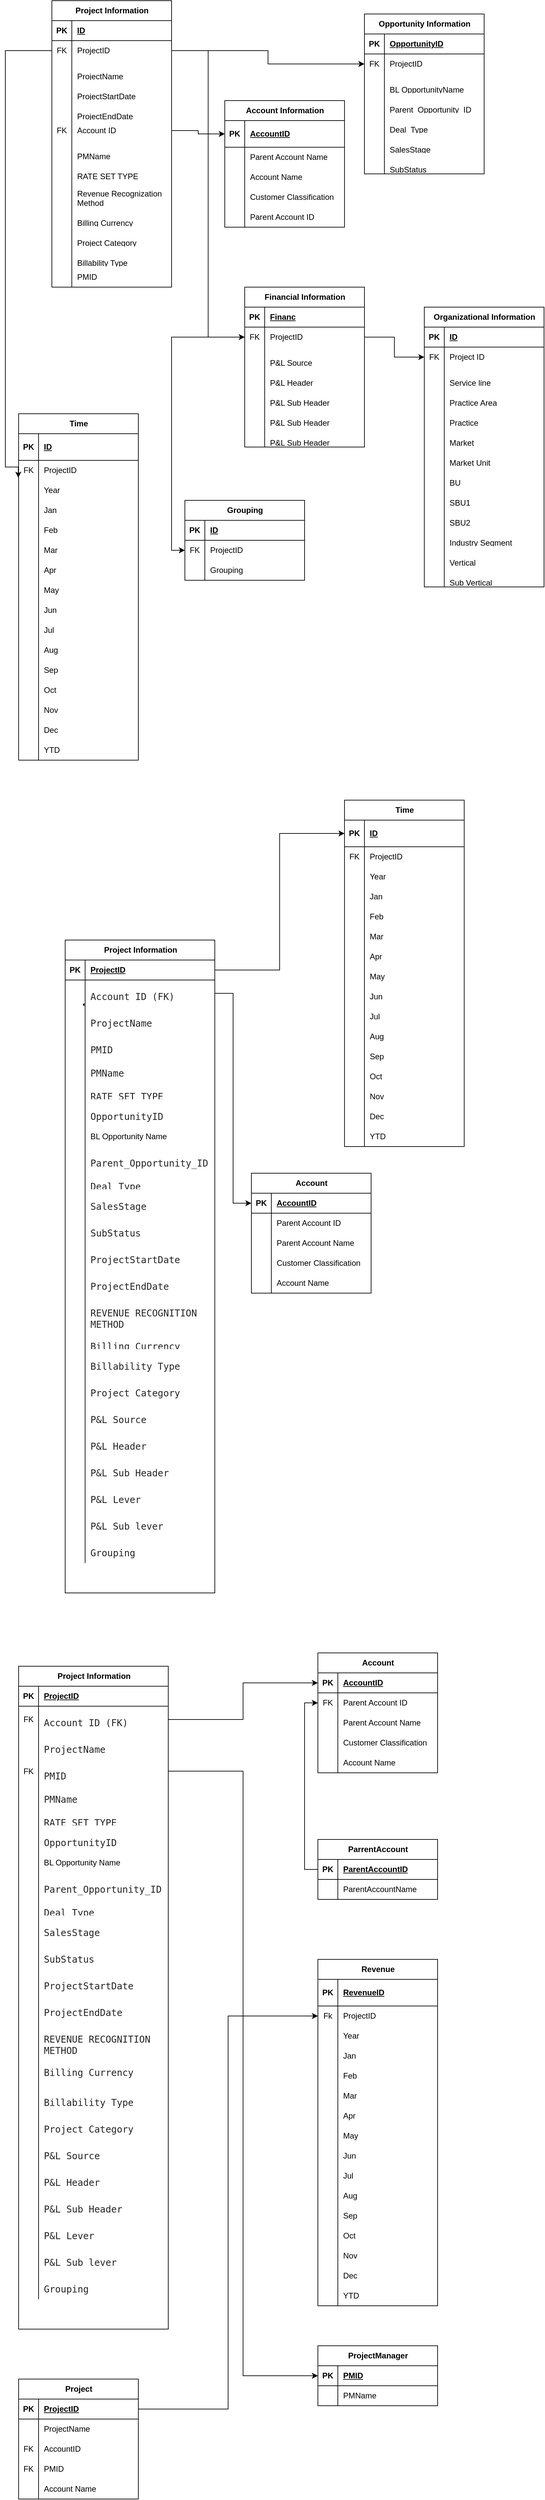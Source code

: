 <mxfile version="24.7.17">
  <diagram name="Page-1" id="5U7OFYhLFmNazkkYu3HU">
    <mxGraphModel dx="1732" dy="458" grid="1" gridSize="10" guides="1" tooltips="1" connect="1" arrows="1" fold="1" page="1" pageScale="1" pageWidth="850" pageHeight="1100" math="0" shadow="0">
      <root>
        <mxCell id="0" />
        <mxCell id="1" parent="0" />
        <mxCell id="BCsm7KFV23yPvtMuVDnD-1" value="Project Information" style="shape=table;startSize=30;container=1;collapsible=1;childLayout=tableLayout;fixedRows=1;rowLines=0;fontStyle=1;align=center;resizeLast=1;html=1;" parent="1" vertex="1">
          <mxGeometry x="50" y="100" width="180" height="430" as="geometry" />
        </mxCell>
        <mxCell id="BCsm7KFV23yPvtMuVDnD-2" value="" style="shape=tableRow;horizontal=0;startSize=0;swimlaneHead=0;swimlaneBody=0;fillColor=none;collapsible=0;dropTarget=0;points=[[0,0.5],[1,0.5]];portConstraint=eastwest;top=0;left=0;right=0;bottom=1;" parent="BCsm7KFV23yPvtMuVDnD-1" vertex="1">
          <mxGeometry y="30" width="180" height="30" as="geometry" />
        </mxCell>
        <mxCell id="BCsm7KFV23yPvtMuVDnD-3" value="PK" style="shape=partialRectangle;connectable=0;fillColor=none;top=0;left=0;bottom=0;right=0;fontStyle=1;overflow=hidden;whiteSpace=wrap;html=1;" parent="BCsm7KFV23yPvtMuVDnD-2" vertex="1">
          <mxGeometry width="30" height="30" as="geometry">
            <mxRectangle width="30" height="30" as="alternateBounds" />
          </mxGeometry>
        </mxCell>
        <mxCell id="BCsm7KFV23yPvtMuVDnD-4" value="ID" style="shape=partialRectangle;connectable=0;fillColor=none;top=0;left=0;bottom=0;right=0;align=left;spacingLeft=6;fontStyle=5;overflow=hidden;whiteSpace=wrap;html=1;" parent="BCsm7KFV23yPvtMuVDnD-2" vertex="1">
          <mxGeometry x="30" width="150" height="30" as="geometry">
            <mxRectangle width="150" height="30" as="alternateBounds" />
          </mxGeometry>
        </mxCell>
        <mxCell id="DET-e_IHKkdPMa4dhavs-141" style="shape=tableRow;horizontal=0;startSize=0;swimlaneHead=0;swimlaneBody=0;fillColor=none;collapsible=0;dropTarget=0;points=[[0,0.5],[1,0.5]];portConstraint=eastwest;top=0;left=0;right=0;bottom=0;" vertex="1" parent="BCsm7KFV23yPvtMuVDnD-1">
          <mxGeometry y="60" width="180" height="30" as="geometry" />
        </mxCell>
        <mxCell id="DET-e_IHKkdPMa4dhavs-142" value="FK" style="shape=partialRectangle;connectable=0;fillColor=none;top=0;left=0;bottom=0;right=0;editable=1;overflow=hidden;whiteSpace=wrap;html=1;" vertex="1" parent="DET-e_IHKkdPMa4dhavs-141">
          <mxGeometry width="30" height="30" as="geometry">
            <mxRectangle width="30" height="30" as="alternateBounds" />
          </mxGeometry>
        </mxCell>
        <mxCell id="DET-e_IHKkdPMa4dhavs-143" value="ProjectID" style="shape=partialRectangle;connectable=0;fillColor=none;top=0;left=0;bottom=0;right=0;align=left;spacingLeft=6;overflow=hidden;whiteSpace=wrap;html=1;" vertex="1" parent="DET-e_IHKkdPMa4dhavs-141">
          <mxGeometry x="30" width="150" height="30" as="geometry">
            <mxRectangle width="150" height="30" as="alternateBounds" />
          </mxGeometry>
        </mxCell>
        <mxCell id="BCsm7KFV23yPvtMuVDnD-5" value="" style="shape=tableRow;horizontal=0;startSize=0;swimlaneHead=0;swimlaneBody=0;fillColor=none;collapsible=0;dropTarget=0;points=[[0,0.5],[1,0.5]];portConstraint=eastwest;top=0;left=0;right=0;bottom=0;" parent="BCsm7KFV23yPvtMuVDnD-1" vertex="1">
          <mxGeometry y="90" width="180" height="30" as="geometry" />
        </mxCell>
        <mxCell id="BCsm7KFV23yPvtMuVDnD-6" value="&#xa;&lt;span data-teams=&quot;true&quot;&gt;&lt;span dir=&quot;ltr&quot; class=&quot;ui-provider a b c d e f g h i j k l m n o p q r s t u v w x y z ab ac ae af ag ah ai aj ak&quot;&gt;&lt;ul&gt;&lt;li&gt;ProjectID&lt;/li&gt;&lt;li&gt;ProjectName&lt;/li&gt;&lt;li&gt;ProjectStartDate&lt;/li&gt;&lt;li&gt;ProjectEndDate&lt;/li&gt;&lt;li&gt;PMID&lt;/li&gt;&lt;li&gt;PMName&lt;/li&gt;&lt;li&gt;RATE SET TYPE&lt;/li&gt;&lt;li&gt;REVENUE RECOGNITION METHOD&lt;/li&gt;&lt;li&gt;Billing Currency&lt;/li&gt;&lt;li&gt;Billability Type&lt;/li&gt;&lt;li&gt;Project Category&lt;/li&gt;&lt;/ul&gt;&lt;/span&gt;&lt;/span&gt;&#xa;&#xa;" style="shape=partialRectangle;connectable=0;fillColor=none;top=0;left=0;bottom=0;right=0;editable=1;overflow=hidden;whiteSpace=wrap;html=1;" parent="BCsm7KFV23yPvtMuVDnD-5" vertex="1">
          <mxGeometry width="30" height="30" as="geometry">
            <mxRectangle width="30" height="30" as="alternateBounds" />
          </mxGeometry>
        </mxCell>
        <mxCell id="BCsm7KFV23yPvtMuVDnD-7" value="&#xa;&lt;span data-teams=&quot;true&quot;&gt;&lt;span dir=&quot;ltr&quot; class=&quot;ui-provider a b c d e f g h i j k l m n o p q r s t u v w x y z ab ac ae af ag ah ai aj ak&quot;&gt;ProjectName&lt;/span&gt;&lt;/span&gt;&#xa;&#xa;" style="shape=partialRectangle;connectable=0;fillColor=none;top=0;left=0;bottom=0;right=0;align=left;spacingLeft=6;overflow=hidden;whiteSpace=wrap;html=1;" parent="BCsm7KFV23yPvtMuVDnD-5" vertex="1">
          <mxGeometry x="30" width="150" height="30" as="geometry">
            <mxRectangle width="150" height="30" as="alternateBounds" />
          </mxGeometry>
        </mxCell>
        <mxCell id="BCsm7KFV23yPvtMuVDnD-8" value="" style="shape=tableRow;horizontal=0;startSize=0;swimlaneHead=0;swimlaneBody=0;fillColor=none;collapsible=0;dropTarget=0;points=[[0,0.5],[1,0.5]];portConstraint=eastwest;top=0;left=0;right=0;bottom=0;" parent="BCsm7KFV23yPvtMuVDnD-1" vertex="1">
          <mxGeometry y="120" width="180" height="30" as="geometry" />
        </mxCell>
        <mxCell id="BCsm7KFV23yPvtMuVDnD-9" value="" style="shape=partialRectangle;connectable=0;fillColor=none;top=0;left=0;bottom=0;right=0;editable=1;overflow=hidden;whiteSpace=wrap;html=1;" parent="BCsm7KFV23yPvtMuVDnD-8" vertex="1">
          <mxGeometry width="30" height="30" as="geometry">
            <mxRectangle width="30" height="30" as="alternateBounds" />
          </mxGeometry>
        </mxCell>
        <mxCell id="BCsm7KFV23yPvtMuVDnD-10" value="&#xa;&lt;span data-teams=&quot;true&quot;&gt;&lt;span dir=&quot;ltr&quot; class=&quot;ui-provider a b c d e f g h i j k l m n o p q r s t u v w x y z ab ac ae af ag ah ai aj ak&quot;&gt;ProjectStartDate&lt;/span&gt;&lt;/span&gt;&#xa;&#xa;" style="shape=partialRectangle;connectable=0;fillColor=none;top=0;left=0;bottom=0;right=0;align=left;spacingLeft=6;overflow=hidden;whiteSpace=wrap;html=1;" parent="BCsm7KFV23yPvtMuVDnD-8" vertex="1">
          <mxGeometry x="30" width="150" height="30" as="geometry">
            <mxRectangle width="150" height="30" as="alternateBounds" />
          </mxGeometry>
        </mxCell>
        <mxCell id="BCsm7KFV23yPvtMuVDnD-11" value="" style="shape=tableRow;horizontal=0;startSize=0;swimlaneHead=0;swimlaneBody=0;fillColor=none;collapsible=0;dropTarget=0;points=[[0,0.5],[1,0.5]];portConstraint=eastwest;top=0;left=0;right=0;bottom=0;" parent="BCsm7KFV23yPvtMuVDnD-1" vertex="1">
          <mxGeometry y="150" width="180" height="30" as="geometry" />
        </mxCell>
        <mxCell id="BCsm7KFV23yPvtMuVDnD-12" value="" style="shape=partialRectangle;connectable=0;fillColor=none;top=0;left=0;bottom=0;right=0;editable=1;overflow=hidden;whiteSpace=wrap;html=1;" parent="BCsm7KFV23yPvtMuVDnD-11" vertex="1">
          <mxGeometry width="30" height="30" as="geometry">
            <mxRectangle width="30" height="30" as="alternateBounds" />
          </mxGeometry>
        </mxCell>
        <mxCell id="BCsm7KFV23yPvtMuVDnD-13" value="&#xa;&lt;span data-teams=&quot;true&quot;&gt;&lt;span dir=&quot;ltr&quot; class=&quot;ui-provider a b c d e f g h i j k l m n o p q r s t u v w x y z ab ac ae af ag ah ai aj ak&quot;&gt;ProjectEndDate&lt;/span&gt;&lt;/span&gt;&#xa;&#xa;" style="shape=partialRectangle;connectable=0;fillColor=none;top=0;left=0;bottom=0;right=0;align=left;spacingLeft=6;overflow=hidden;whiteSpace=wrap;html=1;" parent="BCsm7KFV23yPvtMuVDnD-11" vertex="1">
          <mxGeometry x="30" width="150" height="30" as="geometry">
            <mxRectangle width="150" height="30" as="alternateBounds" />
          </mxGeometry>
        </mxCell>
        <mxCell id="BCsm7KFV23yPvtMuVDnD-16" value="" style="shape=tableRow;horizontal=0;startSize=0;swimlaneHead=0;swimlaneBody=0;fillColor=none;collapsible=0;dropTarget=0;points=[[0,0.5],[1,0.5]];portConstraint=eastwest;top=0;left=0;right=0;bottom=0;" parent="BCsm7KFV23yPvtMuVDnD-1" vertex="1">
          <mxGeometry y="180" width="180" height="30" as="geometry" />
        </mxCell>
        <mxCell id="BCsm7KFV23yPvtMuVDnD-17" value="FK" style="shape=partialRectangle;connectable=0;fillColor=none;top=0;left=0;bottom=0;right=0;editable=1;overflow=hidden;whiteSpace=wrap;html=1;" parent="BCsm7KFV23yPvtMuVDnD-16" vertex="1">
          <mxGeometry width="30" height="30" as="geometry">
            <mxRectangle width="30" height="30" as="alternateBounds" />
          </mxGeometry>
        </mxCell>
        <mxCell id="BCsm7KFV23yPvtMuVDnD-18" value="Account ID" style="shape=partialRectangle;connectable=0;fillColor=none;top=0;left=0;bottom=0;right=0;align=left;spacingLeft=6;overflow=hidden;whiteSpace=wrap;html=1;" parent="BCsm7KFV23yPvtMuVDnD-16" vertex="1">
          <mxGeometry x="30" width="150" height="30" as="geometry">
            <mxRectangle width="150" height="30" as="alternateBounds" />
          </mxGeometry>
        </mxCell>
        <mxCell id="BCsm7KFV23yPvtMuVDnD-19" value="" style="shape=tableRow;horizontal=0;startSize=0;swimlaneHead=0;swimlaneBody=0;fillColor=none;collapsible=0;dropTarget=0;points=[[0,0.5],[1,0.5]];portConstraint=eastwest;top=0;left=0;right=0;bottom=0;" parent="BCsm7KFV23yPvtMuVDnD-1" vertex="1">
          <mxGeometry y="210" width="180" height="30" as="geometry" />
        </mxCell>
        <mxCell id="BCsm7KFV23yPvtMuVDnD-20" value="" style="shape=partialRectangle;connectable=0;fillColor=none;top=0;left=0;bottom=0;right=0;editable=1;overflow=hidden;whiteSpace=wrap;html=1;" parent="BCsm7KFV23yPvtMuVDnD-19" vertex="1">
          <mxGeometry width="30" height="30" as="geometry">
            <mxRectangle width="30" height="30" as="alternateBounds" />
          </mxGeometry>
        </mxCell>
        <mxCell id="BCsm7KFV23yPvtMuVDnD-21" value="&#xa;&lt;span data-teams=&quot;true&quot;&gt;&lt;span dir=&quot;ltr&quot; class=&quot;ui-provider a b c d e f g h i j k l m n o p q r s t u v w x y z ab ac ae af ag ah ai aj ak&quot;&gt;PMName&lt;/span&gt;&lt;/span&gt;&#xa;&#xa;" style="shape=partialRectangle;connectable=0;fillColor=none;top=0;left=0;bottom=0;right=0;align=left;spacingLeft=6;overflow=hidden;whiteSpace=wrap;html=1;" parent="BCsm7KFV23yPvtMuVDnD-19" vertex="1">
          <mxGeometry x="30" width="150" height="30" as="geometry">
            <mxRectangle width="150" height="30" as="alternateBounds" />
          </mxGeometry>
        </mxCell>
        <mxCell id="BCsm7KFV23yPvtMuVDnD-22" value="" style="shape=tableRow;horizontal=0;startSize=0;swimlaneHead=0;swimlaneBody=0;fillColor=none;collapsible=0;dropTarget=0;points=[[0,0.5],[1,0.5]];portConstraint=eastwest;top=0;left=0;right=0;bottom=0;" parent="BCsm7KFV23yPvtMuVDnD-1" vertex="1">
          <mxGeometry y="240" width="180" height="40" as="geometry" />
        </mxCell>
        <mxCell id="BCsm7KFV23yPvtMuVDnD-23" value="" style="shape=partialRectangle;connectable=0;fillColor=none;top=0;left=0;bottom=0;right=0;editable=1;overflow=hidden;whiteSpace=wrap;html=1;" parent="BCsm7KFV23yPvtMuVDnD-22" vertex="1">
          <mxGeometry width="30" height="40" as="geometry">
            <mxRectangle width="30" height="40" as="alternateBounds" />
          </mxGeometry>
        </mxCell>
        <mxCell id="BCsm7KFV23yPvtMuVDnD-24" value="&#xa;&lt;span data-teams=&quot;true&quot;&gt;&lt;span dir=&quot;ltr&quot; class=&quot;ui-provider a b c d e f g h i j k l m n o p q r s t u v w x y z ab ac ae af ag ah ai aj ak&quot;&gt;RATE SET TYPE&lt;/span&gt;&lt;/span&gt;&#xa;&#xa;" style="shape=partialRectangle;connectable=0;fillColor=none;top=0;left=0;bottom=0;right=0;align=left;spacingLeft=6;overflow=hidden;whiteSpace=wrap;html=1;" parent="BCsm7KFV23yPvtMuVDnD-22" vertex="1">
          <mxGeometry x="30" width="150" height="40" as="geometry">
            <mxRectangle width="150" height="40" as="alternateBounds" />
          </mxGeometry>
        </mxCell>
        <mxCell id="BCsm7KFV23yPvtMuVDnD-25" value="" style="shape=tableRow;horizontal=0;startSize=0;swimlaneHead=0;swimlaneBody=0;fillColor=none;collapsible=0;dropTarget=0;points=[[0,0.5],[1,0.5]];portConstraint=eastwest;top=0;left=0;right=0;bottom=0;" parent="BCsm7KFV23yPvtMuVDnD-1" vertex="1">
          <mxGeometry y="280" width="180" height="30" as="geometry" />
        </mxCell>
        <mxCell id="BCsm7KFV23yPvtMuVDnD-26" value="" style="shape=partialRectangle;connectable=0;fillColor=none;top=0;left=0;bottom=0;right=0;editable=1;overflow=hidden;whiteSpace=wrap;html=1;" parent="BCsm7KFV23yPvtMuVDnD-25" vertex="1">
          <mxGeometry width="30" height="30" as="geometry">
            <mxRectangle width="30" height="30" as="alternateBounds" />
          </mxGeometry>
        </mxCell>
        <mxCell id="BCsm7KFV23yPvtMuVDnD-27" value="Revenue Recognization Method" style="shape=partialRectangle;connectable=0;fillColor=none;top=0;left=0;bottom=0;right=0;align=left;spacingLeft=6;overflow=hidden;whiteSpace=wrap;html=1;" parent="BCsm7KFV23yPvtMuVDnD-25" vertex="1">
          <mxGeometry x="30" width="150" height="30" as="geometry">
            <mxRectangle width="150" height="30" as="alternateBounds" />
          </mxGeometry>
        </mxCell>
        <mxCell id="BCsm7KFV23yPvtMuVDnD-28" value="" style="shape=tableRow;horizontal=0;startSize=0;swimlaneHead=0;swimlaneBody=0;fillColor=none;collapsible=0;dropTarget=0;points=[[0,0.5],[1,0.5]];portConstraint=eastwest;top=0;left=0;right=0;bottom=0;" parent="BCsm7KFV23yPvtMuVDnD-1" vertex="1">
          <mxGeometry y="310" width="180" height="30" as="geometry" />
        </mxCell>
        <mxCell id="BCsm7KFV23yPvtMuVDnD-29" value="" style="shape=partialRectangle;connectable=0;fillColor=none;top=0;left=0;bottom=0;right=0;editable=1;overflow=hidden;whiteSpace=wrap;html=1;" parent="BCsm7KFV23yPvtMuVDnD-28" vertex="1">
          <mxGeometry width="30" height="30" as="geometry">
            <mxRectangle width="30" height="30" as="alternateBounds" />
          </mxGeometry>
        </mxCell>
        <mxCell id="BCsm7KFV23yPvtMuVDnD-30" value="&#xa;&lt;span data-teams=&quot;true&quot;&gt;&lt;span dir=&quot;ltr&quot; class=&quot;ui-provider a b c d e f g h i j k l m n o p q r s t u v w x y z ab ac ae af ag ah ai aj ak&quot;&gt;Billing Currency&lt;/span&gt;&lt;/span&gt;&#xa;&#xa;" style="shape=partialRectangle;connectable=0;fillColor=none;top=0;left=0;bottom=0;right=0;align=left;spacingLeft=6;overflow=hidden;whiteSpace=wrap;html=1;" parent="BCsm7KFV23yPvtMuVDnD-28" vertex="1">
          <mxGeometry x="30" width="150" height="30" as="geometry">
            <mxRectangle width="150" height="30" as="alternateBounds" />
          </mxGeometry>
        </mxCell>
        <mxCell id="BCsm7KFV23yPvtMuVDnD-31" value="" style="shape=tableRow;horizontal=0;startSize=0;swimlaneHead=0;swimlaneBody=0;fillColor=none;collapsible=0;dropTarget=0;points=[[0,0.5],[1,0.5]];portConstraint=eastwest;top=0;left=0;right=0;bottom=0;" parent="BCsm7KFV23yPvtMuVDnD-1" vertex="1">
          <mxGeometry y="340" width="180" height="30" as="geometry" />
        </mxCell>
        <mxCell id="BCsm7KFV23yPvtMuVDnD-32" value="" style="shape=partialRectangle;connectable=0;fillColor=none;top=0;left=0;bottom=0;right=0;editable=1;overflow=hidden;whiteSpace=wrap;html=1;" parent="BCsm7KFV23yPvtMuVDnD-31" vertex="1">
          <mxGeometry width="30" height="30" as="geometry">
            <mxRectangle width="30" height="30" as="alternateBounds" />
          </mxGeometry>
        </mxCell>
        <mxCell id="BCsm7KFV23yPvtMuVDnD-33" value="&#xa;&lt;span data-teams=&quot;true&quot;&gt;&lt;span dir=&quot;ltr&quot; class=&quot;ui-provider a b c d e f g h i j k l m n o p q r s t u v w x y z ab ac ae af ag ah ai aj ak&quot;&gt;Project Category&lt;/span&gt;&lt;/span&gt;&#xa;&#xa;" style="shape=partialRectangle;connectable=0;fillColor=none;top=0;left=0;bottom=0;right=0;align=left;spacingLeft=6;overflow=hidden;whiteSpace=wrap;html=1;" parent="BCsm7KFV23yPvtMuVDnD-31" vertex="1">
          <mxGeometry x="30" width="150" height="30" as="geometry">
            <mxRectangle width="150" height="30" as="alternateBounds" />
          </mxGeometry>
        </mxCell>
        <mxCell id="BCsm7KFV23yPvtMuVDnD-34" value="" style="shape=tableRow;horizontal=0;startSize=0;swimlaneHead=0;swimlaneBody=0;fillColor=none;collapsible=0;dropTarget=0;points=[[0,0.5],[1,0.5]];portConstraint=eastwest;top=0;left=0;right=0;bottom=0;" parent="BCsm7KFV23yPvtMuVDnD-1" vertex="1">
          <mxGeometry y="370" width="180" height="30" as="geometry" />
        </mxCell>
        <mxCell id="BCsm7KFV23yPvtMuVDnD-35" value="" style="shape=partialRectangle;connectable=0;fillColor=none;top=0;left=0;bottom=0;right=0;editable=1;overflow=hidden;whiteSpace=wrap;html=1;" parent="BCsm7KFV23yPvtMuVDnD-34" vertex="1">
          <mxGeometry width="30" height="30" as="geometry">
            <mxRectangle width="30" height="30" as="alternateBounds" />
          </mxGeometry>
        </mxCell>
        <mxCell id="BCsm7KFV23yPvtMuVDnD-36" value="&#xa;&lt;span data-teams=&quot;true&quot;&gt;&lt;span dir=&quot;ltr&quot; class=&quot;ui-provider a b c d e f g h i j k l m n o p q r s t u v w x y z ab ac ae af ag ah ai aj ak&quot;&gt;Billability Type&lt;/span&gt;&lt;/span&gt;&#xa;&#xa;" style="shape=partialRectangle;connectable=0;fillColor=none;top=0;left=0;bottom=0;right=0;align=left;spacingLeft=6;overflow=hidden;whiteSpace=wrap;html=1;" parent="BCsm7KFV23yPvtMuVDnD-34" vertex="1">
          <mxGeometry x="30" width="150" height="30" as="geometry">
            <mxRectangle width="150" height="30" as="alternateBounds" />
          </mxGeometry>
        </mxCell>
        <mxCell id="ydJCEiQWSddTSp9vnSZ5-8" style="shape=tableRow;horizontal=0;startSize=0;swimlaneHead=0;swimlaneBody=0;fillColor=none;collapsible=0;dropTarget=0;points=[[0,0.5],[1,0.5]];portConstraint=eastwest;top=0;left=0;right=0;bottom=0;" parent="BCsm7KFV23yPvtMuVDnD-1" vertex="1">
          <mxGeometry y="400" width="180" height="30" as="geometry" />
        </mxCell>
        <mxCell id="ydJCEiQWSddTSp9vnSZ5-9" style="shape=partialRectangle;connectable=0;fillColor=none;top=0;left=0;bottom=0;right=0;editable=1;overflow=hidden;whiteSpace=wrap;html=1;" parent="ydJCEiQWSddTSp9vnSZ5-8" vertex="1">
          <mxGeometry width="30" height="30" as="geometry">
            <mxRectangle width="30" height="30" as="alternateBounds" />
          </mxGeometry>
        </mxCell>
        <mxCell id="ydJCEiQWSddTSp9vnSZ5-10" value="PMID" style="shape=partialRectangle;connectable=0;fillColor=none;top=0;left=0;bottom=0;right=0;align=left;spacingLeft=6;overflow=hidden;whiteSpace=wrap;html=1;" parent="ydJCEiQWSddTSp9vnSZ5-8" vertex="1">
          <mxGeometry x="30" width="150" height="30" as="geometry">
            <mxRectangle width="150" height="30" as="alternateBounds" />
          </mxGeometry>
        </mxCell>
        <mxCell id="GEsXS2VqUQdBGcQESQtZ-13" value="&lt;span data-teams=&quot;true&quot;&gt;&lt;span dir=&quot;ltr&quot; class=&quot;ui-provider dw lv lw lx ly lz ma mb mc md me mf mg mh mi mj mk ml mm mn mo mp mq mr ms mt mu mv mw mx my mz na nb nc&quot;&gt;Opportunity Information&lt;/span&gt;&lt;/span&gt;" style="shape=table;startSize=30;container=1;collapsible=1;childLayout=tableLayout;fixedRows=1;rowLines=0;fontStyle=1;align=center;resizeLast=1;html=1;" parent="1" vertex="1">
          <mxGeometry x="520" y="120" width="180" height="240" as="geometry" />
        </mxCell>
        <mxCell id="GEsXS2VqUQdBGcQESQtZ-14" value="" style="shape=tableRow;horizontal=0;startSize=0;swimlaneHead=0;swimlaneBody=0;fillColor=none;collapsible=0;dropTarget=0;points=[[0,0.5],[1,0.5]];portConstraint=eastwest;top=0;left=0;right=0;bottom=1;" parent="GEsXS2VqUQdBGcQESQtZ-13" vertex="1">
          <mxGeometry y="30" width="180" height="30" as="geometry" />
        </mxCell>
        <mxCell id="GEsXS2VqUQdBGcQESQtZ-15" value="PK" style="shape=partialRectangle;connectable=0;fillColor=none;top=0;left=0;bottom=0;right=0;fontStyle=1;overflow=hidden;whiteSpace=wrap;html=1;" parent="GEsXS2VqUQdBGcQESQtZ-14" vertex="1">
          <mxGeometry width="30" height="30" as="geometry">
            <mxRectangle width="30" height="30" as="alternateBounds" />
          </mxGeometry>
        </mxCell>
        <mxCell id="GEsXS2VqUQdBGcQESQtZ-16" value="OpportunityID" style="shape=partialRectangle;connectable=0;fillColor=none;top=0;left=0;bottom=0;right=0;align=left;spacingLeft=6;fontStyle=5;overflow=hidden;whiteSpace=wrap;html=1;" parent="GEsXS2VqUQdBGcQESQtZ-14" vertex="1">
          <mxGeometry x="30" width="150" height="30" as="geometry">
            <mxRectangle width="150" height="30" as="alternateBounds" />
          </mxGeometry>
        </mxCell>
        <mxCell id="DET-e_IHKkdPMa4dhavs-147" style="shape=tableRow;horizontal=0;startSize=0;swimlaneHead=0;swimlaneBody=0;fillColor=none;collapsible=0;dropTarget=0;points=[[0,0.5],[1,0.5]];portConstraint=eastwest;top=0;left=0;right=0;bottom=0;" vertex="1" parent="GEsXS2VqUQdBGcQESQtZ-13">
          <mxGeometry y="60" width="180" height="30" as="geometry" />
        </mxCell>
        <mxCell id="DET-e_IHKkdPMa4dhavs-148" value="FK" style="shape=partialRectangle;connectable=0;fillColor=none;top=0;left=0;bottom=0;right=0;editable=1;overflow=hidden;whiteSpace=wrap;html=1;" vertex="1" parent="DET-e_IHKkdPMa4dhavs-147">
          <mxGeometry width="30" height="30" as="geometry">
            <mxRectangle width="30" height="30" as="alternateBounds" />
          </mxGeometry>
        </mxCell>
        <mxCell id="DET-e_IHKkdPMa4dhavs-149" value="ProjectID" style="shape=partialRectangle;connectable=0;fillColor=none;top=0;left=0;bottom=0;right=0;align=left;spacingLeft=6;overflow=hidden;whiteSpace=wrap;html=1;" vertex="1" parent="DET-e_IHKkdPMa4dhavs-147">
          <mxGeometry x="30" width="150" height="30" as="geometry">
            <mxRectangle width="150" height="30" as="alternateBounds" />
          </mxGeometry>
        </mxCell>
        <mxCell id="GEsXS2VqUQdBGcQESQtZ-20" value="" style="shape=tableRow;horizontal=0;startSize=0;swimlaneHead=0;swimlaneBody=0;fillColor=none;collapsible=0;dropTarget=0;points=[[0,0.5],[1,0.5]];portConstraint=eastwest;top=0;left=0;right=0;bottom=0;" parent="GEsXS2VqUQdBGcQESQtZ-13" vertex="1">
          <mxGeometry y="90" width="180" height="30" as="geometry" />
        </mxCell>
        <mxCell id="GEsXS2VqUQdBGcQESQtZ-21" value="" style="shape=partialRectangle;connectable=0;fillColor=none;top=0;left=0;bottom=0;right=0;editable=1;overflow=hidden;whiteSpace=wrap;html=1;" parent="GEsXS2VqUQdBGcQESQtZ-20" vertex="1">
          <mxGeometry width="30" height="30" as="geometry">
            <mxRectangle width="30" height="30" as="alternateBounds" />
          </mxGeometry>
        </mxCell>
        <mxCell id="GEsXS2VqUQdBGcQESQtZ-22" value="&#xa;&lt;span data-teams=&quot;true&quot;&gt;&lt;span dir=&quot;ltr&quot; class=&quot;ui-provider dw lv lw lx ly lz ma mb mc md me mf mg mh mi mj mk ml mm mn mo mp mq mr ms mt mu mv mw mx my mz na nb nc&quot;&gt;BL OpportunityName&lt;/span&gt;&lt;/span&gt;&#xa;&#xa;" style="shape=partialRectangle;connectable=0;fillColor=none;top=0;left=0;bottom=0;right=0;align=left;spacingLeft=6;overflow=hidden;whiteSpace=wrap;html=1;" parent="GEsXS2VqUQdBGcQESQtZ-20" vertex="1">
          <mxGeometry x="30" width="150" height="30" as="geometry">
            <mxRectangle width="150" height="30" as="alternateBounds" />
          </mxGeometry>
        </mxCell>
        <mxCell id="GEsXS2VqUQdBGcQESQtZ-23" value="" style="shape=tableRow;horizontal=0;startSize=0;swimlaneHead=0;swimlaneBody=0;fillColor=none;collapsible=0;dropTarget=0;points=[[0,0.5],[1,0.5]];portConstraint=eastwest;top=0;left=0;right=0;bottom=0;" parent="GEsXS2VqUQdBGcQESQtZ-13" vertex="1">
          <mxGeometry y="120" width="180" height="30" as="geometry" />
        </mxCell>
        <mxCell id="GEsXS2VqUQdBGcQESQtZ-24" value="" style="shape=partialRectangle;connectable=0;fillColor=none;top=0;left=0;bottom=0;right=0;editable=1;overflow=hidden;whiteSpace=wrap;html=1;" parent="GEsXS2VqUQdBGcQESQtZ-23" vertex="1">
          <mxGeometry width="30" height="30" as="geometry">
            <mxRectangle width="30" height="30" as="alternateBounds" />
          </mxGeometry>
        </mxCell>
        <mxCell id="GEsXS2VqUQdBGcQESQtZ-25" value="&#xa;&lt;span data-teams=&quot;true&quot;&gt;&lt;span dir=&quot;ltr&quot; class=&quot;ui-provider dw lv lw lx ly lz ma mb mc md me mf mg mh mi mj mk ml mm mn mo mp mq mr ms mt mu mv mw mx my mz na nb nc&quot;&gt;Parent_Opportunity_ID&lt;/span&gt;&lt;/span&gt;&#xa;&#xa;" style="shape=partialRectangle;connectable=0;fillColor=none;top=0;left=0;bottom=0;right=0;align=left;spacingLeft=6;overflow=hidden;whiteSpace=wrap;html=1;" parent="GEsXS2VqUQdBGcQESQtZ-23" vertex="1">
          <mxGeometry x="30" width="150" height="30" as="geometry">
            <mxRectangle width="150" height="30" as="alternateBounds" />
          </mxGeometry>
        </mxCell>
        <mxCell id="GEsXS2VqUQdBGcQESQtZ-26" value="" style="shape=tableRow;horizontal=0;startSize=0;swimlaneHead=0;swimlaneBody=0;fillColor=none;collapsible=0;dropTarget=0;points=[[0,0.5],[1,0.5]];portConstraint=eastwest;top=0;left=0;right=0;bottom=0;" parent="GEsXS2VqUQdBGcQESQtZ-13" vertex="1">
          <mxGeometry y="150" width="180" height="30" as="geometry" />
        </mxCell>
        <mxCell id="GEsXS2VqUQdBGcQESQtZ-27" value="" style="shape=partialRectangle;connectable=0;fillColor=none;top=0;left=0;bottom=0;right=0;editable=1;overflow=hidden;whiteSpace=wrap;html=1;" parent="GEsXS2VqUQdBGcQESQtZ-26" vertex="1">
          <mxGeometry width="30" height="30" as="geometry">
            <mxRectangle width="30" height="30" as="alternateBounds" />
          </mxGeometry>
        </mxCell>
        <mxCell id="GEsXS2VqUQdBGcQESQtZ-28" value="&#xa;&lt;span data-teams=&quot;true&quot;&gt;&lt;span dir=&quot;ltr&quot; class=&quot;ui-provider dw lv lw lx ly lz ma mb mc md me mf mg mh mi mj mk ml mm mn mo mp mq mr ms mt mu mv mw mx my mz na nb nc&quot;&gt;Deal_Type&lt;/span&gt;&lt;/span&gt;&#xa;&#xa;" style="shape=partialRectangle;connectable=0;fillColor=none;top=0;left=0;bottom=0;right=0;align=left;spacingLeft=6;overflow=hidden;whiteSpace=wrap;html=1;" parent="GEsXS2VqUQdBGcQESQtZ-26" vertex="1">
          <mxGeometry x="30" width="150" height="30" as="geometry">
            <mxRectangle width="150" height="30" as="alternateBounds" />
          </mxGeometry>
        </mxCell>
        <mxCell id="GEsXS2VqUQdBGcQESQtZ-29" value="" style="shape=tableRow;horizontal=0;startSize=0;swimlaneHead=0;swimlaneBody=0;fillColor=none;collapsible=0;dropTarget=0;points=[[0,0.5],[1,0.5]];portConstraint=eastwest;top=0;left=0;right=0;bottom=0;" parent="GEsXS2VqUQdBGcQESQtZ-13" vertex="1">
          <mxGeometry y="180" width="180" height="30" as="geometry" />
        </mxCell>
        <mxCell id="GEsXS2VqUQdBGcQESQtZ-30" value="" style="shape=partialRectangle;connectable=0;fillColor=none;top=0;left=0;bottom=0;right=0;editable=1;overflow=hidden;whiteSpace=wrap;html=1;" parent="GEsXS2VqUQdBGcQESQtZ-29" vertex="1">
          <mxGeometry width="30" height="30" as="geometry">
            <mxRectangle width="30" height="30" as="alternateBounds" />
          </mxGeometry>
        </mxCell>
        <mxCell id="GEsXS2VqUQdBGcQESQtZ-31" value="&#xa;&lt;span data-teams=&quot;true&quot;&gt;&lt;span dir=&quot;ltr&quot; class=&quot;ui-provider dw lv lw lx ly lz ma mb mc md me mf mg mh mi mj mk ml mm mn mo mp mq mr ms mt mu mv mw mx my mz na nb nc&quot;&gt;SalesStage&lt;/span&gt;&lt;/span&gt;&#xa;&#xa;" style="shape=partialRectangle;connectable=0;fillColor=none;top=0;left=0;bottom=0;right=0;align=left;spacingLeft=6;overflow=hidden;whiteSpace=wrap;html=1;" parent="GEsXS2VqUQdBGcQESQtZ-29" vertex="1">
          <mxGeometry x="30" width="150" height="30" as="geometry">
            <mxRectangle width="150" height="30" as="alternateBounds" />
          </mxGeometry>
        </mxCell>
        <mxCell id="GEsXS2VqUQdBGcQESQtZ-32" value="" style="shape=tableRow;horizontal=0;startSize=0;swimlaneHead=0;swimlaneBody=0;fillColor=none;collapsible=0;dropTarget=0;points=[[0,0.5],[1,0.5]];portConstraint=eastwest;top=0;left=0;right=0;bottom=0;" parent="GEsXS2VqUQdBGcQESQtZ-13" vertex="1">
          <mxGeometry y="210" width="180" height="30" as="geometry" />
        </mxCell>
        <mxCell id="GEsXS2VqUQdBGcQESQtZ-33" value="" style="shape=partialRectangle;connectable=0;fillColor=none;top=0;left=0;bottom=0;right=0;editable=1;overflow=hidden;whiteSpace=wrap;html=1;" parent="GEsXS2VqUQdBGcQESQtZ-32" vertex="1">
          <mxGeometry width="30" height="30" as="geometry">
            <mxRectangle width="30" height="30" as="alternateBounds" />
          </mxGeometry>
        </mxCell>
        <mxCell id="GEsXS2VqUQdBGcQESQtZ-34" value="&#xa;&lt;span data-teams=&quot;true&quot;&gt;&lt;span dir=&quot;ltr&quot; class=&quot;ui-provider dw lv lw lx ly lz ma mb mc md me mf mg mh mi mj mk ml mm mn mo mp mq mr ms mt mu mv mw mx my mz na nb nc&quot;&gt;SubStatus&lt;/span&gt;&lt;/span&gt;&#xa;&#xa;" style="shape=partialRectangle;connectable=0;fillColor=none;top=0;left=0;bottom=0;right=0;align=left;spacingLeft=6;overflow=hidden;whiteSpace=wrap;html=1;" parent="GEsXS2VqUQdBGcQESQtZ-32" vertex="1">
          <mxGeometry x="30" width="150" height="30" as="geometry">
            <mxRectangle width="150" height="30" as="alternateBounds" />
          </mxGeometry>
        </mxCell>
        <mxCell id="GEsXS2VqUQdBGcQESQtZ-57" value="Time" style="shape=table;startSize=30;container=1;collapsible=1;childLayout=tableLayout;fixedRows=1;rowLines=0;fontStyle=1;align=center;resizeLast=1;html=1;" parent="1" vertex="1">
          <mxGeometry y="720" width="180" height="520" as="geometry" />
        </mxCell>
        <mxCell id="GEsXS2VqUQdBGcQESQtZ-58" value="" style="shape=tableRow;horizontal=0;startSize=0;swimlaneHead=0;swimlaneBody=0;fillColor=none;collapsible=0;dropTarget=0;points=[[0,0.5],[1,0.5]];portConstraint=eastwest;top=0;left=0;right=0;bottom=1;" parent="GEsXS2VqUQdBGcQESQtZ-57" vertex="1">
          <mxGeometry y="30" width="180" height="40" as="geometry" />
        </mxCell>
        <mxCell id="GEsXS2VqUQdBGcQESQtZ-59" value="PK" style="shape=partialRectangle;connectable=0;fillColor=none;top=0;left=0;bottom=0;right=0;fontStyle=1;overflow=hidden;whiteSpace=wrap;html=1;" parent="GEsXS2VqUQdBGcQESQtZ-58" vertex="1">
          <mxGeometry width="30" height="40" as="geometry">
            <mxRectangle width="30" height="40" as="alternateBounds" />
          </mxGeometry>
        </mxCell>
        <mxCell id="GEsXS2VqUQdBGcQESQtZ-60" value="ID" style="shape=partialRectangle;connectable=0;fillColor=none;top=0;left=0;bottom=0;right=0;align=left;spacingLeft=6;fontStyle=5;overflow=hidden;whiteSpace=wrap;html=1;" parent="GEsXS2VqUQdBGcQESQtZ-58" vertex="1">
          <mxGeometry x="30" width="150" height="40" as="geometry">
            <mxRectangle width="150" height="40" as="alternateBounds" />
          </mxGeometry>
        </mxCell>
        <mxCell id="DET-e_IHKkdPMa4dhavs-154" style="shape=tableRow;horizontal=0;startSize=0;swimlaneHead=0;swimlaneBody=0;fillColor=none;collapsible=0;dropTarget=0;points=[[0,0.5],[1,0.5]];portConstraint=eastwest;top=0;left=0;right=0;bottom=0;" vertex="1" parent="GEsXS2VqUQdBGcQESQtZ-57">
          <mxGeometry y="70" width="180" height="30" as="geometry" />
        </mxCell>
        <mxCell id="DET-e_IHKkdPMa4dhavs-155" value="FK" style="shape=partialRectangle;connectable=0;fillColor=none;top=0;left=0;bottom=0;right=0;editable=1;overflow=hidden;whiteSpace=wrap;html=1;" vertex="1" parent="DET-e_IHKkdPMa4dhavs-154">
          <mxGeometry width="30" height="30" as="geometry">
            <mxRectangle width="30" height="30" as="alternateBounds" />
          </mxGeometry>
        </mxCell>
        <mxCell id="DET-e_IHKkdPMa4dhavs-156" value="ProjectID" style="shape=partialRectangle;connectable=0;fillColor=none;top=0;left=0;bottom=0;right=0;align=left;spacingLeft=6;overflow=hidden;whiteSpace=wrap;html=1;" vertex="1" parent="DET-e_IHKkdPMa4dhavs-154">
          <mxGeometry x="30" width="150" height="30" as="geometry">
            <mxRectangle width="150" height="30" as="alternateBounds" />
          </mxGeometry>
        </mxCell>
        <mxCell id="DET-e_IHKkdPMa4dhavs-169" style="shape=tableRow;horizontal=0;startSize=0;swimlaneHead=0;swimlaneBody=0;fillColor=none;collapsible=0;dropTarget=0;points=[[0,0.5],[1,0.5]];portConstraint=eastwest;top=0;left=0;right=0;bottom=0;" vertex="1" parent="GEsXS2VqUQdBGcQESQtZ-57">
          <mxGeometry y="100" width="180" height="30" as="geometry" />
        </mxCell>
        <mxCell id="DET-e_IHKkdPMa4dhavs-170" style="shape=partialRectangle;connectable=0;fillColor=none;top=0;left=0;bottom=0;right=0;editable=1;overflow=hidden;whiteSpace=wrap;html=1;" vertex="1" parent="DET-e_IHKkdPMa4dhavs-169">
          <mxGeometry width="30" height="30" as="geometry">
            <mxRectangle width="30" height="30" as="alternateBounds" />
          </mxGeometry>
        </mxCell>
        <mxCell id="DET-e_IHKkdPMa4dhavs-171" value="Year" style="shape=partialRectangle;connectable=0;fillColor=none;top=0;left=0;bottom=0;right=0;align=left;spacingLeft=6;overflow=hidden;whiteSpace=wrap;html=1;" vertex="1" parent="DET-e_IHKkdPMa4dhavs-169">
          <mxGeometry x="30" width="150" height="30" as="geometry">
            <mxRectangle width="150" height="30" as="alternateBounds" />
          </mxGeometry>
        </mxCell>
        <mxCell id="GEsXS2VqUQdBGcQESQtZ-64" value="" style="shape=tableRow;horizontal=0;startSize=0;swimlaneHead=0;swimlaneBody=0;fillColor=none;collapsible=0;dropTarget=0;points=[[0,0.5],[1,0.5]];portConstraint=eastwest;top=0;left=0;right=0;bottom=0;" parent="GEsXS2VqUQdBGcQESQtZ-57" vertex="1">
          <mxGeometry y="130" width="180" height="30" as="geometry" />
        </mxCell>
        <mxCell id="GEsXS2VqUQdBGcQESQtZ-65" value="" style="shape=partialRectangle;connectable=0;fillColor=none;top=0;left=0;bottom=0;right=0;editable=1;overflow=hidden;whiteSpace=wrap;html=1;" parent="GEsXS2VqUQdBGcQESQtZ-64" vertex="1">
          <mxGeometry width="30" height="30" as="geometry">
            <mxRectangle width="30" height="30" as="alternateBounds" />
          </mxGeometry>
        </mxCell>
        <mxCell id="GEsXS2VqUQdBGcQESQtZ-66" value="Jan" style="shape=partialRectangle;connectable=0;fillColor=none;top=0;left=0;bottom=0;right=0;align=left;spacingLeft=6;overflow=hidden;whiteSpace=wrap;html=1;" parent="GEsXS2VqUQdBGcQESQtZ-64" vertex="1">
          <mxGeometry x="30" width="150" height="30" as="geometry">
            <mxRectangle width="150" height="30" as="alternateBounds" />
          </mxGeometry>
        </mxCell>
        <mxCell id="GEsXS2VqUQdBGcQESQtZ-67" value="" style="shape=tableRow;horizontal=0;startSize=0;swimlaneHead=0;swimlaneBody=0;fillColor=none;collapsible=0;dropTarget=0;points=[[0,0.5],[1,0.5]];portConstraint=eastwest;top=0;left=0;right=0;bottom=0;" parent="GEsXS2VqUQdBGcQESQtZ-57" vertex="1">
          <mxGeometry y="160" width="180" height="30" as="geometry" />
        </mxCell>
        <mxCell id="GEsXS2VqUQdBGcQESQtZ-68" value="" style="shape=partialRectangle;connectable=0;fillColor=none;top=0;left=0;bottom=0;right=0;editable=1;overflow=hidden;whiteSpace=wrap;html=1;" parent="GEsXS2VqUQdBGcQESQtZ-67" vertex="1">
          <mxGeometry width="30" height="30" as="geometry">
            <mxRectangle width="30" height="30" as="alternateBounds" />
          </mxGeometry>
        </mxCell>
        <mxCell id="GEsXS2VqUQdBGcQESQtZ-69" value="Feb" style="shape=partialRectangle;connectable=0;fillColor=none;top=0;left=0;bottom=0;right=0;align=left;spacingLeft=6;overflow=hidden;whiteSpace=wrap;html=1;" parent="GEsXS2VqUQdBGcQESQtZ-67" vertex="1">
          <mxGeometry x="30" width="150" height="30" as="geometry">
            <mxRectangle width="150" height="30" as="alternateBounds" />
          </mxGeometry>
        </mxCell>
        <mxCell id="GEsXS2VqUQdBGcQESQtZ-70" value="" style="shape=tableRow;horizontal=0;startSize=0;swimlaneHead=0;swimlaneBody=0;fillColor=none;collapsible=0;dropTarget=0;points=[[0,0.5],[1,0.5]];portConstraint=eastwest;top=0;left=0;right=0;bottom=0;" parent="GEsXS2VqUQdBGcQESQtZ-57" vertex="1">
          <mxGeometry y="190" width="180" height="30" as="geometry" />
        </mxCell>
        <mxCell id="GEsXS2VqUQdBGcQESQtZ-71" value="" style="shape=partialRectangle;connectable=0;fillColor=none;top=0;left=0;bottom=0;right=0;editable=1;overflow=hidden;whiteSpace=wrap;html=1;" parent="GEsXS2VqUQdBGcQESQtZ-70" vertex="1">
          <mxGeometry width="30" height="30" as="geometry">
            <mxRectangle width="30" height="30" as="alternateBounds" />
          </mxGeometry>
        </mxCell>
        <mxCell id="GEsXS2VqUQdBGcQESQtZ-72" value="Mar" style="shape=partialRectangle;connectable=0;fillColor=none;top=0;left=0;bottom=0;right=0;align=left;spacingLeft=6;overflow=hidden;whiteSpace=wrap;html=1;" parent="GEsXS2VqUQdBGcQESQtZ-70" vertex="1">
          <mxGeometry x="30" width="150" height="30" as="geometry">
            <mxRectangle width="150" height="30" as="alternateBounds" />
          </mxGeometry>
        </mxCell>
        <mxCell id="GEsXS2VqUQdBGcQESQtZ-73" value="" style="shape=tableRow;horizontal=0;startSize=0;swimlaneHead=0;swimlaneBody=0;fillColor=none;collapsible=0;dropTarget=0;points=[[0,0.5],[1,0.5]];portConstraint=eastwest;top=0;left=0;right=0;bottom=0;" parent="GEsXS2VqUQdBGcQESQtZ-57" vertex="1">
          <mxGeometry y="220" width="180" height="30" as="geometry" />
        </mxCell>
        <mxCell id="GEsXS2VqUQdBGcQESQtZ-74" value="" style="shape=partialRectangle;connectable=0;fillColor=none;top=0;left=0;bottom=0;right=0;editable=1;overflow=hidden;whiteSpace=wrap;html=1;" parent="GEsXS2VqUQdBGcQESQtZ-73" vertex="1">
          <mxGeometry width="30" height="30" as="geometry">
            <mxRectangle width="30" height="30" as="alternateBounds" />
          </mxGeometry>
        </mxCell>
        <mxCell id="GEsXS2VqUQdBGcQESQtZ-75" value="Apr" style="shape=partialRectangle;connectable=0;fillColor=none;top=0;left=0;bottom=0;right=0;align=left;spacingLeft=6;overflow=hidden;whiteSpace=wrap;html=1;" parent="GEsXS2VqUQdBGcQESQtZ-73" vertex="1">
          <mxGeometry x="30" width="150" height="30" as="geometry">
            <mxRectangle width="150" height="30" as="alternateBounds" />
          </mxGeometry>
        </mxCell>
        <mxCell id="GEsXS2VqUQdBGcQESQtZ-76" value="" style="shape=tableRow;horizontal=0;startSize=0;swimlaneHead=0;swimlaneBody=0;fillColor=none;collapsible=0;dropTarget=0;points=[[0,0.5],[1,0.5]];portConstraint=eastwest;top=0;left=0;right=0;bottom=0;" parent="GEsXS2VqUQdBGcQESQtZ-57" vertex="1">
          <mxGeometry y="250" width="180" height="30" as="geometry" />
        </mxCell>
        <mxCell id="GEsXS2VqUQdBGcQESQtZ-77" value="" style="shape=partialRectangle;connectable=0;fillColor=none;top=0;left=0;bottom=0;right=0;editable=1;overflow=hidden;whiteSpace=wrap;html=1;" parent="GEsXS2VqUQdBGcQESQtZ-76" vertex="1">
          <mxGeometry width="30" height="30" as="geometry">
            <mxRectangle width="30" height="30" as="alternateBounds" />
          </mxGeometry>
        </mxCell>
        <mxCell id="GEsXS2VqUQdBGcQESQtZ-78" value="May" style="shape=partialRectangle;connectable=0;fillColor=none;top=0;left=0;bottom=0;right=0;align=left;spacingLeft=6;overflow=hidden;whiteSpace=wrap;html=1;" parent="GEsXS2VqUQdBGcQESQtZ-76" vertex="1">
          <mxGeometry x="30" width="150" height="30" as="geometry">
            <mxRectangle width="150" height="30" as="alternateBounds" />
          </mxGeometry>
        </mxCell>
        <mxCell id="GEsXS2VqUQdBGcQESQtZ-79" value="" style="shape=tableRow;horizontal=0;startSize=0;swimlaneHead=0;swimlaneBody=0;fillColor=none;collapsible=0;dropTarget=0;points=[[0,0.5],[1,0.5]];portConstraint=eastwest;top=0;left=0;right=0;bottom=0;" parent="GEsXS2VqUQdBGcQESQtZ-57" vertex="1">
          <mxGeometry y="280" width="180" height="30" as="geometry" />
        </mxCell>
        <mxCell id="GEsXS2VqUQdBGcQESQtZ-80" value="" style="shape=partialRectangle;connectable=0;fillColor=none;top=0;left=0;bottom=0;right=0;editable=1;overflow=hidden;whiteSpace=wrap;html=1;" parent="GEsXS2VqUQdBGcQESQtZ-79" vertex="1">
          <mxGeometry width="30" height="30" as="geometry">
            <mxRectangle width="30" height="30" as="alternateBounds" />
          </mxGeometry>
        </mxCell>
        <mxCell id="GEsXS2VqUQdBGcQESQtZ-81" value="Jun" style="shape=partialRectangle;connectable=0;fillColor=none;top=0;left=0;bottom=0;right=0;align=left;spacingLeft=6;overflow=hidden;whiteSpace=wrap;html=1;" parent="GEsXS2VqUQdBGcQESQtZ-79" vertex="1">
          <mxGeometry x="30" width="150" height="30" as="geometry">
            <mxRectangle width="150" height="30" as="alternateBounds" />
          </mxGeometry>
        </mxCell>
        <mxCell id="GEsXS2VqUQdBGcQESQtZ-83" value="" style="shape=tableRow;horizontal=0;startSize=0;swimlaneHead=0;swimlaneBody=0;fillColor=none;collapsible=0;dropTarget=0;points=[[0,0.5],[1,0.5]];portConstraint=eastwest;top=0;left=0;right=0;bottom=0;" parent="GEsXS2VqUQdBGcQESQtZ-57" vertex="1">
          <mxGeometry y="310" width="180" height="30" as="geometry" />
        </mxCell>
        <mxCell id="GEsXS2VqUQdBGcQESQtZ-84" value="" style="shape=partialRectangle;connectable=0;fillColor=none;top=0;left=0;bottom=0;right=0;editable=1;overflow=hidden;whiteSpace=wrap;html=1;" parent="GEsXS2VqUQdBGcQESQtZ-83" vertex="1">
          <mxGeometry width="30" height="30" as="geometry">
            <mxRectangle width="30" height="30" as="alternateBounds" />
          </mxGeometry>
        </mxCell>
        <mxCell id="GEsXS2VqUQdBGcQESQtZ-85" value="Jul" style="shape=partialRectangle;connectable=0;fillColor=none;top=0;left=0;bottom=0;right=0;align=left;spacingLeft=6;overflow=hidden;whiteSpace=wrap;html=1;" parent="GEsXS2VqUQdBGcQESQtZ-83" vertex="1">
          <mxGeometry x="30" width="150" height="30" as="geometry">
            <mxRectangle width="150" height="30" as="alternateBounds" />
          </mxGeometry>
        </mxCell>
        <mxCell id="GEsXS2VqUQdBGcQESQtZ-86" value="" style="shape=tableRow;horizontal=0;startSize=0;swimlaneHead=0;swimlaneBody=0;fillColor=none;collapsible=0;dropTarget=0;points=[[0,0.5],[1,0.5]];portConstraint=eastwest;top=0;left=0;right=0;bottom=0;" parent="GEsXS2VqUQdBGcQESQtZ-57" vertex="1">
          <mxGeometry y="340" width="180" height="30" as="geometry" />
        </mxCell>
        <mxCell id="GEsXS2VqUQdBGcQESQtZ-87" value="" style="shape=partialRectangle;connectable=0;fillColor=none;top=0;left=0;bottom=0;right=0;editable=1;overflow=hidden;whiteSpace=wrap;html=1;" parent="GEsXS2VqUQdBGcQESQtZ-86" vertex="1">
          <mxGeometry width="30" height="30" as="geometry">
            <mxRectangle width="30" height="30" as="alternateBounds" />
          </mxGeometry>
        </mxCell>
        <mxCell id="GEsXS2VqUQdBGcQESQtZ-88" value="Aug" style="shape=partialRectangle;connectable=0;fillColor=none;top=0;left=0;bottom=0;right=0;align=left;spacingLeft=6;overflow=hidden;whiteSpace=wrap;html=1;" parent="GEsXS2VqUQdBGcQESQtZ-86" vertex="1">
          <mxGeometry x="30" width="150" height="30" as="geometry">
            <mxRectangle width="150" height="30" as="alternateBounds" />
          </mxGeometry>
        </mxCell>
        <mxCell id="GEsXS2VqUQdBGcQESQtZ-89" value="" style="shape=tableRow;horizontal=0;startSize=0;swimlaneHead=0;swimlaneBody=0;fillColor=none;collapsible=0;dropTarget=0;points=[[0,0.5],[1,0.5]];portConstraint=eastwest;top=0;left=0;right=0;bottom=0;" parent="GEsXS2VqUQdBGcQESQtZ-57" vertex="1">
          <mxGeometry y="370" width="180" height="30" as="geometry" />
        </mxCell>
        <mxCell id="GEsXS2VqUQdBGcQESQtZ-90" value="" style="shape=partialRectangle;connectable=0;fillColor=none;top=0;left=0;bottom=0;right=0;editable=1;overflow=hidden;whiteSpace=wrap;html=1;" parent="GEsXS2VqUQdBGcQESQtZ-89" vertex="1">
          <mxGeometry width="30" height="30" as="geometry">
            <mxRectangle width="30" height="30" as="alternateBounds" />
          </mxGeometry>
        </mxCell>
        <mxCell id="GEsXS2VqUQdBGcQESQtZ-91" value="Sep" style="shape=partialRectangle;connectable=0;fillColor=none;top=0;left=0;bottom=0;right=0;align=left;spacingLeft=6;overflow=hidden;whiteSpace=wrap;html=1;" parent="GEsXS2VqUQdBGcQESQtZ-89" vertex="1">
          <mxGeometry x="30" width="150" height="30" as="geometry">
            <mxRectangle width="150" height="30" as="alternateBounds" />
          </mxGeometry>
        </mxCell>
        <mxCell id="GEsXS2VqUQdBGcQESQtZ-92" value="" style="shape=tableRow;horizontal=0;startSize=0;swimlaneHead=0;swimlaneBody=0;fillColor=none;collapsible=0;dropTarget=0;points=[[0,0.5],[1,0.5]];portConstraint=eastwest;top=0;left=0;right=0;bottom=0;" parent="GEsXS2VqUQdBGcQESQtZ-57" vertex="1">
          <mxGeometry y="400" width="180" height="30" as="geometry" />
        </mxCell>
        <mxCell id="GEsXS2VqUQdBGcQESQtZ-93" value="" style="shape=partialRectangle;connectable=0;fillColor=none;top=0;left=0;bottom=0;right=0;editable=1;overflow=hidden;whiteSpace=wrap;html=1;" parent="GEsXS2VqUQdBGcQESQtZ-92" vertex="1">
          <mxGeometry width="30" height="30" as="geometry">
            <mxRectangle width="30" height="30" as="alternateBounds" />
          </mxGeometry>
        </mxCell>
        <mxCell id="GEsXS2VqUQdBGcQESQtZ-94" value="Oct" style="shape=partialRectangle;connectable=0;fillColor=none;top=0;left=0;bottom=0;right=0;align=left;spacingLeft=6;overflow=hidden;whiteSpace=wrap;html=1;" parent="GEsXS2VqUQdBGcQESQtZ-92" vertex="1">
          <mxGeometry x="30" width="150" height="30" as="geometry">
            <mxRectangle width="150" height="30" as="alternateBounds" />
          </mxGeometry>
        </mxCell>
        <mxCell id="GEsXS2VqUQdBGcQESQtZ-95" value="" style="shape=tableRow;horizontal=0;startSize=0;swimlaneHead=0;swimlaneBody=0;fillColor=none;collapsible=0;dropTarget=0;points=[[0,0.5],[1,0.5]];portConstraint=eastwest;top=0;left=0;right=0;bottom=0;" parent="GEsXS2VqUQdBGcQESQtZ-57" vertex="1">
          <mxGeometry y="430" width="180" height="30" as="geometry" />
        </mxCell>
        <mxCell id="GEsXS2VqUQdBGcQESQtZ-96" value="" style="shape=partialRectangle;connectable=0;fillColor=none;top=0;left=0;bottom=0;right=0;editable=1;overflow=hidden;whiteSpace=wrap;html=1;" parent="GEsXS2VqUQdBGcQESQtZ-95" vertex="1">
          <mxGeometry width="30" height="30" as="geometry">
            <mxRectangle width="30" height="30" as="alternateBounds" />
          </mxGeometry>
        </mxCell>
        <mxCell id="GEsXS2VqUQdBGcQESQtZ-97" value="Nov" style="shape=partialRectangle;connectable=0;fillColor=none;top=0;left=0;bottom=0;right=0;align=left;spacingLeft=6;overflow=hidden;whiteSpace=wrap;html=1;" parent="GEsXS2VqUQdBGcQESQtZ-95" vertex="1">
          <mxGeometry x="30" width="150" height="30" as="geometry">
            <mxRectangle width="150" height="30" as="alternateBounds" />
          </mxGeometry>
        </mxCell>
        <mxCell id="GEsXS2VqUQdBGcQESQtZ-98" value="" style="shape=tableRow;horizontal=0;startSize=0;swimlaneHead=0;swimlaneBody=0;fillColor=none;collapsible=0;dropTarget=0;points=[[0,0.5],[1,0.5]];portConstraint=eastwest;top=0;left=0;right=0;bottom=0;" parent="GEsXS2VqUQdBGcQESQtZ-57" vertex="1">
          <mxGeometry y="460" width="180" height="30" as="geometry" />
        </mxCell>
        <mxCell id="GEsXS2VqUQdBGcQESQtZ-99" value="" style="shape=partialRectangle;connectable=0;fillColor=none;top=0;left=0;bottom=0;right=0;editable=1;overflow=hidden;whiteSpace=wrap;html=1;" parent="GEsXS2VqUQdBGcQESQtZ-98" vertex="1">
          <mxGeometry width="30" height="30" as="geometry">
            <mxRectangle width="30" height="30" as="alternateBounds" />
          </mxGeometry>
        </mxCell>
        <mxCell id="GEsXS2VqUQdBGcQESQtZ-100" value="Dec" style="shape=partialRectangle;connectable=0;fillColor=none;top=0;left=0;bottom=0;right=0;align=left;spacingLeft=6;overflow=hidden;whiteSpace=wrap;html=1;" parent="GEsXS2VqUQdBGcQESQtZ-98" vertex="1">
          <mxGeometry x="30" width="150" height="30" as="geometry">
            <mxRectangle width="150" height="30" as="alternateBounds" />
          </mxGeometry>
        </mxCell>
        <mxCell id="DET-e_IHKkdPMa4dhavs-56" value="" style="shape=tableRow;horizontal=0;startSize=0;swimlaneHead=0;swimlaneBody=0;fillColor=none;collapsible=0;dropTarget=0;points=[[0,0.5],[1,0.5]];portConstraint=eastwest;top=0;left=0;right=0;bottom=0;" vertex="1" parent="GEsXS2VqUQdBGcQESQtZ-57">
          <mxGeometry y="490" width="180" height="30" as="geometry" />
        </mxCell>
        <mxCell id="DET-e_IHKkdPMa4dhavs-57" value="" style="shape=partialRectangle;connectable=0;fillColor=none;top=0;left=0;bottom=0;right=0;editable=1;overflow=hidden;whiteSpace=wrap;html=1;" vertex="1" parent="DET-e_IHKkdPMa4dhavs-56">
          <mxGeometry width="30" height="30" as="geometry">
            <mxRectangle width="30" height="30" as="alternateBounds" />
          </mxGeometry>
        </mxCell>
        <mxCell id="DET-e_IHKkdPMa4dhavs-58" value="YTD" style="shape=partialRectangle;connectable=0;fillColor=none;top=0;left=0;bottom=0;right=0;align=left;spacingLeft=6;overflow=hidden;whiteSpace=wrap;html=1;" vertex="1" parent="DET-e_IHKkdPMa4dhavs-56">
          <mxGeometry x="30" width="150" height="30" as="geometry">
            <mxRectangle width="150" height="30" as="alternateBounds" />
          </mxGeometry>
        </mxCell>
        <mxCell id="GEsXS2VqUQdBGcQESQtZ-101" value="&lt;span data-teams=&quot;true&quot;&gt;&lt;span dir=&quot;ltr&quot; class=&quot;ui-provider dw lv lw lx ly lz ma mb mc md me mf mg mh mi mj mk ml mm mn mo mp mq mr ms mt mu mv mw mx my mz na nb nc&quot;&gt;Financial Information&lt;/span&gt;&lt;/span&gt;" style="shape=table;startSize=30;container=1;collapsible=1;childLayout=tableLayout;fixedRows=1;rowLines=0;fontStyle=1;align=center;resizeLast=1;html=1;" parent="1" vertex="1">
          <mxGeometry x="340" y="530" width="180" height="240" as="geometry" />
        </mxCell>
        <mxCell id="GEsXS2VqUQdBGcQESQtZ-102" value="" style="shape=tableRow;horizontal=0;startSize=0;swimlaneHead=0;swimlaneBody=0;fillColor=none;collapsible=0;dropTarget=0;points=[[0,0.5],[1,0.5]];portConstraint=eastwest;top=0;left=0;right=0;bottom=1;" parent="GEsXS2VqUQdBGcQESQtZ-101" vertex="1">
          <mxGeometry y="30" width="180" height="30" as="geometry" />
        </mxCell>
        <mxCell id="GEsXS2VqUQdBGcQESQtZ-103" value="PK" style="shape=partialRectangle;connectable=0;fillColor=none;top=0;left=0;bottom=0;right=0;fontStyle=1;overflow=hidden;whiteSpace=wrap;html=1;" parent="GEsXS2VqUQdBGcQESQtZ-102" vertex="1">
          <mxGeometry width="30" height="30" as="geometry">
            <mxRectangle width="30" height="30" as="alternateBounds" />
          </mxGeometry>
        </mxCell>
        <mxCell id="GEsXS2VqUQdBGcQESQtZ-104" value="Financ" style="shape=partialRectangle;connectable=0;fillColor=none;top=0;left=0;bottom=0;right=0;align=left;spacingLeft=6;fontStyle=5;overflow=hidden;whiteSpace=wrap;html=1;" parent="GEsXS2VqUQdBGcQESQtZ-102" vertex="1">
          <mxGeometry x="30" width="150" height="30" as="geometry">
            <mxRectangle width="150" height="30" as="alternateBounds" />
          </mxGeometry>
        </mxCell>
        <mxCell id="DET-e_IHKkdPMa4dhavs-151" style="shape=tableRow;horizontal=0;startSize=0;swimlaneHead=0;swimlaneBody=0;fillColor=none;collapsible=0;dropTarget=0;points=[[0,0.5],[1,0.5]];portConstraint=eastwest;top=0;left=0;right=0;bottom=0;" vertex="1" parent="GEsXS2VqUQdBGcQESQtZ-101">
          <mxGeometry y="60" width="180" height="30" as="geometry" />
        </mxCell>
        <mxCell id="DET-e_IHKkdPMa4dhavs-152" value="FK" style="shape=partialRectangle;connectable=0;fillColor=none;top=0;left=0;bottom=0;right=0;editable=1;overflow=hidden;whiteSpace=wrap;html=1;" vertex="1" parent="DET-e_IHKkdPMa4dhavs-151">
          <mxGeometry width="30" height="30" as="geometry">
            <mxRectangle width="30" height="30" as="alternateBounds" />
          </mxGeometry>
        </mxCell>
        <mxCell id="DET-e_IHKkdPMa4dhavs-153" value="ProjectID" style="shape=partialRectangle;connectable=0;fillColor=none;top=0;left=0;bottom=0;right=0;align=left;spacingLeft=6;overflow=hidden;whiteSpace=wrap;html=1;" vertex="1" parent="DET-e_IHKkdPMa4dhavs-151">
          <mxGeometry x="30" width="150" height="30" as="geometry">
            <mxRectangle width="150" height="30" as="alternateBounds" />
          </mxGeometry>
        </mxCell>
        <mxCell id="GEsXS2VqUQdBGcQESQtZ-105" value="" style="shape=tableRow;horizontal=0;startSize=0;swimlaneHead=0;swimlaneBody=0;fillColor=none;collapsible=0;dropTarget=0;points=[[0,0.5],[1,0.5]];portConstraint=eastwest;top=0;left=0;right=0;bottom=0;" parent="GEsXS2VqUQdBGcQESQtZ-101" vertex="1">
          <mxGeometry y="90" width="180" height="30" as="geometry" />
        </mxCell>
        <mxCell id="GEsXS2VqUQdBGcQESQtZ-106" value="" style="shape=partialRectangle;connectable=0;fillColor=none;top=0;left=0;bottom=0;right=0;editable=1;overflow=hidden;whiteSpace=wrap;html=1;" parent="GEsXS2VqUQdBGcQESQtZ-105" vertex="1">
          <mxGeometry width="30" height="30" as="geometry">
            <mxRectangle width="30" height="30" as="alternateBounds" />
          </mxGeometry>
        </mxCell>
        <mxCell id="GEsXS2VqUQdBGcQESQtZ-107" value="&#xa;&lt;span data-teams=&quot;true&quot;&gt;&lt;span dir=&quot;ltr&quot; class=&quot;ui-provider dw lv lw lx ly lz ma mb mc md me mf mg mh mi mj mk ml mm mn mo mp mq mr ms mt mu mv mw mx my mz na nb nc&quot;&gt;P&amp;amp;L Source&lt;/span&gt;&lt;/span&gt;&#xa;&#xa;" style="shape=partialRectangle;connectable=0;fillColor=none;top=0;left=0;bottom=0;right=0;align=left;spacingLeft=6;overflow=hidden;whiteSpace=wrap;html=1;" parent="GEsXS2VqUQdBGcQESQtZ-105" vertex="1">
          <mxGeometry x="30" width="150" height="30" as="geometry">
            <mxRectangle width="150" height="30" as="alternateBounds" />
          </mxGeometry>
        </mxCell>
        <mxCell id="GEsXS2VqUQdBGcQESQtZ-108" value="" style="shape=tableRow;horizontal=0;startSize=0;swimlaneHead=0;swimlaneBody=0;fillColor=none;collapsible=0;dropTarget=0;points=[[0,0.5],[1,0.5]];portConstraint=eastwest;top=0;left=0;right=0;bottom=0;" parent="GEsXS2VqUQdBGcQESQtZ-101" vertex="1">
          <mxGeometry y="120" width="180" height="30" as="geometry" />
        </mxCell>
        <mxCell id="GEsXS2VqUQdBGcQESQtZ-109" value="" style="shape=partialRectangle;connectable=0;fillColor=none;top=0;left=0;bottom=0;right=0;editable=1;overflow=hidden;whiteSpace=wrap;html=1;" parent="GEsXS2VqUQdBGcQESQtZ-108" vertex="1">
          <mxGeometry width="30" height="30" as="geometry">
            <mxRectangle width="30" height="30" as="alternateBounds" />
          </mxGeometry>
        </mxCell>
        <mxCell id="GEsXS2VqUQdBGcQESQtZ-110" value="&#xa;&lt;span data-teams=&quot;true&quot;&gt;&lt;span dir=&quot;ltr&quot; class=&quot;ui-provider dw lv lw lx ly lz ma mb mc md me mf mg mh mi mj mk ml mm mn mo mp mq mr ms mt mu mv mw mx my mz na nb nc&quot;&gt;P&amp;amp;L Header&lt;/span&gt;&lt;/span&gt;&#xa;&#xa;" style="shape=partialRectangle;connectable=0;fillColor=none;top=0;left=0;bottom=0;right=0;align=left;spacingLeft=6;overflow=hidden;whiteSpace=wrap;html=1;" parent="GEsXS2VqUQdBGcQESQtZ-108" vertex="1">
          <mxGeometry x="30" width="150" height="30" as="geometry">
            <mxRectangle width="150" height="30" as="alternateBounds" />
          </mxGeometry>
        </mxCell>
        <mxCell id="GEsXS2VqUQdBGcQESQtZ-111" value="" style="shape=tableRow;horizontal=0;startSize=0;swimlaneHead=0;swimlaneBody=0;fillColor=none;collapsible=0;dropTarget=0;points=[[0,0.5],[1,0.5]];portConstraint=eastwest;top=0;left=0;right=0;bottom=0;" parent="GEsXS2VqUQdBGcQESQtZ-101" vertex="1">
          <mxGeometry y="150" width="180" height="30" as="geometry" />
        </mxCell>
        <mxCell id="GEsXS2VqUQdBGcQESQtZ-112" value="" style="shape=partialRectangle;connectable=0;fillColor=none;top=0;left=0;bottom=0;right=0;editable=1;overflow=hidden;whiteSpace=wrap;html=1;" parent="GEsXS2VqUQdBGcQESQtZ-111" vertex="1">
          <mxGeometry width="30" height="30" as="geometry">
            <mxRectangle width="30" height="30" as="alternateBounds" />
          </mxGeometry>
        </mxCell>
        <mxCell id="GEsXS2VqUQdBGcQESQtZ-113" value="&#xa;&lt;span data-teams=&quot;true&quot;&gt;&lt;span dir=&quot;ltr&quot; class=&quot;ui-provider dw lv lw lx ly lz ma mb mc md me mf mg mh mi mj mk ml mm mn mo mp mq mr ms mt mu mv mw mx my mz na nb nc&quot;&gt;P&amp;amp;L Sub Header&lt;/span&gt;&lt;/span&gt;&#xa;&#xa;" style="shape=partialRectangle;connectable=0;fillColor=none;top=0;left=0;bottom=0;right=0;align=left;spacingLeft=6;overflow=hidden;whiteSpace=wrap;html=1;" parent="GEsXS2VqUQdBGcQESQtZ-111" vertex="1">
          <mxGeometry x="30" width="150" height="30" as="geometry">
            <mxRectangle width="150" height="30" as="alternateBounds" />
          </mxGeometry>
        </mxCell>
        <mxCell id="DET-e_IHKkdPMa4dhavs-174" value="" style="shape=tableRow;horizontal=0;startSize=0;swimlaneHead=0;swimlaneBody=0;fillColor=none;collapsible=0;dropTarget=0;points=[[0,0.5],[1,0.5]];portConstraint=eastwest;top=0;left=0;right=0;bottom=0;" vertex="1" parent="GEsXS2VqUQdBGcQESQtZ-101">
          <mxGeometry y="180" width="180" height="30" as="geometry" />
        </mxCell>
        <mxCell id="DET-e_IHKkdPMa4dhavs-175" value="" style="shape=partialRectangle;connectable=0;fillColor=none;top=0;left=0;bottom=0;right=0;editable=1;overflow=hidden;whiteSpace=wrap;html=1;" vertex="1" parent="DET-e_IHKkdPMa4dhavs-174">
          <mxGeometry width="30" height="30" as="geometry">
            <mxRectangle width="30" height="30" as="alternateBounds" />
          </mxGeometry>
        </mxCell>
        <mxCell id="DET-e_IHKkdPMa4dhavs-176" value="&#xa;&lt;span data-teams=&quot;true&quot;&gt;&lt;span dir=&quot;ltr&quot; class=&quot;ui-provider dw lv lw lx ly lz ma mb mc md me mf mg mh mi mj mk ml mm mn mo mp mq mr ms mt mu mv mw mx my mz na nb nc&quot;&gt;P&amp;amp;L Sub Header&lt;/span&gt;&lt;/span&gt;&#xa;&#xa;" style="shape=partialRectangle;connectable=0;fillColor=none;top=0;left=0;bottom=0;right=0;align=left;spacingLeft=6;overflow=hidden;whiteSpace=wrap;html=1;" vertex="1" parent="DET-e_IHKkdPMa4dhavs-174">
          <mxGeometry x="30" width="150" height="30" as="geometry">
            <mxRectangle width="150" height="30" as="alternateBounds" />
          </mxGeometry>
        </mxCell>
        <mxCell id="GEsXS2VqUQdBGcQESQtZ-117" value="" style="shape=tableRow;horizontal=0;startSize=0;swimlaneHead=0;swimlaneBody=0;fillColor=none;collapsible=0;dropTarget=0;points=[[0,0.5],[1,0.5]];portConstraint=eastwest;top=0;left=0;right=0;bottom=0;" parent="GEsXS2VqUQdBGcQESQtZ-101" vertex="1">
          <mxGeometry y="210" width="180" height="30" as="geometry" />
        </mxCell>
        <mxCell id="GEsXS2VqUQdBGcQESQtZ-118" value="" style="shape=partialRectangle;connectable=0;fillColor=none;top=0;left=0;bottom=0;right=0;editable=1;overflow=hidden;whiteSpace=wrap;html=1;" parent="GEsXS2VqUQdBGcQESQtZ-117" vertex="1">
          <mxGeometry width="30" height="30" as="geometry">
            <mxRectangle width="30" height="30" as="alternateBounds" />
          </mxGeometry>
        </mxCell>
        <mxCell id="GEsXS2VqUQdBGcQESQtZ-119" value="&#xa;&lt;span data-teams=&quot;true&quot;&gt;&lt;span dir=&quot;ltr&quot; class=&quot;ui-provider dw lv lw lx ly lz ma mb mc md me mf mg mh mi mj mk ml mm mn mo mp mq mr ms mt mu mv mw mx my mz na nb nc&quot;&gt;P&amp;amp;L Sub Header&lt;/span&gt;&lt;/span&gt;&#xa;&#xa;" style="shape=partialRectangle;connectable=0;fillColor=none;top=0;left=0;bottom=0;right=0;align=left;spacingLeft=6;overflow=hidden;whiteSpace=wrap;html=1;" parent="GEsXS2VqUQdBGcQESQtZ-117" vertex="1">
          <mxGeometry x="30" width="150" height="30" as="geometry">
            <mxRectangle width="150" height="30" as="alternateBounds" />
          </mxGeometry>
        </mxCell>
        <mxCell id="GEsXS2VqUQdBGcQESQtZ-123" value="&lt;span data-teams=&quot;true&quot;&gt;&lt;span dir=&quot;ltr&quot; class=&quot;ui-provider dw lv lw lx ly lz ma mb mc md me mf mg mh mi mj mk ml mm mn mo mp mq mr ms mt mu mv mw mx my mz na nb nc&quot;&gt;Organizational Information&lt;/span&gt;&lt;/span&gt;" style="shape=table;startSize=30;container=1;collapsible=1;childLayout=tableLayout;fixedRows=1;rowLines=0;fontStyle=1;align=center;resizeLast=1;html=1;" parent="1" vertex="1">
          <mxGeometry x="610" y="560" width="180" height="420" as="geometry" />
        </mxCell>
        <mxCell id="GEsXS2VqUQdBGcQESQtZ-124" value="" style="shape=tableRow;horizontal=0;startSize=0;swimlaneHead=0;swimlaneBody=0;fillColor=none;collapsible=0;dropTarget=0;points=[[0,0.5],[1,0.5]];portConstraint=eastwest;top=0;left=0;right=0;bottom=1;" parent="GEsXS2VqUQdBGcQESQtZ-123" vertex="1">
          <mxGeometry y="30" width="180" height="30" as="geometry" />
        </mxCell>
        <mxCell id="GEsXS2VqUQdBGcQESQtZ-125" value="PK" style="shape=partialRectangle;connectable=0;fillColor=none;top=0;left=0;bottom=0;right=0;fontStyle=1;overflow=hidden;whiteSpace=wrap;html=1;" parent="GEsXS2VqUQdBGcQESQtZ-124" vertex="1">
          <mxGeometry width="30" height="30" as="geometry">
            <mxRectangle width="30" height="30" as="alternateBounds" />
          </mxGeometry>
        </mxCell>
        <mxCell id="GEsXS2VqUQdBGcQESQtZ-126" value="ID" style="shape=partialRectangle;connectable=0;fillColor=none;top=0;left=0;bottom=0;right=0;align=left;spacingLeft=6;fontStyle=5;overflow=hidden;whiteSpace=wrap;html=1;" parent="GEsXS2VqUQdBGcQESQtZ-124" vertex="1">
          <mxGeometry x="30" width="150" height="30" as="geometry">
            <mxRectangle width="150" height="30" as="alternateBounds" />
          </mxGeometry>
        </mxCell>
        <mxCell id="DET-e_IHKkdPMa4dhavs-157" style="shape=tableRow;horizontal=0;startSize=0;swimlaneHead=0;swimlaneBody=0;fillColor=none;collapsible=0;dropTarget=0;points=[[0,0.5],[1,0.5]];portConstraint=eastwest;top=0;left=0;right=0;bottom=0;" vertex="1" parent="GEsXS2VqUQdBGcQESQtZ-123">
          <mxGeometry y="60" width="180" height="30" as="geometry" />
        </mxCell>
        <mxCell id="DET-e_IHKkdPMa4dhavs-158" value="FK" style="shape=partialRectangle;connectable=0;fillColor=none;top=0;left=0;bottom=0;right=0;editable=1;overflow=hidden;whiteSpace=wrap;html=1;" vertex="1" parent="DET-e_IHKkdPMa4dhavs-157">
          <mxGeometry width="30" height="30" as="geometry">
            <mxRectangle width="30" height="30" as="alternateBounds" />
          </mxGeometry>
        </mxCell>
        <mxCell id="DET-e_IHKkdPMa4dhavs-159" value="Project ID" style="shape=partialRectangle;connectable=0;fillColor=none;top=0;left=0;bottom=0;right=0;align=left;spacingLeft=6;overflow=hidden;whiteSpace=wrap;html=1;" vertex="1" parent="DET-e_IHKkdPMa4dhavs-157">
          <mxGeometry x="30" width="150" height="30" as="geometry">
            <mxRectangle width="150" height="30" as="alternateBounds" />
          </mxGeometry>
        </mxCell>
        <mxCell id="GEsXS2VqUQdBGcQESQtZ-127" value="" style="shape=tableRow;horizontal=0;startSize=0;swimlaneHead=0;swimlaneBody=0;fillColor=none;collapsible=0;dropTarget=0;points=[[0,0.5],[1,0.5]];portConstraint=eastwest;top=0;left=0;right=0;bottom=0;" parent="GEsXS2VqUQdBGcQESQtZ-123" vertex="1">
          <mxGeometry y="90" width="180" height="30" as="geometry" />
        </mxCell>
        <mxCell id="GEsXS2VqUQdBGcQESQtZ-128" value="" style="shape=partialRectangle;connectable=0;fillColor=none;top=0;left=0;bottom=0;right=0;editable=1;overflow=hidden;whiteSpace=wrap;html=1;" parent="GEsXS2VqUQdBGcQESQtZ-127" vertex="1">
          <mxGeometry width="30" height="30" as="geometry">
            <mxRectangle width="30" height="30" as="alternateBounds" />
          </mxGeometry>
        </mxCell>
        <mxCell id="GEsXS2VqUQdBGcQESQtZ-129" value="&#xa;&lt;span data-teams=&quot;true&quot;&gt;&lt;span dir=&quot;ltr&quot; class=&quot;ui-provider dw lv lw lx ly lz ma mb mc md me mf mg mh mi mj mk ml mm mn mo mp mq mr ms mt mu mv mw mx my mz na nb nc&quot;&gt;Service line&lt;/span&gt;&lt;/span&gt;&#xa;&#xa;" style="shape=partialRectangle;connectable=0;fillColor=none;top=0;left=0;bottom=0;right=0;align=left;spacingLeft=6;overflow=hidden;whiteSpace=wrap;html=1;" parent="GEsXS2VqUQdBGcQESQtZ-127" vertex="1">
          <mxGeometry x="30" width="150" height="30" as="geometry">
            <mxRectangle width="150" height="30" as="alternateBounds" />
          </mxGeometry>
        </mxCell>
        <mxCell id="GEsXS2VqUQdBGcQESQtZ-130" value="" style="shape=tableRow;horizontal=0;startSize=0;swimlaneHead=0;swimlaneBody=0;fillColor=none;collapsible=0;dropTarget=0;points=[[0,0.5],[1,0.5]];portConstraint=eastwest;top=0;left=0;right=0;bottom=0;" parent="GEsXS2VqUQdBGcQESQtZ-123" vertex="1">
          <mxGeometry y="120" width="180" height="30" as="geometry" />
        </mxCell>
        <mxCell id="GEsXS2VqUQdBGcQESQtZ-131" value="" style="shape=partialRectangle;connectable=0;fillColor=none;top=0;left=0;bottom=0;right=0;editable=1;overflow=hidden;whiteSpace=wrap;html=1;" parent="GEsXS2VqUQdBGcQESQtZ-130" vertex="1">
          <mxGeometry width="30" height="30" as="geometry">
            <mxRectangle width="30" height="30" as="alternateBounds" />
          </mxGeometry>
        </mxCell>
        <mxCell id="GEsXS2VqUQdBGcQESQtZ-132" value="&#xa;&lt;span data-teams=&quot;true&quot;&gt;&lt;span dir=&quot;ltr&quot; class=&quot;ui-provider dw lv lw lx ly lz ma mb mc md me mf mg mh mi mj mk ml mm mn mo mp mq mr ms mt mu mv mw mx my mz na nb nc&quot;&gt;Practice Area&lt;/span&gt;&lt;/span&gt;&#xa;&#xa;" style="shape=partialRectangle;connectable=0;fillColor=none;top=0;left=0;bottom=0;right=0;align=left;spacingLeft=6;overflow=hidden;whiteSpace=wrap;html=1;" parent="GEsXS2VqUQdBGcQESQtZ-130" vertex="1">
          <mxGeometry x="30" width="150" height="30" as="geometry">
            <mxRectangle width="150" height="30" as="alternateBounds" />
          </mxGeometry>
        </mxCell>
        <mxCell id="GEsXS2VqUQdBGcQESQtZ-133" value="" style="shape=tableRow;horizontal=0;startSize=0;swimlaneHead=0;swimlaneBody=0;fillColor=none;collapsible=0;dropTarget=0;points=[[0,0.5],[1,0.5]];portConstraint=eastwest;top=0;left=0;right=0;bottom=0;" parent="GEsXS2VqUQdBGcQESQtZ-123" vertex="1">
          <mxGeometry y="150" width="180" height="30" as="geometry" />
        </mxCell>
        <mxCell id="GEsXS2VqUQdBGcQESQtZ-134" value="" style="shape=partialRectangle;connectable=0;fillColor=none;top=0;left=0;bottom=0;right=0;editable=1;overflow=hidden;whiteSpace=wrap;html=1;" parent="GEsXS2VqUQdBGcQESQtZ-133" vertex="1">
          <mxGeometry width="30" height="30" as="geometry">
            <mxRectangle width="30" height="30" as="alternateBounds" />
          </mxGeometry>
        </mxCell>
        <mxCell id="GEsXS2VqUQdBGcQESQtZ-135" value="&#xa;&lt;span data-teams=&quot;true&quot;&gt;&lt;span dir=&quot;ltr&quot; class=&quot;ui-provider dw lv lw lx ly lz ma mb mc md me mf mg mh mi mj mk ml mm mn mo mp mq mr ms mt mu mv mw mx my mz na nb nc&quot;&gt;Practice&lt;/span&gt;&lt;/span&gt;&#xa;&#xa;" style="shape=partialRectangle;connectable=0;fillColor=none;top=0;left=0;bottom=0;right=0;align=left;spacingLeft=6;overflow=hidden;whiteSpace=wrap;html=1;" parent="GEsXS2VqUQdBGcQESQtZ-133" vertex="1">
          <mxGeometry x="30" width="150" height="30" as="geometry">
            <mxRectangle width="150" height="30" as="alternateBounds" />
          </mxGeometry>
        </mxCell>
        <mxCell id="GEsXS2VqUQdBGcQESQtZ-136" value="" style="shape=tableRow;horizontal=0;startSize=0;swimlaneHead=0;swimlaneBody=0;fillColor=none;collapsible=0;dropTarget=0;points=[[0,0.5],[1,0.5]];portConstraint=eastwest;top=0;left=0;right=0;bottom=0;" parent="GEsXS2VqUQdBGcQESQtZ-123" vertex="1">
          <mxGeometry y="180" width="180" height="30" as="geometry" />
        </mxCell>
        <mxCell id="GEsXS2VqUQdBGcQESQtZ-137" value="" style="shape=partialRectangle;connectable=0;fillColor=none;top=0;left=0;bottom=0;right=0;editable=1;overflow=hidden;whiteSpace=wrap;html=1;" parent="GEsXS2VqUQdBGcQESQtZ-136" vertex="1">
          <mxGeometry width="30" height="30" as="geometry">
            <mxRectangle width="30" height="30" as="alternateBounds" />
          </mxGeometry>
        </mxCell>
        <mxCell id="GEsXS2VqUQdBGcQESQtZ-138" value="&#xa;&lt;span data-teams=&quot;true&quot;&gt;&lt;span dir=&quot;ltr&quot; class=&quot;ui-provider dw lv lw lx ly lz ma mb mc md me mf mg mh mi mj mk ml mm mn mo mp mq mr ms mt mu mv mw mx my mz na nb nc&quot;&gt;Market&lt;/span&gt;&lt;/span&gt;&#xa;&#xa;" style="shape=partialRectangle;connectable=0;fillColor=none;top=0;left=0;bottom=0;right=0;align=left;spacingLeft=6;overflow=hidden;whiteSpace=wrap;html=1;" parent="GEsXS2VqUQdBGcQESQtZ-136" vertex="1">
          <mxGeometry x="30" width="150" height="30" as="geometry">
            <mxRectangle width="150" height="30" as="alternateBounds" />
          </mxGeometry>
        </mxCell>
        <mxCell id="GEsXS2VqUQdBGcQESQtZ-139" value="" style="shape=tableRow;horizontal=0;startSize=0;swimlaneHead=0;swimlaneBody=0;fillColor=none;collapsible=0;dropTarget=0;points=[[0,0.5],[1,0.5]];portConstraint=eastwest;top=0;left=0;right=0;bottom=0;" parent="GEsXS2VqUQdBGcQESQtZ-123" vertex="1">
          <mxGeometry y="210" width="180" height="30" as="geometry" />
        </mxCell>
        <mxCell id="GEsXS2VqUQdBGcQESQtZ-140" value="" style="shape=partialRectangle;connectable=0;fillColor=none;top=0;left=0;bottom=0;right=0;editable=1;overflow=hidden;whiteSpace=wrap;html=1;" parent="GEsXS2VqUQdBGcQESQtZ-139" vertex="1">
          <mxGeometry width="30" height="30" as="geometry">
            <mxRectangle width="30" height="30" as="alternateBounds" />
          </mxGeometry>
        </mxCell>
        <mxCell id="GEsXS2VqUQdBGcQESQtZ-141" value="&#xa;&lt;span data-teams=&quot;true&quot;&gt;&lt;span dir=&quot;ltr&quot; class=&quot;ui-provider dw lv lw lx ly lz ma mb mc md me mf mg mh mi mj mk ml mm mn mo mp mq mr ms mt mu mv mw mx my mz na nb nc&quot;&gt;Market Unit&lt;/span&gt;&lt;/span&gt;&#xa;&#xa;" style="shape=partialRectangle;connectable=0;fillColor=none;top=0;left=0;bottom=0;right=0;align=left;spacingLeft=6;overflow=hidden;whiteSpace=wrap;html=1;" parent="GEsXS2VqUQdBGcQESQtZ-139" vertex="1">
          <mxGeometry x="30" width="150" height="30" as="geometry">
            <mxRectangle width="150" height="30" as="alternateBounds" />
          </mxGeometry>
        </mxCell>
        <mxCell id="GEsXS2VqUQdBGcQESQtZ-142" value="" style="shape=tableRow;horizontal=0;startSize=0;swimlaneHead=0;swimlaneBody=0;fillColor=none;collapsible=0;dropTarget=0;points=[[0,0.5],[1,0.5]];portConstraint=eastwest;top=0;left=0;right=0;bottom=0;" parent="GEsXS2VqUQdBGcQESQtZ-123" vertex="1">
          <mxGeometry y="240" width="180" height="30" as="geometry" />
        </mxCell>
        <mxCell id="GEsXS2VqUQdBGcQESQtZ-143" value="" style="shape=partialRectangle;connectable=0;fillColor=none;top=0;left=0;bottom=0;right=0;editable=1;overflow=hidden;whiteSpace=wrap;html=1;" parent="GEsXS2VqUQdBGcQESQtZ-142" vertex="1">
          <mxGeometry width="30" height="30" as="geometry">
            <mxRectangle width="30" height="30" as="alternateBounds" />
          </mxGeometry>
        </mxCell>
        <mxCell id="GEsXS2VqUQdBGcQESQtZ-144" value="&#xa;&lt;span data-teams=&quot;true&quot;&gt;&lt;span dir=&quot;ltr&quot; class=&quot;ui-provider dw lv lw lx ly lz ma mb mc md me mf mg mh mi mj mk ml mm mn mo mp mq mr ms mt mu mv mw mx my mz na nb nc&quot;&gt;BU&lt;/span&gt;&lt;/span&gt;&#xa;&#xa;" style="shape=partialRectangle;connectable=0;fillColor=none;top=0;left=0;bottom=0;right=0;align=left;spacingLeft=6;overflow=hidden;whiteSpace=wrap;html=1;" parent="GEsXS2VqUQdBGcQESQtZ-142" vertex="1">
          <mxGeometry x="30" width="150" height="30" as="geometry">
            <mxRectangle width="150" height="30" as="alternateBounds" />
          </mxGeometry>
        </mxCell>
        <mxCell id="GEsXS2VqUQdBGcQESQtZ-145" value="" style="shape=tableRow;horizontal=0;startSize=0;swimlaneHead=0;swimlaneBody=0;fillColor=none;collapsible=0;dropTarget=0;points=[[0,0.5],[1,0.5]];portConstraint=eastwest;top=0;left=0;right=0;bottom=0;" parent="GEsXS2VqUQdBGcQESQtZ-123" vertex="1">
          <mxGeometry y="270" width="180" height="30" as="geometry" />
        </mxCell>
        <mxCell id="GEsXS2VqUQdBGcQESQtZ-146" value="" style="shape=partialRectangle;connectable=0;fillColor=none;top=0;left=0;bottom=0;right=0;editable=1;overflow=hidden;whiteSpace=wrap;html=1;" parent="GEsXS2VqUQdBGcQESQtZ-145" vertex="1">
          <mxGeometry width="30" height="30" as="geometry">
            <mxRectangle width="30" height="30" as="alternateBounds" />
          </mxGeometry>
        </mxCell>
        <mxCell id="GEsXS2VqUQdBGcQESQtZ-147" value="&#xa;&lt;span data-teams=&quot;true&quot;&gt;&lt;span dir=&quot;ltr&quot; class=&quot;ui-provider dw lv lw lx ly lz ma mb mc md me mf mg mh mi mj mk ml mm mn mo mp mq mr ms mt mu mv mw mx my mz na nb nc&quot;&gt;SBU1&lt;/span&gt;&lt;/span&gt;&#xa;&#xa;" style="shape=partialRectangle;connectable=0;fillColor=none;top=0;left=0;bottom=0;right=0;align=left;spacingLeft=6;overflow=hidden;whiteSpace=wrap;html=1;" parent="GEsXS2VqUQdBGcQESQtZ-145" vertex="1">
          <mxGeometry x="30" width="150" height="30" as="geometry">
            <mxRectangle width="150" height="30" as="alternateBounds" />
          </mxGeometry>
        </mxCell>
        <mxCell id="GEsXS2VqUQdBGcQESQtZ-148" value="" style="shape=tableRow;horizontal=0;startSize=0;swimlaneHead=0;swimlaneBody=0;fillColor=none;collapsible=0;dropTarget=0;points=[[0,0.5],[1,0.5]];portConstraint=eastwest;top=0;left=0;right=0;bottom=0;" parent="GEsXS2VqUQdBGcQESQtZ-123" vertex="1">
          <mxGeometry y="300" width="180" height="30" as="geometry" />
        </mxCell>
        <mxCell id="GEsXS2VqUQdBGcQESQtZ-149" value="" style="shape=partialRectangle;connectable=0;fillColor=none;top=0;left=0;bottom=0;right=0;editable=1;overflow=hidden;whiteSpace=wrap;html=1;" parent="GEsXS2VqUQdBGcQESQtZ-148" vertex="1">
          <mxGeometry width="30" height="30" as="geometry">
            <mxRectangle width="30" height="30" as="alternateBounds" />
          </mxGeometry>
        </mxCell>
        <mxCell id="GEsXS2VqUQdBGcQESQtZ-150" value="&#xa;&lt;span data-teams=&quot;true&quot;&gt;&lt;span dir=&quot;ltr&quot; class=&quot;ui-provider dw lv lw lx ly lz ma mb mc md me mf mg mh mi mj mk ml mm mn mo mp mq mr ms mt mu mv mw mx my mz na nb nc&quot;&gt;SBU2&lt;/span&gt;&lt;/span&gt;&#xa;&#xa;" style="shape=partialRectangle;connectable=0;fillColor=none;top=0;left=0;bottom=0;right=0;align=left;spacingLeft=6;overflow=hidden;whiteSpace=wrap;html=1;" parent="GEsXS2VqUQdBGcQESQtZ-148" vertex="1">
          <mxGeometry x="30" width="150" height="30" as="geometry">
            <mxRectangle width="150" height="30" as="alternateBounds" />
          </mxGeometry>
        </mxCell>
        <mxCell id="GEsXS2VqUQdBGcQESQtZ-151" value="" style="shape=tableRow;horizontal=0;startSize=0;swimlaneHead=0;swimlaneBody=0;fillColor=none;collapsible=0;dropTarget=0;points=[[0,0.5],[1,0.5]];portConstraint=eastwest;top=0;left=0;right=0;bottom=0;" parent="GEsXS2VqUQdBGcQESQtZ-123" vertex="1">
          <mxGeometry y="330" width="180" height="30" as="geometry" />
        </mxCell>
        <mxCell id="GEsXS2VqUQdBGcQESQtZ-152" value="" style="shape=partialRectangle;connectable=0;fillColor=none;top=0;left=0;bottom=0;right=0;editable=1;overflow=hidden;whiteSpace=wrap;html=1;" parent="GEsXS2VqUQdBGcQESQtZ-151" vertex="1">
          <mxGeometry width="30" height="30" as="geometry">
            <mxRectangle width="30" height="30" as="alternateBounds" />
          </mxGeometry>
        </mxCell>
        <mxCell id="GEsXS2VqUQdBGcQESQtZ-153" value="&#xa;&lt;span data-teams=&quot;true&quot;&gt;&lt;span dir=&quot;ltr&quot; class=&quot;ui-provider dw lv lw lx ly lz ma mb mc md me mf mg mh mi mj mk ml mm mn mo mp mq mr ms mt mu mv mw mx my mz na nb nc&quot;&gt;Industry Segment&lt;/span&gt;&lt;/span&gt;&#xa;&#xa;" style="shape=partialRectangle;connectable=0;fillColor=none;top=0;left=0;bottom=0;right=0;align=left;spacingLeft=6;overflow=hidden;whiteSpace=wrap;html=1;" parent="GEsXS2VqUQdBGcQESQtZ-151" vertex="1">
          <mxGeometry x="30" width="150" height="30" as="geometry">
            <mxRectangle width="150" height="30" as="alternateBounds" />
          </mxGeometry>
        </mxCell>
        <mxCell id="GEsXS2VqUQdBGcQESQtZ-154" value="" style="shape=tableRow;horizontal=0;startSize=0;swimlaneHead=0;swimlaneBody=0;fillColor=none;collapsible=0;dropTarget=0;points=[[0,0.5],[1,0.5]];portConstraint=eastwest;top=0;left=0;right=0;bottom=0;" parent="GEsXS2VqUQdBGcQESQtZ-123" vertex="1">
          <mxGeometry y="360" width="180" height="30" as="geometry" />
        </mxCell>
        <mxCell id="GEsXS2VqUQdBGcQESQtZ-155" value="" style="shape=partialRectangle;connectable=0;fillColor=none;top=0;left=0;bottom=0;right=0;editable=1;overflow=hidden;whiteSpace=wrap;html=1;" parent="GEsXS2VqUQdBGcQESQtZ-154" vertex="1">
          <mxGeometry width="30" height="30" as="geometry">
            <mxRectangle width="30" height="30" as="alternateBounds" />
          </mxGeometry>
        </mxCell>
        <mxCell id="GEsXS2VqUQdBGcQESQtZ-156" value="&#xa;&lt;span data-teams=&quot;true&quot;&gt;&lt;span dir=&quot;ltr&quot; class=&quot;ui-provider dw lv lw lx ly lz ma mb mc md me mf mg mh mi mj mk ml mm mn mo mp mq mr ms mt mu mv mw mx my mz na nb nc&quot;&gt;Vertical&lt;/span&gt;&lt;/span&gt;&#xa;&#xa;" style="shape=partialRectangle;connectable=0;fillColor=none;top=0;left=0;bottom=0;right=0;align=left;spacingLeft=6;overflow=hidden;whiteSpace=wrap;html=1;" parent="GEsXS2VqUQdBGcQESQtZ-154" vertex="1">
          <mxGeometry x="30" width="150" height="30" as="geometry">
            <mxRectangle width="150" height="30" as="alternateBounds" />
          </mxGeometry>
        </mxCell>
        <mxCell id="GEsXS2VqUQdBGcQESQtZ-160" value="" style="shape=tableRow;horizontal=0;startSize=0;swimlaneHead=0;swimlaneBody=0;fillColor=none;collapsible=0;dropTarget=0;points=[[0,0.5],[1,0.5]];portConstraint=eastwest;top=0;left=0;right=0;bottom=0;" parent="GEsXS2VqUQdBGcQESQtZ-123" vertex="1">
          <mxGeometry y="390" width="180" height="30" as="geometry" />
        </mxCell>
        <mxCell id="GEsXS2VqUQdBGcQESQtZ-161" value="" style="shape=partialRectangle;connectable=0;fillColor=none;top=0;left=0;bottom=0;right=0;editable=1;overflow=hidden;whiteSpace=wrap;html=1;" parent="GEsXS2VqUQdBGcQESQtZ-160" vertex="1">
          <mxGeometry width="30" height="30" as="geometry">
            <mxRectangle width="30" height="30" as="alternateBounds" />
          </mxGeometry>
        </mxCell>
        <mxCell id="GEsXS2VqUQdBGcQESQtZ-162" value="&#xa;&lt;span data-teams=&quot;true&quot;&gt;&lt;span dir=&quot;ltr&quot; class=&quot;ui-provider dw lv lw lx ly lz ma mb mc md me mf mg mh mi mj mk ml mm mn mo mp mq mr ms mt mu mv mw mx my mz na nb nc&quot;&gt;Sub Vertical&lt;/span&gt;&lt;/span&gt;&#xa;&#xa;" style="shape=partialRectangle;connectable=0;fillColor=none;top=0;left=0;bottom=0;right=0;align=left;spacingLeft=6;overflow=hidden;whiteSpace=wrap;html=1;" parent="GEsXS2VqUQdBGcQESQtZ-160" vertex="1">
          <mxGeometry x="30" width="150" height="30" as="geometry">
            <mxRectangle width="150" height="30" as="alternateBounds" />
          </mxGeometry>
        </mxCell>
        <mxCell id="GEsXS2VqUQdBGcQESQtZ-165" value="Grouping" style="shape=table;startSize=30;container=1;collapsible=1;childLayout=tableLayout;fixedRows=1;rowLines=0;fontStyle=1;align=center;resizeLast=1;html=1;" parent="1" vertex="1">
          <mxGeometry x="250" y="850" width="180" height="120" as="geometry" />
        </mxCell>
        <mxCell id="GEsXS2VqUQdBGcQESQtZ-166" value="" style="shape=tableRow;horizontal=0;startSize=0;swimlaneHead=0;swimlaneBody=0;fillColor=none;collapsible=0;dropTarget=0;points=[[0,0.5],[1,0.5]];portConstraint=eastwest;top=0;left=0;right=0;bottom=1;" parent="GEsXS2VqUQdBGcQESQtZ-165" vertex="1">
          <mxGeometry y="30" width="180" height="30" as="geometry" />
        </mxCell>
        <mxCell id="GEsXS2VqUQdBGcQESQtZ-167" value="PK" style="shape=partialRectangle;connectable=0;fillColor=none;top=0;left=0;bottom=0;right=0;fontStyle=1;overflow=hidden;whiteSpace=wrap;html=1;" parent="GEsXS2VqUQdBGcQESQtZ-166" vertex="1">
          <mxGeometry width="30" height="30" as="geometry">
            <mxRectangle width="30" height="30" as="alternateBounds" />
          </mxGeometry>
        </mxCell>
        <mxCell id="GEsXS2VqUQdBGcQESQtZ-168" value="ID" style="shape=partialRectangle;connectable=0;fillColor=none;top=0;left=0;bottom=0;right=0;align=left;spacingLeft=6;fontStyle=5;overflow=hidden;whiteSpace=wrap;html=1;" parent="GEsXS2VqUQdBGcQESQtZ-166" vertex="1">
          <mxGeometry x="30" width="150" height="30" as="geometry">
            <mxRectangle width="150" height="30" as="alternateBounds" />
          </mxGeometry>
        </mxCell>
        <mxCell id="DET-e_IHKkdPMa4dhavs-163" style="shape=tableRow;horizontal=0;startSize=0;swimlaneHead=0;swimlaneBody=0;fillColor=none;collapsible=0;dropTarget=0;points=[[0,0.5],[1,0.5]];portConstraint=eastwest;top=0;left=0;right=0;bottom=0;" vertex="1" parent="GEsXS2VqUQdBGcQESQtZ-165">
          <mxGeometry y="60" width="180" height="30" as="geometry" />
        </mxCell>
        <mxCell id="DET-e_IHKkdPMa4dhavs-164" value="FK" style="shape=partialRectangle;connectable=0;fillColor=none;top=0;left=0;bottom=0;right=0;editable=1;overflow=hidden;whiteSpace=wrap;html=1;" vertex="1" parent="DET-e_IHKkdPMa4dhavs-163">
          <mxGeometry width="30" height="30" as="geometry">
            <mxRectangle width="30" height="30" as="alternateBounds" />
          </mxGeometry>
        </mxCell>
        <mxCell id="DET-e_IHKkdPMa4dhavs-165" value="ProjectID" style="shape=partialRectangle;connectable=0;fillColor=none;top=0;left=0;bottom=0;right=0;align=left;spacingLeft=6;overflow=hidden;whiteSpace=wrap;html=1;" vertex="1" parent="DET-e_IHKkdPMa4dhavs-163">
          <mxGeometry x="30" width="150" height="30" as="geometry">
            <mxRectangle width="150" height="30" as="alternateBounds" />
          </mxGeometry>
        </mxCell>
        <mxCell id="GEsXS2VqUQdBGcQESQtZ-169" value="" style="shape=tableRow;horizontal=0;startSize=0;swimlaneHead=0;swimlaneBody=0;fillColor=none;collapsible=0;dropTarget=0;points=[[0,0.5],[1,0.5]];portConstraint=eastwest;top=0;left=0;right=0;bottom=0;" parent="GEsXS2VqUQdBGcQESQtZ-165" vertex="1">
          <mxGeometry y="90" width="180" height="30" as="geometry" />
        </mxCell>
        <mxCell id="GEsXS2VqUQdBGcQESQtZ-170" value="" style="shape=partialRectangle;connectable=0;fillColor=none;top=0;left=0;bottom=0;right=0;editable=1;overflow=hidden;whiteSpace=wrap;html=1;" parent="GEsXS2VqUQdBGcQESQtZ-169" vertex="1">
          <mxGeometry width="30" height="30" as="geometry">
            <mxRectangle width="30" height="30" as="alternateBounds" />
          </mxGeometry>
        </mxCell>
        <mxCell id="GEsXS2VqUQdBGcQESQtZ-171" value="Grouping" style="shape=partialRectangle;connectable=0;fillColor=none;top=0;left=0;bottom=0;right=0;align=left;spacingLeft=6;overflow=hidden;whiteSpace=wrap;html=1;" parent="GEsXS2VqUQdBGcQESQtZ-169" vertex="1">
          <mxGeometry x="30" width="150" height="30" as="geometry">
            <mxRectangle width="150" height="30" as="alternateBounds" />
          </mxGeometry>
        </mxCell>
        <mxCell id="GEsXS2VqUQdBGcQESQtZ-243" value="Account Information" style="shape=table;startSize=30;container=1;collapsible=1;childLayout=tableLayout;fixedRows=1;rowLines=0;fontStyle=1;align=center;resizeLast=1;html=1;" parent="1" vertex="1">
          <mxGeometry x="310" y="250" width="180" height="190" as="geometry" />
        </mxCell>
        <mxCell id="GEsXS2VqUQdBGcQESQtZ-244" value="" style="shape=tableRow;horizontal=0;startSize=0;swimlaneHead=0;swimlaneBody=0;fillColor=none;collapsible=0;dropTarget=0;points=[[0,0.5],[1,0.5]];portConstraint=eastwest;top=0;left=0;right=0;bottom=1;" parent="GEsXS2VqUQdBGcQESQtZ-243" vertex="1">
          <mxGeometry y="30" width="180" height="40" as="geometry" />
        </mxCell>
        <mxCell id="GEsXS2VqUQdBGcQESQtZ-245" value="PK" style="shape=partialRectangle;connectable=0;fillColor=none;top=0;left=0;bottom=0;right=0;fontStyle=1;overflow=hidden;whiteSpace=wrap;html=1;" parent="GEsXS2VqUQdBGcQESQtZ-244" vertex="1">
          <mxGeometry width="30" height="40" as="geometry">
            <mxRectangle width="30" height="40" as="alternateBounds" />
          </mxGeometry>
        </mxCell>
        <mxCell id="GEsXS2VqUQdBGcQESQtZ-246" value="AccountID" style="shape=partialRectangle;connectable=0;fillColor=none;top=0;left=0;bottom=0;right=0;align=left;spacingLeft=6;fontStyle=5;overflow=hidden;whiteSpace=wrap;html=1;" parent="GEsXS2VqUQdBGcQESQtZ-244" vertex="1">
          <mxGeometry x="30" width="150" height="40" as="geometry">
            <mxRectangle width="150" height="40" as="alternateBounds" />
          </mxGeometry>
        </mxCell>
        <mxCell id="GEsXS2VqUQdBGcQESQtZ-247" value="" style="shape=tableRow;horizontal=0;startSize=0;swimlaneHead=0;swimlaneBody=0;fillColor=none;collapsible=0;dropTarget=0;points=[[0,0.5],[1,0.5]];portConstraint=eastwest;top=0;left=0;right=0;bottom=0;" parent="GEsXS2VqUQdBGcQESQtZ-243" vertex="1">
          <mxGeometry y="70" width="180" height="30" as="geometry" />
        </mxCell>
        <mxCell id="GEsXS2VqUQdBGcQESQtZ-248" value="" style="shape=partialRectangle;connectable=0;fillColor=none;top=0;left=0;bottom=0;right=0;editable=1;overflow=hidden;whiteSpace=wrap;html=1;" parent="GEsXS2VqUQdBGcQESQtZ-247" vertex="1">
          <mxGeometry width="30" height="30" as="geometry">
            <mxRectangle width="30" height="30" as="alternateBounds" />
          </mxGeometry>
        </mxCell>
        <mxCell id="GEsXS2VqUQdBGcQESQtZ-249" value="Parent Account Name" style="shape=partialRectangle;connectable=0;fillColor=none;top=0;left=0;bottom=0;right=0;align=left;spacingLeft=6;overflow=hidden;whiteSpace=wrap;html=1;" parent="GEsXS2VqUQdBGcQESQtZ-247" vertex="1">
          <mxGeometry x="30" width="150" height="30" as="geometry">
            <mxRectangle width="150" height="30" as="alternateBounds" />
          </mxGeometry>
        </mxCell>
        <mxCell id="GEsXS2VqUQdBGcQESQtZ-253" value="" style="shape=tableRow;horizontal=0;startSize=0;swimlaneHead=0;swimlaneBody=0;fillColor=none;collapsible=0;dropTarget=0;points=[[0,0.5],[1,0.5]];portConstraint=eastwest;top=0;left=0;right=0;bottom=0;" parent="GEsXS2VqUQdBGcQESQtZ-243" vertex="1">
          <mxGeometry y="100" width="180" height="30" as="geometry" />
        </mxCell>
        <mxCell id="GEsXS2VqUQdBGcQESQtZ-254" value="" style="shape=partialRectangle;connectable=0;fillColor=none;top=0;left=0;bottom=0;right=0;editable=1;overflow=hidden;whiteSpace=wrap;html=1;" parent="GEsXS2VqUQdBGcQESQtZ-253" vertex="1">
          <mxGeometry width="30" height="30" as="geometry">
            <mxRectangle width="30" height="30" as="alternateBounds" />
          </mxGeometry>
        </mxCell>
        <mxCell id="GEsXS2VqUQdBGcQESQtZ-255" value="Account Name" style="shape=partialRectangle;connectable=0;fillColor=none;top=0;left=0;bottom=0;right=0;align=left;spacingLeft=6;overflow=hidden;whiteSpace=wrap;html=1;" parent="GEsXS2VqUQdBGcQESQtZ-253" vertex="1">
          <mxGeometry x="30" width="150" height="30" as="geometry">
            <mxRectangle width="150" height="30" as="alternateBounds" />
          </mxGeometry>
        </mxCell>
        <mxCell id="GEsXS2VqUQdBGcQESQtZ-259" style="shape=tableRow;horizontal=0;startSize=0;swimlaneHead=0;swimlaneBody=0;fillColor=none;collapsible=0;dropTarget=0;points=[[0,0.5],[1,0.5]];portConstraint=eastwest;top=0;left=0;right=0;bottom=0;" parent="GEsXS2VqUQdBGcQESQtZ-243" vertex="1">
          <mxGeometry y="130" width="180" height="30" as="geometry" />
        </mxCell>
        <mxCell id="GEsXS2VqUQdBGcQESQtZ-260" style="shape=partialRectangle;connectable=0;fillColor=none;top=0;left=0;bottom=0;right=0;editable=1;overflow=hidden;whiteSpace=wrap;html=1;" parent="GEsXS2VqUQdBGcQESQtZ-259" vertex="1">
          <mxGeometry width="30" height="30" as="geometry">
            <mxRectangle width="30" height="30" as="alternateBounds" />
          </mxGeometry>
        </mxCell>
        <mxCell id="GEsXS2VqUQdBGcQESQtZ-261" value="Customer Classification" style="shape=partialRectangle;connectable=0;fillColor=none;top=0;left=0;bottom=0;right=0;align=left;spacingLeft=6;overflow=hidden;whiteSpace=wrap;html=1;" parent="GEsXS2VqUQdBGcQESQtZ-259" vertex="1">
          <mxGeometry x="30" width="150" height="30" as="geometry">
            <mxRectangle width="150" height="30" as="alternateBounds" />
          </mxGeometry>
        </mxCell>
        <mxCell id="GEsXS2VqUQdBGcQESQtZ-262" style="shape=tableRow;horizontal=0;startSize=0;swimlaneHead=0;swimlaneBody=0;fillColor=none;collapsible=0;dropTarget=0;points=[[0,0.5],[1,0.5]];portConstraint=eastwest;top=0;left=0;right=0;bottom=0;" parent="GEsXS2VqUQdBGcQESQtZ-243" vertex="1">
          <mxGeometry y="160" width="180" height="30" as="geometry" />
        </mxCell>
        <mxCell id="GEsXS2VqUQdBGcQESQtZ-263" style="shape=partialRectangle;connectable=0;fillColor=none;top=0;left=0;bottom=0;right=0;editable=1;overflow=hidden;whiteSpace=wrap;html=1;" parent="GEsXS2VqUQdBGcQESQtZ-262" vertex="1">
          <mxGeometry width="30" height="30" as="geometry">
            <mxRectangle width="30" height="30" as="alternateBounds" />
          </mxGeometry>
        </mxCell>
        <mxCell id="GEsXS2VqUQdBGcQESQtZ-264" value="Parent Account ID" style="shape=partialRectangle;connectable=0;fillColor=none;top=0;left=0;bottom=0;right=0;align=left;spacingLeft=6;overflow=hidden;whiteSpace=wrap;html=1;" parent="GEsXS2VqUQdBGcQESQtZ-262" vertex="1">
          <mxGeometry x="30" width="150" height="30" as="geometry">
            <mxRectangle width="150" height="30" as="alternateBounds" />
          </mxGeometry>
        </mxCell>
        <mxCell id="DET-e_IHKkdPMa4dhavs-1" value="Project Information" style="shape=table;startSize=30;container=1;collapsible=1;childLayout=tableLayout;fixedRows=1;rowLines=0;fontStyle=1;align=center;resizeLast=1;html=1;" vertex="1" parent="1">
          <mxGeometry x="70" y="1510" width="225" height="980" as="geometry" />
        </mxCell>
        <mxCell id="DET-e_IHKkdPMa4dhavs-2" value="" style="shape=tableRow;horizontal=0;startSize=0;swimlaneHead=0;swimlaneBody=0;fillColor=none;collapsible=0;dropTarget=0;points=[[0,0.5],[1,0.5]];portConstraint=eastwest;top=0;left=0;right=0;bottom=1;" vertex="1" parent="DET-e_IHKkdPMa4dhavs-1">
          <mxGeometry y="30" width="225" height="30" as="geometry" />
        </mxCell>
        <mxCell id="DET-e_IHKkdPMa4dhavs-3" value="PK" style="shape=partialRectangle;connectable=0;fillColor=none;top=0;left=0;bottom=0;right=0;fontStyle=1;overflow=hidden;whiteSpace=wrap;html=1;" vertex="1" parent="DET-e_IHKkdPMa4dhavs-2">
          <mxGeometry width="30" height="30" as="geometry">
            <mxRectangle width="30" height="30" as="alternateBounds" />
          </mxGeometry>
        </mxCell>
        <mxCell id="DET-e_IHKkdPMa4dhavs-4" value="ProjectID" style="shape=partialRectangle;connectable=0;fillColor=none;top=0;left=0;bottom=0;right=0;align=left;spacingLeft=6;fontStyle=5;overflow=hidden;whiteSpace=wrap;html=1;" vertex="1" parent="DET-e_IHKkdPMa4dhavs-2">
          <mxGeometry x="30" width="195" height="30" as="geometry">
            <mxRectangle width="195" height="30" as="alternateBounds" />
          </mxGeometry>
        </mxCell>
        <mxCell id="DET-e_IHKkdPMa4dhavs-5" value="" style="shape=tableRow;horizontal=0;startSize=0;swimlaneHead=0;swimlaneBody=0;fillColor=none;collapsible=0;dropTarget=0;points=[[0,0.5],[1,0.5]];portConstraint=eastwest;top=0;left=0;right=0;bottom=0;" vertex="1" parent="DET-e_IHKkdPMa4dhavs-1">
          <mxGeometry y="60" width="225" height="40" as="geometry" />
        </mxCell>
        <mxCell id="DET-e_IHKkdPMa4dhavs-6" value="&#xa;&lt;span data-teams=&quot;true&quot;&gt;&lt;span dir=&quot;ltr&quot; class=&quot;ui-provider a b c d e f g h i j k l m n o p q r s t u v w x y z ab ac ae af ag ah ai aj ak&quot;&gt;&lt;ul&gt;&lt;li&gt;ProjectID&lt;/li&gt;&lt;li&gt;ProjectName&lt;/li&gt;&lt;li&gt;ProjectStartDate&lt;/li&gt;&lt;li&gt;ProjectEndDate&lt;/li&gt;&lt;li&gt;PMID&lt;/li&gt;&lt;li&gt;PMName&lt;/li&gt;&lt;li&gt;RATE SET TYPE&lt;/li&gt;&lt;li&gt;REVENUE RECOGNITION METHOD&lt;/li&gt;&lt;li&gt;Billing Currency&lt;/li&gt;&lt;li&gt;Billability Type&lt;/li&gt;&lt;li&gt;Project Category&lt;/li&gt;&lt;/ul&gt;&lt;/span&gt;&lt;/span&gt;&#xa;&#xa;" style="shape=partialRectangle;connectable=0;fillColor=none;top=0;left=0;bottom=0;right=0;editable=1;overflow=hidden;whiteSpace=wrap;html=1;" vertex="1" parent="DET-e_IHKkdPMa4dhavs-5">
          <mxGeometry width="30" height="40" as="geometry">
            <mxRectangle width="30" height="40" as="alternateBounds" />
          </mxGeometry>
        </mxCell>
        <mxCell id="DET-e_IHKkdPMa4dhavs-7" value="&#xa;&lt;span style=&quot;color: rgb(36, 36, 36); font-family: &amp;quot;Cascadia Mono&amp;quot;, Consolas, ui-monospace, Menlo, Monaco, monospace; font-size: 14px; font-style: normal; font-variant-ligatures: normal; font-variant-caps: normal; font-weight: 400; letter-spacing: normal; orphans: 2; text-align: start; text-indent: 0px; text-transform: none; widows: 2; word-spacing: 0px; -webkit-text-stroke-width: 0px; white-space: pre-wrap; background-color: rgb(255, 255, 255); text-decoration-thickness: initial; text-decoration-style: initial; text-decoration-color: initial; display: inline !important; float: none;&quot;&gt;Account ID (FK)&lt;/span&gt;&#xa;&#xa;" style="shape=partialRectangle;connectable=0;fillColor=none;top=0;left=0;bottom=0;right=0;align=left;spacingLeft=6;overflow=hidden;whiteSpace=wrap;html=1;" vertex="1" parent="DET-e_IHKkdPMa4dhavs-5">
          <mxGeometry x="30" width="195" height="40" as="geometry">
            <mxRectangle width="195" height="40" as="alternateBounds" />
          </mxGeometry>
        </mxCell>
        <mxCell id="DET-e_IHKkdPMa4dhavs-8" value="" style="shape=tableRow;horizontal=0;startSize=0;swimlaneHead=0;swimlaneBody=0;fillColor=none;collapsible=0;dropTarget=0;points=[[0,0.5],[1,0.5]];portConstraint=eastwest;top=0;left=0;right=0;bottom=0;" vertex="1" parent="DET-e_IHKkdPMa4dhavs-1">
          <mxGeometry y="100" width="225" height="40" as="geometry" />
        </mxCell>
        <mxCell id="DET-e_IHKkdPMa4dhavs-9" value="" style="shape=partialRectangle;connectable=0;fillColor=none;top=0;left=0;bottom=0;right=0;editable=1;overflow=hidden;whiteSpace=wrap;html=1;" vertex="1" parent="DET-e_IHKkdPMa4dhavs-8">
          <mxGeometry width="30" height="40" as="geometry">
            <mxRectangle width="30" height="40" as="alternateBounds" />
          </mxGeometry>
        </mxCell>
        <mxCell id="DET-e_IHKkdPMa4dhavs-10" value="&#xa;&lt;span style=&quot;color: rgb(36, 36, 36); font-family: &amp;quot;Cascadia Mono&amp;quot;, Consolas, ui-monospace, Menlo, Monaco, monospace; font-size: 14px; font-style: normal; font-variant-ligatures: normal; font-variant-caps: normal; font-weight: 400; letter-spacing: normal; orphans: 2; text-align: start; text-indent: 0px; text-transform: none; widows: 2; word-spacing: 0px; -webkit-text-stroke-width: 0px; white-space: pre-wrap; background-color: rgb(255, 255, 255); text-decoration-thickness: initial; text-decoration-style: initial; text-decoration-color: initial; display: inline !important; float: none;&quot;&gt;ProjectName&lt;/span&gt;&#xa;&#xa;" style="shape=partialRectangle;connectable=0;fillColor=none;top=0;left=0;bottom=0;right=0;align=left;spacingLeft=6;overflow=hidden;whiteSpace=wrap;html=1;" vertex="1" parent="DET-e_IHKkdPMa4dhavs-8">
          <mxGeometry x="30" width="195" height="40" as="geometry">
            <mxRectangle width="195" height="40" as="alternateBounds" />
          </mxGeometry>
        </mxCell>
        <mxCell id="DET-e_IHKkdPMa4dhavs-11" value="" style="shape=tableRow;horizontal=0;startSize=0;swimlaneHead=0;swimlaneBody=0;fillColor=none;collapsible=0;dropTarget=0;points=[[0,0.5],[1,0.5]];portConstraint=eastwest;top=0;left=0;right=0;bottom=0;" vertex="1" parent="DET-e_IHKkdPMa4dhavs-1">
          <mxGeometry y="140" width="225" height="35" as="geometry" />
        </mxCell>
        <mxCell id="DET-e_IHKkdPMa4dhavs-12" value="" style="shape=partialRectangle;connectable=0;fillColor=none;top=0;left=0;bottom=0;right=0;editable=1;overflow=hidden;whiteSpace=wrap;html=1;" vertex="1" parent="DET-e_IHKkdPMa4dhavs-11">
          <mxGeometry width="30" height="35" as="geometry">
            <mxRectangle width="30" height="35" as="alternateBounds" />
          </mxGeometry>
        </mxCell>
        <mxCell id="DET-e_IHKkdPMa4dhavs-13" value="&#xa;&lt;span style=&quot;color: rgb(36, 36, 36); font-family: &amp;quot;Cascadia Mono&amp;quot;, Consolas, ui-monospace, Menlo, Monaco, monospace; font-size: 14px; font-style: normal; font-variant-ligatures: normal; font-variant-caps: normal; font-weight: 400; letter-spacing: normal; orphans: 2; text-align: start; text-indent: 0px; text-transform: none; widows: 2; word-spacing: 0px; -webkit-text-stroke-width: 0px; white-space: pre-wrap; background-color: rgb(255, 255, 255); text-decoration-thickness: initial; text-decoration-style: initial; text-decoration-color: initial; display: inline !important; float: none;&quot;&gt;PMID&amp;nbsp;&lt;/span&gt;&#xa;&#xa;" style="shape=partialRectangle;connectable=0;fillColor=none;top=0;left=0;bottom=0;right=0;align=left;spacingLeft=6;overflow=hidden;whiteSpace=wrap;html=1;" vertex="1" parent="DET-e_IHKkdPMa4dhavs-11">
          <mxGeometry x="30" width="195" height="35" as="geometry">
            <mxRectangle width="195" height="35" as="alternateBounds" />
          </mxGeometry>
        </mxCell>
        <mxCell id="DET-e_IHKkdPMa4dhavs-14" value="" style="shape=tableRow;horizontal=0;startSize=0;swimlaneHead=0;swimlaneBody=0;fillColor=none;collapsible=0;dropTarget=0;points=[[0,0.5],[1,0.5]];portConstraint=eastwest;top=0;left=0;right=0;bottom=0;" vertex="1" parent="DET-e_IHKkdPMa4dhavs-1">
          <mxGeometry y="175" width="225" height="35" as="geometry" />
        </mxCell>
        <mxCell id="DET-e_IHKkdPMa4dhavs-15" value="" style="shape=partialRectangle;connectable=0;fillColor=none;top=0;left=0;bottom=0;right=0;editable=1;overflow=hidden;whiteSpace=wrap;html=1;" vertex="1" parent="DET-e_IHKkdPMa4dhavs-14">
          <mxGeometry width="30" height="35" as="geometry">
            <mxRectangle width="30" height="35" as="alternateBounds" />
          </mxGeometry>
        </mxCell>
        <mxCell id="DET-e_IHKkdPMa4dhavs-16" value="&#xa;&lt;span style=&quot;color: rgb(36, 36, 36); font-family: &amp;quot;Cascadia Mono&amp;quot;, Consolas, ui-monospace, Menlo, Monaco, monospace; font-size: 14px; font-style: normal; font-variant-ligatures: normal; font-variant-caps: normal; font-weight: 400; letter-spacing: normal; orphans: 2; text-align: start; text-indent: 0px; text-transform: none; widows: 2; word-spacing: 0px; -webkit-text-stroke-width: 0px; white-space: pre-wrap; background-color: rgb(255, 255, 255); text-decoration-thickness: initial; text-decoration-style: initial; text-decoration-color: initial; display: inline !important; float: none;&quot;&gt;PMName&amp;nbsp;&lt;/span&gt;&#xa;&#xa;" style="shape=partialRectangle;connectable=0;fillColor=none;top=0;left=0;bottom=0;right=0;align=left;spacingLeft=6;overflow=hidden;whiteSpace=wrap;html=1;" vertex="1" parent="DET-e_IHKkdPMa4dhavs-14">
          <mxGeometry x="30" width="195" height="35" as="geometry">
            <mxRectangle width="195" height="35" as="alternateBounds" />
          </mxGeometry>
        </mxCell>
        <mxCell id="DET-e_IHKkdPMa4dhavs-17" value="" style="shape=tableRow;horizontal=0;startSize=0;swimlaneHead=0;swimlaneBody=0;fillColor=none;collapsible=0;dropTarget=0;points=[[0,0.5],[1,0.5]];portConstraint=eastwest;top=0;left=0;right=0;bottom=0;" vertex="1" parent="DET-e_IHKkdPMa4dhavs-1">
          <mxGeometry y="210" width="225" height="30" as="geometry" />
        </mxCell>
        <mxCell id="DET-e_IHKkdPMa4dhavs-18" value="" style="shape=partialRectangle;connectable=0;fillColor=none;top=0;left=0;bottom=0;right=0;editable=1;overflow=hidden;whiteSpace=wrap;html=1;" vertex="1" parent="DET-e_IHKkdPMa4dhavs-17">
          <mxGeometry width="30" height="30" as="geometry">
            <mxRectangle width="30" height="30" as="alternateBounds" />
          </mxGeometry>
        </mxCell>
        <mxCell id="DET-e_IHKkdPMa4dhavs-19" value="&#xa;&lt;span style=&quot;color: rgb(36, 36, 36); font-family: &amp;quot;Cascadia Mono&amp;quot;, Consolas, ui-monospace, Menlo, Monaco, monospace; font-size: 14px; font-style: normal; font-variant-ligatures: normal; font-variant-caps: normal; font-weight: 400; letter-spacing: normal; orphans: 2; text-align: start; text-indent: 0px; text-transform: none; widows: 2; word-spacing: 0px; -webkit-text-stroke-width: 0px; white-space: pre-wrap; background-color: rgb(255, 255, 255); text-decoration-thickness: initial; text-decoration-style: initial; text-decoration-color: initial; display: inline !important; float: none;&quot;&gt;RATE SET TYPE&amp;nbsp;&amp;nbsp;&lt;/span&gt;&#xa;&#xa;" style="shape=partialRectangle;connectable=0;fillColor=none;top=0;left=0;bottom=0;right=0;align=left;spacingLeft=6;overflow=hidden;whiteSpace=wrap;html=1;" vertex="1" parent="DET-e_IHKkdPMa4dhavs-17">
          <mxGeometry x="30" width="195" height="30" as="geometry">
            <mxRectangle width="195" height="30" as="alternateBounds" />
          </mxGeometry>
        </mxCell>
        <mxCell id="DET-e_IHKkdPMa4dhavs-20" value="" style="shape=tableRow;horizontal=0;startSize=0;swimlaneHead=0;swimlaneBody=0;fillColor=none;collapsible=0;dropTarget=0;points=[[0,0.5],[1,0.5]];portConstraint=eastwest;top=0;left=0;right=0;bottom=0;" vertex="1" parent="DET-e_IHKkdPMa4dhavs-1">
          <mxGeometry y="240" width="225" height="40" as="geometry" />
        </mxCell>
        <mxCell id="DET-e_IHKkdPMa4dhavs-21" value="" style="shape=partialRectangle;connectable=0;fillColor=none;top=0;left=0;bottom=0;right=0;editable=1;overflow=hidden;whiteSpace=wrap;html=1;" vertex="1" parent="DET-e_IHKkdPMa4dhavs-20">
          <mxGeometry width="30" height="40" as="geometry">
            <mxRectangle width="30" height="40" as="alternateBounds" />
          </mxGeometry>
        </mxCell>
        <mxCell id="DET-e_IHKkdPMa4dhavs-22" value="&#xa;&lt;span style=&quot;color: rgb(36, 36, 36); font-family: &amp;quot;Cascadia Mono&amp;quot;, Consolas, ui-monospace, Menlo, Monaco, monospace; font-size: 14px; font-style: normal; font-variant-ligatures: normal; font-variant-caps: normal; font-weight: 400; letter-spacing: normal; orphans: 2; text-align: start; text-indent: 0px; text-transform: none; widows: 2; word-spacing: 0px; -webkit-text-stroke-width: 0px; white-space: pre-wrap; background-color: rgb(255, 255, 255); text-decoration-thickness: initial; text-decoration-style: initial; text-decoration-color: initial; display: inline !important; float: none;&quot;&gt;OpportunityID&amp;nbsp;&lt;/span&gt;&#xa;&#xa;" style="shape=partialRectangle;connectable=0;fillColor=none;top=0;left=0;bottom=0;right=0;align=left;spacingLeft=6;overflow=hidden;whiteSpace=wrap;html=1;" vertex="1" parent="DET-e_IHKkdPMa4dhavs-20">
          <mxGeometry x="30" width="195" height="40" as="geometry">
            <mxRectangle width="195" height="40" as="alternateBounds" />
          </mxGeometry>
        </mxCell>
        <mxCell id="DET-e_IHKkdPMa4dhavs-23" value="" style="shape=tableRow;horizontal=0;startSize=0;swimlaneHead=0;swimlaneBody=0;fillColor=none;collapsible=0;dropTarget=0;points=[[0,0.5],[1,0.5]];portConstraint=eastwest;top=0;left=0;right=0;bottom=0;" vertex="1" parent="DET-e_IHKkdPMa4dhavs-1">
          <mxGeometry y="280" width="225" height="30" as="geometry" />
        </mxCell>
        <mxCell id="DET-e_IHKkdPMa4dhavs-24" value="" style="shape=partialRectangle;connectable=0;fillColor=none;top=0;left=0;bottom=0;right=0;editable=1;overflow=hidden;whiteSpace=wrap;html=1;" vertex="1" parent="DET-e_IHKkdPMa4dhavs-23">
          <mxGeometry width="30" height="30" as="geometry">
            <mxRectangle width="30" height="30" as="alternateBounds" />
          </mxGeometry>
        </mxCell>
        <mxCell id="DET-e_IHKkdPMa4dhavs-25" value="BL Opportunity Name" style="shape=partialRectangle;connectable=0;fillColor=none;top=0;left=0;bottom=0;right=0;align=left;spacingLeft=6;overflow=hidden;whiteSpace=wrap;html=1;" vertex="1" parent="DET-e_IHKkdPMa4dhavs-23">
          <mxGeometry x="30" width="195" height="30" as="geometry">
            <mxRectangle width="195" height="30" as="alternateBounds" />
          </mxGeometry>
        </mxCell>
        <mxCell id="DET-e_IHKkdPMa4dhavs-26" value="" style="shape=tableRow;horizontal=0;startSize=0;swimlaneHead=0;swimlaneBody=0;fillColor=none;collapsible=0;dropTarget=0;points=[[0,0.5],[1,0.5]];portConstraint=eastwest;top=0;left=0;right=0;bottom=0;" vertex="1" parent="DET-e_IHKkdPMa4dhavs-1">
          <mxGeometry y="310" width="225" height="35" as="geometry" />
        </mxCell>
        <mxCell id="DET-e_IHKkdPMa4dhavs-27" value="" style="shape=partialRectangle;connectable=0;fillColor=none;top=0;left=0;bottom=0;right=0;editable=1;overflow=hidden;whiteSpace=wrap;html=1;" vertex="1" parent="DET-e_IHKkdPMa4dhavs-26">
          <mxGeometry width="30" height="35" as="geometry">
            <mxRectangle width="30" height="35" as="alternateBounds" />
          </mxGeometry>
        </mxCell>
        <mxCell id="DET-e_IHKkdPMa4dhavs-28" value="&#xa;&lt;span style=&quot;color: rgb(36, 36, 36); font-family: &amp;quot;Cascadia Mono&amp;quot;, Consolas, ui-monospace, Menlo, Monaco, monospace; font-size: 14px; font-style: normal; font-variant-ligatures: normal; font-variant-caps: normal; font-weight: 400; letter-spacing: normal; orphans: 2; text-align: start; text-indent: 0px; text-transform: none; widows: 2; word-spacing: 0px; -webkit-text-stroke-width: 0px; white-space: pre-wrap; background-color: rgb(255, 255, 255); text-decoration-thickness: initial; text-decoration-style: initial; text-decoration-color: initial; display: inline !important; float: none;&quot;&gt;Parent_Opportunity_ID &lt;/span&gt;&#xa;&#xa;" style="shape=partialRectangle;connectable=0;fillColor=none;top=0;left=0;bottom=0;right=0;align=left;spacingLeft=6;overflow=hidden;whiteSpace=wrap;html=1;" vertex="1" parent="DET-e_IHKkdPMa4dhavs-26">
          <mxGeometry x="30" width="195" height="35" as="geometry">
            <mxRectangle width="195" height="35" as="alternateBounds" />
          </mxGeometry>
        </mxCell>
        <mxCell id="DET-e_IHKkdPMa4dhavs-29" value="" style="shape=tableRow;horizontal=0;startSize=0;swimlaneHead=0;swimlaneBody=0;fillColor=none;collapsible=0;dropTarget=0;points=[[0,0.5],[1,0.5]];portConstraint=eastwest;top=0;left=0;right=0;bottom=0;" vertex="1" parent="DET-e_IHKkdPMa4dhavs-1">
          <mxGeometry y="345" width="225" height="30" as="geometry" />
        </mxCell>
        <mxCell id="DET-e_IHKkdPMa4dhavs-30" value="" style="shape=partialRectangle;connectable=0;fillColor=none;top=0;left=0;bottom=0;right=0;editable=1;overflow=hidden;whiteSpace=wrap;html=1;" vertex="1" parent="DET-e_IHKkdPMa4dhavs-29">
          <mxGeometry width="30" height="30" as="geometry">
            <mxRectangle width="30" height="30" as="alternateBounds" />
          </mxGeometry>
        </mxCell>
        <mxCell id="DET-e_IHKkdPMa4dhavs-31" value="&#xa;&lt;span style=&quot;color: rgb(36, 36, 36); font-family: &amp;quot;Cascadia Mono&amp;quot;, Consolas, ui-monospace, Menlo, Monaco, monospace; font-size: 14px; font-style: normal; font-variant-ligatures: normal; font-variant-caps: normal; font-weight: 400; letter-spacing: normal; orphans: 2; text-align: start; text-indent: 0px; text-transform: none; widows: 2; word-spacing: 0px; -webkit-text-stroke-width: 0px; white-space: pre-wrap; background-color: rgb(255, 255, 255); text-decoration-thickness: initial; text-decoration-style: initial; text-decoration-color: initial; display: inline !important; float: none;&quot;&gt;Deal_Type&lt;/span&gt;&#xa;&#xa;" style="shape=partialRectangle;connectable=0;fillColor=none;top=0;left=0;bottom=0;right=0;align=left;spacingLeft=6;overflow=hidden;whiteSpace=wrap;html=1;" vertex="1" parent="DET-e_IHKkdPMa4dhavs-29">
          <mxGeometry x="30" width="195" height="30" as="geometry">
            <mxRectangle width="195" height="30" as="alternateBounds" />
          </mxGeometry>
        </mxCell>
        <mxCell id="DET-e_IHKkdPMa4dhavs-32" value="" style="shape=tableRow;horizontal=0;startSize=0;swimlaneHead=0;swimlaneBody=0;fillColor=none;collapsible=0;dropTarget=0;points=[[0,0.5],[1,0.5]];portConstraint=eastwest;top=0;left=0;right=0;bottom=0;" vertex="1" parent="DET-e_IHKkdPMa4dhavs-1">
          <mxGeometry y="375" width="225" height="40" as="geometry" />
        </mxCell>
        <mxCell id="DET-e_IHKkdPMa4dhavs-33" value="" style="shape=partialRectangle;connectable=0;fillColor=none;top=0;left=0;bottom=0;right=0;editable=1;overflow=hidden;whiteSpace=wrap;html=1;" vertex="1" parent="DET-e_IHKkdPMa4dhavs-32">
          <mxGeometry width="30" height="40" as="geometry">
            <mxRectangle width="30" height="40" as="alternateBounds" />
          </mxGeometry>
        </mxCell>
        <mxCell id="DET-e_IHKkdPMa4dhavs-34" value="&#xa;&lt;span style=&quot;color: rgb(36, 36, 36); font-family: &amp;quot;Cascadia Mono&amp;quot;, Consolas, ui-monospace, Menlo, Monaco, monospace; font-size: 14px; font-style: normal; font-variant-ligatures: normal; font-variant-caps: normal; font-weight: 400; letter-spacing: normal; orphans: 2; text-align: start; text-indent: 0px; text-transform: none; widows: 2; word-spacing: 0px; -webkit-text-stroke-width: 0px; white-space: pre-wrap; background-color: rgb(255, 255, 255); text-decoration-thickness: initial; text-decoration-style: initial; text-decoration-color: initial; display: inline !important; float: none;&quot;&gt;SalesStage&amp;nbsp;&lt;/span&gt;&#xa;&#xa;" style="shape=partialRectangle;connectable=0;fillColor=none;top=0;left=0;bottom=0;right=0;align=left;spacingLeft=6;overflow=hidden;whiteSpace=wrap;html=1;" vertex="1" parent="DET-e_IHKkdPMa4dhavs-32">
          <mxGeometry x="30" width="195" height="40" as="geometry">
            <mxRectangle width="195" height="40" as="alternateBounds" />
          </mxGeometry>
        </mxCell>
        <mxCell id="DET-e_IHKkdPMa4dhavs-35" style="shape=tableRow;horizontal=0;startSize=0;swimlaneHead=0;swimlaneBody=0;fillColor=none;collapsible=0;dropTarget=0;points=[[0,0.5],[1,0.5]];portConstraint=eastwest;top=0;left=0;right=0;bottom=0;" vertex="1" parent="DET-e_IHKkdPMa4dhavs-1">
          <mxGeometry y="415" width="225" height="40" as="geometry" />
        </mxCell>
        <mxCell id="DET-e_IHKkdPMa4dhavs-36" style="shape=partialRectangle;connectable=0;fillColor=none;top=0;left=0;bottom=0;right=0;editable=1;overflow=hidden;whiteSpace=wrap;html=1;" vertex="1" parent="DET-e_IHKkdPMa4dhavs-35">
          <mxGeometry width="30" height="40" as="geometry">
            <mxRectangle width="30" height="40" as="alternateBounds" />
          </mxGeometry>
        </mxCell>
        <mxCell id="DET-e_IHKkdPMa4dhavs-37" value="&#xa;&lt;span style=&quot;color: rgb(36, 36, 36); font-family: &amp;quot;Cascadia Mono&amp;quot;, Consolas, ui-monospace, Menlo, Monaco, monospace; font-size: 14px; font-style: normal; font-variant-ligatures: normal; font-variant-caps: normal; font-weight: 400; letter-spacing: normal; orphans: 2; text-align: start; text-indent: 0px; text-transform: none; widows: 2; word-spacing: 0px; -webkit-text-stroke-width: 0px; white-space: pre-wrap; background-color: rgb(255, 255, 255); text-decoration-thickness: initial; text-decoration-style: initial; text-decoration-color: initial; display: inline !important; float: none;&quot;&gt;SubStatus&amp;nbsp;&lt;/span&gt;&#xa;&#xa;" style="shape=partialRectangle;connectable=0;fillColor=none;top=0;left=0;bottom=0;right=0;align=left;spacingLeft=6;overflow=hidden;whiteSpace=wrap;html=1;" vertex="1" parent="DET-e_IHKkdPMa4dhavs-35">
          <mxGeometry x="30" width="195" height="40" as="geometry">
            <mxRectangle width="195" height="40" as="alternateBounds" />
          </mxGeometry>
        </mxCell>
        <mxCell id="DET-e_IHKkdPMa4dhavs-38" style="shape=tableRow;horizontal=0;startSize=0;swimlaneHead=0;swimlaneBody=0;fillColor=none;collapsible=0;dropTarget=0;points=[[0,0.5],[1,0.5]];portConstraint=eastwest;top=0;left=0;right=0;bottom=0;" vertex="1" parent="DET-e_IHKkdPMa4dhavs-1">
          <mxGeometry y="455" width="225" height="40" as="geometry" />
        </mxCell>
        <mxCell id="DET-e_IHKkdPMa4dhavs-39" style="shape=partialRectangle;connectable=0;fillColor=none;top=0;left=0;bottom=0;right=0;editable=1;overflow=hidden;whiteSpace=wrap;html=1;" vertex="1" parent="DET-e_IHKkdPMa4dhavs-38">
          <mxGeometry width="30" height="40" as="geometry">
            <mxRectangle width="30" height="40" as="alternateBounds" />
          </mxGeometry>
        </mxCell>
        <mxCell id="DET-e_IHKkdPMa4dhavs-40" value="&#xa;&lt;span style=&quot;color: rgb(36, 36, 36); font-family: &amp;quot;Cascadia Mono&amp;quot;, Consolas, ui-monospace, Menlo, Monaco, monospace; font-size: 14px; font-style: normal; font-variant-ligatures: normal; font-variant-caps: normal; font-weight: 400; letter-spacing: normal; orphans: 2; text-align: start; text-indent: 0px; text-transform: none; widows: 2; word-spacing: 0px; -webkit-text-stroke-width: 0px; white-space: pre-wrap; background-color: rgb(255, 255, 255); text-decoration-thickness: initial; text-decoration-style: initial; text-decoration-color: initial; display: inline !important; float: none;&quot;&gt;ProjectStartDate&lt;/span&gt;&#xa;&#xa;" style="shape=partialRectangle;connectable=0;fillColor=none;top=0;left=0;bottom=0;right=0;align=left;spacingLeft=6;overflow=hidden;whiteSpace=wrap;html=1;" vertex="1" parent="DET-e_IHKkdPMa4dhavs-38">
          <mxGeometry x="30" width="195" height="40" as="geometry">
            <mxRectangle width="195" height="40" as="alternateBounds" />
          </mxGeometry>
        </mxCell>
        <mxCell id="DET-e_IHKkdPMa4dhavs-41" style="shape=tableRow;horizontal=0;startSize=0;swimlaneHead=0;swimlaneBody=0;fillColor=none;collapsible=0;dropTarget=0;points=[[0,0.5],[1,0.5]];portConstraint=eastwest;top=0;left=0;right=0;bottom=0;" vertex="1" parent="DET-e_IHKkdPMa4dhavs-1">
          <mxGeometry y="495" width="225" height="40" as="geometry" />
        </mxCell>
        <mxCell id="DET-e_IHKkdPMa4dhavs-42" style="shape=partialRectangle;connectable=0;fillColor=none;top=0;left=0;bottom=0;right=0;editable=1;overflow=hidden;whiteSpace=wrap;html=1;" vertex="1" parent="DET-e_IHKkdPMa4dhavs-41">
          <mxGeometry width="30" height="40" as="geometry">
            <mxRectangle width="30" height="40" as="alternateBounds" />
          </mxGeometry>
        </mxCell>
        <mxCell id="DET-e_IHKkdPMa4dhavs-43" value="&#xa;&lt;span style=&quot;color: rgb(36, 36, 36); font-family: &amp;quot;Cascadia Mono&amp;quot;, Consolas, ui-monospace, Menlo, Monaco, monospace; font-size: 14px; font-style: normal; font-variant-ligatures: normal; font-variant-caps: normal; font-weight: 400; letter-spacing: normal; orphans: 2; text-align: start; text-indent: 0px; text-transform: none; widows: 2; word-spacing: 0px; -webkit-text-stroke-width: 0px; white-space: pre-wrap; background-color: rgb(255, 255, 255); text-decoration-thickness: initial; text-decoration-style: initial; text-decoration-color: initial; display: inline !important; float: none;&quot;&gt;ProjectEndDate&amp;nbsp;&lt;/span&gt;&#xa;&#xa;" style="shape=partialRectangle;connectable=0;fillColor=none;top=0;left=0;bottom=0;right=0;align=left;spacingLeft=6;overflow=hidden;whiteSpace=wrap;html=1;" vertex="1" parent="DET-e_IHKkdPMa4dhavs-41">
          <mxGeometry x="30" width="195" height="40" as="geometry">
            <mxRectangle width="195" height="40" as="alternateBounds" />
          </mxGeometry>
        </mxCell>
        <mxCell id="DET-e_IHKkdPMa4dhavs-44" style="shape=tableRow;horizontal=0;startSize=0;swimlaneHead=0;swimlaneBody=0;fillColor=none;collapsible=0;dropTarget=0;points=[[0,0.5],[1,0.5]];portConstraint=eastwest;top=0;left=0;right=0;bottom=0;" vertex="1" parent="DET-e_IHKkdPMa4dhavs-1">
          <mxGeometry y="535" width="225" height="50" as="geometry" />
        </mxCell>
        <mxCell id="DET-e_IHKkdPMa4dhavs-45" style="shape=partialRectangle;connectable=0;fillColor=none;top=0;left=0;bottom=0;right=0;editable=1;overflow=hidden;whiteSpace=wrap;html=1;" vertex="1" parent="DET-e_IHKkdPMa4dhavs-44">
          <mxGeometry width="30" height="50" as="geometry">
            <mxRectangle width="30" height="50" as="alternateBounds" />
          </mxGeometry>
        </mxCell>
        <mxCell id="DET-e_IHKkdPMa4dhavs-46" value="&#xa;&lt;span style=&quot;color: rgb(36, 36, 36); font-family: &amp;quot;Cascadia Mono&amp;quot;, Consolas, ui-monospace, Menlo, Monaco, monospace; font-size: 14px; font-style: normal; font-variant-ligatures: normal; font-variant-caps: normal; font-weight: 400; letter-spacing: normal; orphans: 2; text-align: start; text-indent: 0px; text-transform: none; widows: 2; word-spacing: 0px; -webkit-text-stroke-width: 0px; white-space: pre-wrap; background-color: rgb(255, 255, 255); text-decoration-thickness: initial; text-decoration-style: initial; text-decoration-color: initial; display: inline !important; float: none;&quot;&gt;REVENUE RECOGNITION METHOD&lt;/span&gt;&#xa;&#xa;" style="shape=partialRectangle;connectable=0;fillColor=none;top=0;left=0;bottom=0;right=0;align=left;spacingLeft=6;overflow=hidden;whiteSpace=wrap;html=1;" vertex="1" parent="DET-e_IHKkdPMa4dhavs-44">
          <mxGeometry x="30" width="195" height="50" as="geometry">
            <mxRectangle width="195" height="50" as="alternateBounds" />
          </mxGeometry>
        </mxCell>
        <mxCell id="DET-e_IHKkdPMa4dhavs-47" style="shape=tableRow;horizontal=0;startSize=0;swimlaneHead=0;swimlaneBody=0;fillColor=none;collapsible=0;dropTarget=0;points=[[0,0.5],[1,0.5]];portConstraint=eastwest;top=0;left=0;right=0;bottom=0;" vertex="1" parent="DET-e_IHKkdPMa4dhavs-1">
          <mxGeometry y="585" width="225" height="30" as="geometry" />
        </mxCell>
        <mxCell id="DET-e_IHKkdPMa4dhavs-48" style="shape=partialRectangle;connectable=0;fillColor=none;top=0;left=0;bottom=0;right=0;editable=1;overflow=hidden;whiteSpace=wrap;html=1;" vertex="1" parent="DET-e_IHKkdPMa4dhavs-47">
          <mxGeometry width="30" height="30" as="geometry">
            <mxRectangle width="30" height="30" as="alternateBounds" />
          </mxGeometry>
        </mxCell>
        <mxCell id="DET-e_IHKkdPMa4dhavs-49" value="&#xa;&lt;span style=&quot;color: rgb(36, 36, 36); font-family: &amp;quot;Cascadia Mono&amp;quot;, Consolas, ui-monospace, Menlo, Monaco, monospace; font-size: 14px; font-style: normal; font-variant-ligatures: normal; font-variant-caps: normal; font-weight: 400; letter-spacing: normal; orphans: 2; text-align: start; text-indent: 0px; text-transform: none; widows: 2; word-spacing: 0px; -webkit-text-stroke-width: 0px; white-space: pre-wrap; background-color: rgb(255, 255, 255); text-decoration-thickness: initial; text-decoration-style: initial; text-decoration-color: initial; display: inline !important; float: none;&quot;&gt;Billing Currency&lt;/span&gt;&#xa;&#xa;" style="shape=partialRectangle;connectable=0;fillColor=none;top=0;left=0;bottom=0;right=0;align=left;spacingLeft=6;overflow=hidden;whiteSpace=wrap;html=1;" vertex="1" parent="DET-e_IHKkdPMa4dhavs-47">
          <mxGeometry x="30" width="195" height="30" as="geometry">
            <mxRectangle width="195" height="30" as="alternateBounds" />
          </mxGeometry>
        </mxCell>
        <mxCell id="DET-e_IHKkdPMa4dhavs-50" style="shape=tableRow;horizontal=0;startSize=0;swimlaneHead=0;swimlaneBody=0;fillColor=none;collapsible=0;dropTarget=0;points=[[0,0.5],[1,0.5]];portConstraint=eastwest;top=0;left=0;right=0;bottom=0;" vertex="1" parent="DET-e_IHKkdPMa4dhavs-1">
          <mxGeometry y="615" width="225" height="40" as="geometry" />
        </mxCell>
        <mxCell id="DET-e_IHKkdPMa4dhavs-51" style="shape=partialRectangle;connectable=0;fillColor=none;top=0;left=0;bottom=0;right=0;editable=1;overflow=hidden;whiteSpace=wrap;html=1;" vertex="1" parent="DET-e_IHKkdPMa4dhavs-50">
          <mxGeometry width="30" height="40" as="geometry">
            <mxRectangle width="30" height="40" as="alternateBounds" />
          </mxGeometry>
        </mxCell>
        <mxCell id="DET-e_IHKkdPMa4dhavs-52" value="&#xa;&lt;span style=&quot;color: rgb(36, 36, 36); font-family: &amp;quot;Cascadia Mono&amp;quot;, Consolas, ui-monospace, Menlo, Monaco, monospace; font-size: 14px; font-style: normal; font-variant-ligatures: normal; font-variant-caps: normal; font-weight: 400; letter-spacing: normal; orphans: 2; text-align: start; text-indent: 0px; text-transform: none; widows: 2; word-spacing: 0px; -webkit-text-stroke-width: 0px; white-space: pre-wrap; background-color: rgb(255, 255, 255); text-decoration-thickness: initial; text-decoration-style: initial; text-decoration-color: initial; display: inline !important; float: none;&quot;&gt;Billability Type&amp;nbsp;&lt;/span&gt;&#xa;&#xa;" style="shape=partialRectangle;connectable=0;fillColor=none;top=0;left=0;bottom=0;right=0;align=left;spacingLeft=6;overflow=hidden;whiteSpace=wrap;html=1;" vertex="1" parent="DET-e_IHKkdPMa4dhavs-50">
          <mxGeometry x="30" width="195" height="40" as="geometry">
            <mxRectangle width="195" height="40" as="alternateBounds" />
          </mxGeometry>
        </mxCell>
        <mxCell id="DET-e_IHKkdPMa4dhavs-53" style="shape=tableRow;horizontal=0;startSize=0;swimlaneHead=0;swimlaneBody=0;fillColor=none;collapsible=0;dropTarget=0;points=[[0,0.5],[1,0.5]];portConstraint=eastwest;top=0;left=0;right=0;bottom=0;" vertex="1" parent="DET-e_IHKkdPMa4dhavs-1">
          <mxGeometry y="655" width="225" height="40" as="geometry" />
        </mxCell>
        <mxCell id="DET-e_IHKkdPMa4dhavs-54" style="shape=partialRectangle;connectable=0;fillColor=none;top=0;left=0;bottom=0;right=0;editable=1;overflow=hidden;whiteSpace=wrap;html=1;" vertex="1" parent="DET-e_IHKkdPMa4dhavs-53">
          <mxGeometry width="30" height="40" as="geometry">
            <mxRectangle width="30" height="40" as="alternateBounds" />
          </mxGeometry>
        </mxCell>
        <mxCell id="DET-e_IHKkdPMa4dhavs-55" value="&#xa;&lt;span style=&quot;color: rgb(36, 36, 36); font-family: &amp;quot;Cascadia Mono&amp;quot;, Consolas, ui-monospace, Menlo, Monaco, monospace; font-size: 14px; font-style: normal; font-variant-ligatures: normal; font-variant-caps: normal; font-weight: 400; letter-spacing: normal; orphans: 2; text-align: start; text-indent: 0px; text-transform: none; widows: 2; word-spacing: 0px; -webkit-text-stroke-width: 0px; white-space: pre-wrap; background-color: rgb(255, 255, 255); text-decoration-thickness: initial; text-decoration-style: initial; text-decoration-color: initial; display: inline !important; float: none;&quot;&gt;Project Category&lt;/span&gt;&#xa;&#xa;" style="shape=partialRectangle;connectable=0;fillColor=none;top=0;left=0;bottom=0;right=0;align=left;spacingLeft=6;overflow=hidden;whiteSpace=wrap;html=1;" vertex="1" parent="DET-e_IHKkdPMa4dhavs-53">
          <mxGeometry x="30" width="195" height="40" as="geometry">
            <mxRectangle width="195" height="40" as="alternateBounds" />
          </mxGeometry>
        </mxCell>
        <mxCell id="DET-e_IHKkdPMa4dhavs-59" style="shape=tableRow;horizontal=0;startSize=0;swimlaneHead=0;swimlaneBody=0;fillColor=none;collapsible=0;dropTarget=0;points=[[0,0.5],[1,0.5]];portConstraint=eastwest;top=0;left=0;right=0;bottom=0;" vertex="1" parent="DET-e_IHKkdPMa4dhavs-1">
          <mxGeometry y="695" width="225" height="40" as="geometry" />
        </mxCell>
        <mxCell id="DET-e_IHKkdPMa4dhavs-60" style="shape=partialRectangle;connectable=0;fillColor=none;top=0;left=0;bottom=0;right=0;editable=1;overflow=hidden;whiteSpace=wrap;html=1;" vertex="1" parent="DET-e_IHKkdPMa4dhavs-59">
          <mxGeometry width="30" height="40" as="geometry">
            <mxRectangle width="30" height="40" as="alternateBounds" />
          </mxGeometry>
        </mxCell>
        <mxCell id="DET-e_IHKkdPMa4dhavs-61" value="&#xa;&lt;span style=&quot;color: rgb(36, 36, 36); font-family: &amp;quot;Cascadia Mono&amp;quot;, Consolas, ui-monospace, Menlo, Monaco, monospace; font-size: 14px; font-style: normal; font-variant-ligatures: normal; font-variant-caps: normal; font-weight: 400; letter-spacing: normal; orphans: 2; text-align: start; text-indent: 0px; text-transform: none; widows: 2; word-spacing: 0px; -webkit-text-stroke-width: 0px; white-space: pre-wrap; background-color: rgb(255, 255, 255); text-decoration-thickness: initial; text-decoration-style: initial; text-decoration-color: initial; display: inline !important; float: none;&quot;&gt;P&amp;amp;L Source&amp;nbsp;&lt;/span&gt;&#xa;&#xa;" style="shape=partialRectangle;connectable=0;fillColor=none;top=0;left=0;bottom=0;right=0;align=left;spacingLeft=6;overflow=hidden;whiteSpace=wrap;html=1;" vertex="1" parent="DET-e_IHKkdPMa4dhavs-59">
          <mxGeometry x="30" width="195" height="40" as="geometry">
            <mxRectangle width="195" height="40" as="alternateBounds" />
          </mxGeometry>
        </mxCell>
        <mxCell id="DET-e_IHKkdPMa4dhavs-62" style="shape=tableRow;horizontal=0;startSize=0;swimlaneHead=0;swimlaneBody=0;fillColor=none;collapsible=0;dropTarget=0;points=[[0,0.5],[1,0.5]];portConstraint=eastwest;top=0;left=0;right=0;bottom=0;" vertex="1" parent="DET-e_IHKkdPMa4dhavs-1">
          <mxGeometry y="735" width="225" height="40" as="geometry" />
        </mxCell>
        <mxCell id="DET-e_IHKkdPMa4dhavs-63" style="shape=partialRectangle;connectable=0;fillColor=none;top=0;left=0;bottom=0;right=0;editable=1;overflow=hidden;whiteSpace=wrap;html=1;" vertex="1" parent="DET-e_IHKkdPMa4dhavs-62">
          <mxGeometry width="30" height="40" as="geometry">
            <mxRectangle width="30" height="40" as="alternateBounds" />
          </mxGeometry>
        </mxCell>
        <mxCell id="DET-e_IHKkdPMa4dhavs-64" value="&#xa;&lt;span style=&quot;color: rgb(36, 36, 36); font-family: &amp;quot;Cascadia Mono&amp;quot;, Consolas, ui-monospace, Menlo, Monaco, monospace; font-size: 14px; font-style: normal; font-variant-ligatures: normal; font-variant-caps: normal; font-weight: 400; letter-spacing: normal; orphans: 2; text-align: start; text-indent: 0px; text-transform: none; widows: 2; word-spacing: 0px; -webkit-text-stroke-width: 0px; white-space: pre-wrap; background-color: rgb(255, 255, 255); text-decoration-thickness: initial; text-decoration-style: initial; text-decoration-color: initial; display: inline !important; float: none;&quot;&gt;P&amp;amp;L Header&amp;nbsp;&lt;/span&gt;&#xa;&#xa;" style="shape=partialRectangle;connectable=0;fillColor=none;top=0;left=0;bottom=0;right=0;align=left;spacingLeft=6;overflow=hidden;whiteSpace=wrap;html=1;" vertex="1" parent="DET-e_IHKkdPMa4dhavs-62">
          <mxGeometry x="30" width="195" height="40" as="geometry">
            <mxRectangle width="195" height="40" as="alternateBounds" />
          </mxGeometry>
        </mxCell>
        <mxCell id="DET-e_IHKkdPMa4dhavs-65" style="shape=tableRow;horizontal=0;startSize=0;swimlaneHead=0;swimlaneBody=0;fillColor=none;collapsible=0;dropTarget=0;points=[[0,0.5],[1,0.5]];portConstraint=eastwest;top=0;left=0;right=0;bottom=0;" vertex="1" parent="DET-e_IHKkdPMa4dhavs-1">
          <mxGeometry y="775" width="225" height="40" as="geometry" />
        </mxCell>
        <mxCell id="DET-e_IHKkdPMa4dhavs-66" style="shape=partialRectangle;connectable=0;fillColor=none;top=0;left=0;bottom=0;right=0;editable=1;overflow=hidden;whiteSpace=wrap;html=1;" vertex="1" parent="DET-e_IHKkdPMa4dhavs-65">
          <mxGeometry width="30" height="40" as="geometry">
            <mxRectangle width="30" height="40" as="alternateBounds" />
          </mxGeometry>
        </mxCell>
        <mxCell id="DET-e_IHKkdPMa4dhavs-67" value="&#xa;&lt;span style=&quot;color: rgb(36, 36, 36); font-family: &amp;quot;Cascadia Mono&amp;quot;, Consolas, ui-monospace, Menlo, Monaco, monospace; font-size: 14px; font-style: normal; font-variant-ligatures: normal; font-variant-caps: normal; font-weight: 400; letter-spacing: normal; orphans: 2; text-align: start; text-indent: 0px; text-transform: none; widows: 2; word-spacing: 0px; -webkit-text-stroke-width: 0px; white-space: pre-wrap; background-color: rgb(255, 255, 255); text-decoration-thickness: initial; text-decoration-style: initial; text-decoration-color: initial; display: inline !important; float: none;&quot;&gt;P&amp;amp;L Sub Header&amp;nbsp;&lt;/span&gt;&#xa;&#xa;" style="shape=partialRectangle;connectable=0;fillColor=none;top=0;left=0;bottom=0;right=0;align=left;spacingLeft=6;overflow=hidden;whiteSpace=wrap;html=1;" vertex="1" parent="DET-e_IHKkdPMa4dhavs-65">
          <mxGeometry x="30" width="195" height="40" as="geometry">
            <mxRectangle width="195" height="40" as="alternateBounds" />
          </mxGeometry>
        </mxCell>
        <mxCell id="DET-e_IHKkdPMa4dhavs-68" style="shape=tableRow;horizontal=0;startSize=0;swimlaneHead=0;swimlaneBody=0;fillColor=none;collapsible=0;dropTarget=0;points=[[0,0.5],[1,0.5]];portConstraint=eastwest;top=0;left=0;right=0;bottom=0;" vertex="1" parent="DET-e_IHKkdPMa4dhavs-1">
          <mxGeometry y="815" width="225" height="40" as="geometry" />
        </mxCell>
        <mxCell id="DET-e_IHKkdPMa4dhavs-69" style="shape=partialRectangle;connectable=0;fillColor=none;top=0;left=0;bottom=0;right=0;editable=1;overflow=hidden;whiteSpace=wrap;html=1;" vertex="1" parent="DET-e_IHKkdPMa4dhavs-68">
          <mxGeometry width="30" height="40" as="geometry">
            <mxRectangle width="30" height="40" as="alternateBounds" />
          </mxGeometry>
        </mxCell>
        <mxCell id="DET-e_IHKkdPMa4dhavs-70" value="&#xa;&lt;span style=&quot;color: rgb(36, 36, 36); font-family: &amp;quot;Cascadia Mono&amp;quot;, Consolas, ui-monospace, Menlo, Monaco, monospace; font-size: 14px; font-style: normal; font-variant-ligatures: normal; font-variant-caps: normal; font-weight: 400; letter-spacing: normal; orphans: 2; text-align: start; text-indent: 0px; text-transform: none; widows: 2; word-spacing: 0px; -webkit-text-stroke-width: 0px; white-space: pre-wrap; background-color: rgb(255, 255, 255); text-decoration-thickness: initial; text-decoration-style: initial; text-decoration-color: initial; display: inline !important; float: none;&quot;&gt;P&amp;amp;L Lever&lt;/span&gt;&#xa;&#xa;" style="shape=partialRectangle;connectable=0;fillColor=none;top=0;left=0;bottom=0;right=0;align=left;spacingLeft=6;overflow=hidden;whiteSpace=wrap;html=1;" vertex="1" parent="DET-e_IHKkdPMa4dhavs-68">
          <mxGeometry x="30" width="195" height="40" as="geometry">
            <mxRectangle width="195" height="40" as="alternateBounds" />
          </mxGeometry>
        </mxCell>
        <mxCell id="DET-e_IHKkdPMa4dhavs-71" style="shape=tableRow;horizontal=0;startSize=0;swimlaneHead=0;swimlaneBody=0;fillColor=none;collapsible=0;dropTarget=0;points=[[0,0.5],[1,0.5]];portConstraint=eastwest;top=0;left=0;right=0;bottom=0;" vertex="1" parent="DET-e_IHKkdPMa4dhavs-1">
          <mxGeometry y="855" width="225" height="40" as="geometry" />
        </mxCell>
        <mxCell id="DET-e_IHKkdPMa4dhavs-72" style="shape=partialRectangle;connectable=0;fillColor=none;top=0;left=0;bottom=0;right=0;editable=1;overflow=hidden;whiteSpace=wrap;html=1;" vertex="1" parent="DET-e_IHKkdPMa4dhavs-71">
          <mxGeometry width="30" height="40" as="geometry">
            <mxRectangle width="30" height="40" as="alternateBounds" />
          </mxGeometry>
        </mxCell>
        <mxCell id="DET-e_IHKkdPMa4dhavs-73" value="&#xa;&lt;span style=&quot;color: rgb(36, 36, 36); font-family: &amp;quot;Cascadia Mono&amp;quot;, Consolas, ui-monospace, Menlo, Monaco, monospace; font-size: 14px; font-style: normal; font-variant-ligatures: normal; font-variant-caps: normal; font-weight: 400; letter-spacing: normal; orphans: 2; text-align: start; text-indent: 0px; text-transform: none; widows: 2; word-spacing: 0px; -webkit-text-stroke-width: 0px; white-space: pre-wrap; background-color: rgb(255, 255, 255); text-decoration-thickness: initial; text-decoration-style: initial; text-decoration-color: initial; display: inline !important; float: none;&quot;&gt;P&amp;amp;L Sub lever&amp;nbsp;&lt;/span&gt;&#xa;&#xa;" style="shape=partialRectangle;connectable=0;fillColor=none;top=0;left=0;bottom=0;right=0;align=left;spacingLeft=6;overflow=hidden;whiteSpace=wrap;html=1;" vertex="1" parent="DET-e_IHKkdPMa4dhavs-71">
          <mxGeometry x="30" width="195" height="40" as="geometry">
            <mxRectangle width="195" height="40" as="alternateBounds" />
          </mxGeometry>
        </mxCell>
        <mxCell id="DET-e_IHKkdPMa4dhavs-74" style="shape=tableRow;horizontal=0;startSize=0;swimlaneHead=0;swimlaneBody=0;fillColor=none;collapsible=0;dropTarget=0;points=[[0,0.5],[1,0.5]];portConstraint=eastwest;top=0;left=0;right=0;bottom=0;" vertex="1" parent="DET-e_IHKkdPMa4dhavs-1">
          <mxGeometry y="895" width="225" height="40" as="geometry" />
        </mxCell>
        <mxCell id="DET-e_IHKkdPMa4dhavs-75" style="shape=partialRectangle;connectable=0;fillColor=none;top=0;left=0;bottom=0;right=0;editable=1;overflow=hidden;whiteSpace=wrap;html=1;" vertex="1" parent="DET-e_IHKkdPMa4dhavs-74">
          <mxGeometry width="30" height="40" as="geometry">
            <mxRectangle width="30" height="40" as="alternateBounds" />
          </mxGeometry>
        </mxCell>
        <mxCell id="DET-e_IHKkdPMa4dhavs-76" value="&#xa;&lt;span style=&quot;color: rgb(36, 36, 36); font-family: &amp;quot;Cascadia Mono&amp;quot;, Consolas, ui-monospace, Menlo, Monaco, monospace; font-size: 14px; font-style: normal; font-variant-ligatures: normal; font-variant-caps: normal; font-weight: 400; letter-spacing: normal; orphans: 2; text-align: start; text-indent: 0px; text-transform: none; widows: 2; word-spacing: 0px; -webkit-text-stroke-width: 0px; white-space: pre-wrap; background-color: rgb(255, 255, 255); text-decoration-thickness: initial; text-decoration-style: initial; text-decoration-color: initial; display: inline !important; float: none;&quot;&gt;Grouping&amp;nbsp;&lt;/span&gt;&#xa;&#xa;" style="shape=partialRectangle;connectable=0;fillColor=none;top=0;left=0;bottom=0;right=0;align=left;spacingLeft=6;overflow=hidden;whiteSpace=wrap;html=1;" vertex="1" parent="DET-e_IHKkdPMa4dhavs-74">
          <mxGeometry x="30" width="195" height="40" as="geometry">
            <mxRectangle width="195" height="40" as="alternateBounds" />
          </mxGeometry>
        </mxCell>
        <mxCell id="DET-e_IHKkdPMa4dhavs-77" value="&lt;span data-teams=&quot;true&quot;&gt;&lt;span dir=&quot;ltr&quot; class=&quot;ui-provider dw lv lw lx ly lz ma mb mc md me mf mg mh mi mj mk ml mm mn mo mp mq mr ms mt mu mv mw mx my mz na nb nc&quot;&gt;Account&lt;/span&gt;&lt;/span&gt;" style="shape=table;startSize=30;container=1;collapsible=1;childLayout=tableLayout;fixedRows=1;rowLines=0;fontStyle=1;align=center;resizeLast=1;html=1;" vertex="1" parent="1">
          <mxGeometry x="350" y="1860" width="180" height="180" as="geometry" />
        </mxCell>
        <mxCell id="DET-e_IHKkdPMa4dhavs-78" value="" style="shape=tableRow;horizontal=0;startSize=0;swimlaneHead=0;swimlaneBody=0;fillColor=none;collapsible=0;dropTarget=0;points=[[0,0.5],[1,0.5]];portConstraint=eastwest;top=0;left=0;right=0;bottom=1;" vertex="1" parent="DET-e_IHKkdPMa4dhavs-77">
          <mxGeometry y="30" width="180" height="30" as="geometry" />
        </mxCell>
        <mxCell id="DET-e_IHKkdPMa4dhavs-79" value="PK" style="shape=partialRectangle;connectable=0;fillColor=none;top=0;left=0;bottom=0;right=0;fontStyle=1;overflow=hidden;whiteSpace=wrap;html=1;" vertex="1" parent="DET-e_IHKkdPMa4dhavs-78">
          <mxGeometry width="30" height="30" as="geometry">
            <mxRectangle width="30" height="30" as="alternateBounds" />
          </mxGeometry>
        </mxCell>
        <mxCell id="DET-e_IHKkdPMa4dhavs-80" value="AccountID" style="shape=partialRectangle;connectable=0;fillColor=none;top=0;left=0;bottom=0;right=0;align=left;spacingLeft=6;fontStyle=5;overflow=hidden;whiteSpace=wrap;html=1;" vertex="1" parent="DET-e_IHKkdPMa4dhavs-78">
          <mxGeometry x="30" width="150" height="30" as="geometry">
            <mxRectangle width="150" height="30" as="alternateBounds" />
          </mxGeometry>
        </mxCell>
        <mxCell id="DET-e_IHKkdPMa4dhavs-81" value="" style="shape=tableRow;horizontal=0;startSize=0;swimlaneHead=0;swimlaneBody=0;fillColor=none;collapsible=0;dropTarget=0;points=[[0,0.5],[1,0.5]];portConstraint=eastwest;top=0;left=0;right=0;bottom=0;" vertex="1" parent="DET-e_IHKkdPMa4dhavs-77">
          <mxGeometry y="60" width="180" height="30" as="geometry" />
        </mxCell>
        <mxCell id="DET-e_IHKkdPMa4dhavs-82" value="" style="shape=partialRectangle;connectable=0;fillColor=none;top=0;left=0;bottom=0;right=0;editable=1;overflow=hidden;whiteSpace=wrap;html=1;" vertex="1" parent="DET-e_IHKkdPMa4dhavs-81">
          <mxGeometry width="30" height="30" as="geometry">
            <mxRectangle width="30" height="30" as="alternateBounds" />
          </mxGeometry>
        </mxCell>
        <mxCell id="DET-e_IHKkdPMa4dhavs-83" value="Parent Account ID" style="shape=partialRectangle;connectable=0;fillColor=none;top=0;left=0;bottom=0;right=0;align=left;spacingLeft=6;overflow=hidden;whiteSpace=wrap;html=1;" vertex="1" parent="DET-e_IHKkdPMa4dhavs-81">
          <mxGeometry x="30" width="150" height="30" as="geometry">
            <mxRectangle width="150" height="30" as="alternateBounds" />
          </mxGeometry>
        </mxCell>
        <mxCell id="DET-e_IHKkdPMa4dhavs-84" value="" style="shape=tableRow;horizontal=0;startSize=0;swimlaneHead=0;swimlaneBody=0;fillColor=none;collapsible=0;dropTarget=0;points=[[0,0.5],[1,0.5]];portConstraint=eastwest;top=0;left=0;right=0;bottom=0;" vertex="1" parent="DET-e_IHKkdPMa4dhavs-77">
          <mxGeometry y="90" width="180" height="30" as="geometry" />
        </mxCell>
        <mxCell id="DET-e_IHKkdPMa4dhavs-85" value="" style="shape=partialRectangle;connectable=0;fillColor=none;top=0;left=0;bottom=0;right=0;editable=1;overflow=hidden;whiteSpace=wrap;html=1;" vertex="1" parent="DET-e_IHKkdPMa4dhavs-84">
          <mxGeometry width="30" height="30" as="geometry">
            <mxRectangle width="30" height="30" as="alternateBounds" />
          </mxGeometry>
        </mxCell>
        <mxCell id="DET-e_IHKkdPMa4dhavs-86" value="Parent Account Name" style="shape=partialRectangle;connectable=0;fillColor=none;top=0;left=0;bottom=0;right=0;align=left;spacingLeft=6;overflow=hidden;whiteSpace=wrap;html=1;" vertex="1" parent="DET-e_IHKkdPMa4dhavs-84">
          <mxGeometry x="30" width="150" height="30" as="geometry">
            <mxRectangle width="150" height="30" as="alternateBounds" />
          </mxGeometry>
        </mxCell>
        <mxCell id="DET-e_IHKkdPMa4dhavs-87" value="" style="shape=tableRow;horizontal=0;startSize=0;swimlaneHead=0;swimlaneBody=0;fillColor=none;collapsible=0;dropTarget=0;points=[[0,0.5],[1,0.5]];portConstraint=eastwest;top=0;left=0;right=0;bottom=0;" vertex="1" parent="DET-e_IHKkdPMa4dhavs-77">
          <mxGeometry y="120" width="180" height="30" as="geometry" />
        </mxCell>
        <mxCell id="DET-e_IHKkdPMa4dhavs-88" value="" style="shape=partialRectangle;connectable=0;fillColor=none;top=0;left=0;bottom=0;right=0;editable=1;overflow=hidden;whiteSpace=wrap;html=1;" vertex="1" parent="DET-e_IHKkdPMa4dhavs-87">
          <mxGeometry width="30" height="30" as="geometry">
            <mxRectangle width="30" height="30" as="alternateBounds" />
          </mxGeometry>
        </mxCell>
        <mxCell id="DET-e_IHKkdPMa4dhavs-89" value="Customer Classification" style="shape=partialRectangle;connectable=0;fillColor=none;top=0;left=0;bottom=0;right=0;align=left;spacingLeft=6;overflow=hidden;whiteSpace=wrap;html=1;" vertex="1" parent="DET-e_IHKkdPMa4dhavs-87">
          <mxGeometry x="30" width="150" height="30" as="geometry">
            <mxRectangle width="150" height="30" as="alternateBounds" />
          </mxGeometry>
        </mxCell>
        <mxCell id="DET-e_IHKkdPMa4dhavs-90" value="" style="shape=tableRow;horizontal=0;startSize=0;swimlaneHead=0;swimlaneBody=0;fillColor=none;collapsible=0;dropTarget=0;points=[[0,0.5],[1,0.5]];portConstraint=eastwest;top=0;left=0;right=0;bottom=0;" vertex="1" parent="DET-e_IHKkdPMa4dhavs-77">
          <mxGeometry y="150" width="180" height="30" as="geometry" />
        </mxCell>
        <mxCell id="DET-e_IHKkdPMa4dhavs-91" value="" style="shape=partialRectangle;connectable=0;fillColor=none;top=0;left=0;bottom=0;right=0;editable=1;overflow=hidden;whiteSpace=wrap;html=1;" vertex="1" parent="DET-e_IHKkdPMa4dhavs-90">
          <mxGeometry width="30" height="30" as="geometry">
            <mxRectangle width="30" height="30" as="alternateBounds" />
          </mxGeometry>
        </mxCell>
        <mxCell id="DET-e_IHKkdPMa4dhavs-92" value="Account Name" style="shape=partialRectangle;connectable=0;fillColor=none;top=0;left=0;bottom=0;right=0;align=left;spacingLeft=6;overflow=hidden;whiteSpace=wrap;html=1;" vertex="1" parent="DET-e_IHKkdPMa4dhavs-90">
          <mxGeometry x="30" width="150" height="30" as="geometry">
            <mxRectangle width="150" height="30" as="alternateBounds" />
          </mxGeometry>
        </mxCell>
        <mxCell id="DET-e_IHKkdPMa4dhavs-93" value="Time" style="shape=table;startSize=30;container=1;collapsible=1;childLayout=tableLayout;fixedRows=1;rowLines=0;fontStyle=1;align=center;resizeLast=1;html=1;" vertex="1" parent="1">
          <mxGeometry x="490" y="1300" width="180" height="520" as="geometry" />
        </mxCell>
        <mxCell id="DET-e_IHKkdPMa4dhavs-94" value="" style="shape=tableRow;horizontal=0;startSize=0;swimlaneHead=0;swimlaneBody=0;fillColor=none;collapsible=0;dropTarget=0;points=[[0,0.5],[1,0.5]];portConstraint=eastwest;top=0;left=0;right=0;bottom=1;" vertex="1" parent="DET-e_IHKkdPMa4dhavs-93">
          <mxGeometry y="30" width="180" height="40" as="geometry" />
        </mxCell>
        <mxCell id="DET-e_IHKkdPMa4dhavs-95" value="PK" style="shape=partialRectangle;connectable=0;fillColor=none;top=0;left=0;bottom=0;right=0;fontStyle=1;overflow=hidden;whiteSpace=wrap;html=1;" vertex="1" parent="DET-e_IHKkdPMa4dhavs-94">
          <mxGeometry width="30" height="40" as="geometry">
            <mxRectangle width="30" height="40" as="alternateBounds" />
          </mxGeometry>
        </mxCell>
        <mxCell id="DET-e_IHKkdPMa4dhavs-96" value="ID" style="shape=partialRectangle;connectable=0;fillColor=none;top=0;left=0;bottom=0;right=0;align=left;spacingLeft=6;fontStyle=5;overflow=hidden;whiteSpace=wrap;html=1;" vertex="1" parent="DET-e_IHKkdPMa4dhavs-94">
          <mxGeometry x="30" width="150" height="40" as="geometry">
            <mxRectangle width="150" height="40" as="alternateBounds" />
          </mxGeometry>
        </mxCell>
        <mxCell id="DET-e_IHKkdPMa4dhavs-160" style="shape=tableRow;horizontal=0;startSize=0;swimlaneHead=0;swimlaneBody=0;fillColor=none;collapsible=0;dropTarget=0;points=[[0,0.5],[1,0.5]];portConstraint=eastwest;top=0;left=0;right=0;bottom=0;" vertex="1" parent="DET-e_IHKkdPMa4dhavs-93">
          <mxGeometry y="70" width="180" height="30" as="geometry" />
        </mxCell>
        <mxCell id="DET-e_IHKkdPMa4dhavs-161" value="FK" style="shape=partialRectangle;connectable=0;fillColor=none;top=0;left=0;bottom=0;right=0;editable=1;overflow=hidden;whiteSpace=wrap;html=1;" vertex="1" parent="DET-e_IHKkdPMa4dhavs-160">
          <mxGeometry width="30" height="30" as="geometry">
            <mxRectangle width="30" height="30" as="alternateBounds" />
          </mxGeometry>
        </mxCell>
        <mxCell id="DET-e_IHKkdPMa4dhavs-162" value="ProjectID" style="shape=partialRectangle;connectable=0;fillColor=none;top=0;left=0;bottom=0;right=0;align=left;spacingLeft=6;overflow=hidden;whiteSpace=wrap;html=1;" vertex="1" parent="DET-e_IHKkdPMa4dhavs-160">
          <mxGeometry x="30" width="150" height="30" as="geometry">
            <mxRectangle width="150" height="30" as="alternateBounds" />
          </mxGeometry>
        </mxCell>
        <mxCell id="DET-e_IHKkdPMa4dhavs-138" style="shape=tableRow;horizontal=0;startSize=0;swimlaneHead=0;swimlaneBody=0;fillColor=none;collapsible=0;dropTarget=0;points=[[0,0.5],[1,0.5]];portConstraint=eastwest;top=0;left=0;right=0;bottom=0;" vertex="1" parent="DET-e_IHKkdPMa4dhavs-93">
          <mxGeometry y="100" width="180" height="30" as="geometry" />
        </mxCell>
        <mxCell id="DET-e_IHKkdPMa4dhavs-139" style="shape=partialRectangle;connectable=0;fillColor=none;top=0;left=0;bottom=0;right=0;editable=1;overflow=hidden;whiteSpace=wrap;html=1;" vertex="1" parent="DET-e_IHKkdPMa4dhavs-138">
          <mxGeometry width="30" height="30" as="geometry">
            <mxRectangle width="30" height="30" as="alternateBounds" />
          </mxGeometry>
        </mxCell>
        <mxCell id="DET-e_IHKkdPMa4dhavs-140" value="Year" style="shape=partialRectangle;connectable=0;fillColor=none;top=0;left=0;bottom=0;right=0;align=left;spacingLeft=6;overflow=hidden;whiteSpace=wrap;html=1;" vertex="1" parent="DET-e_IHKkdPMa4dhavs-138">
          <mxGeometry x="30" width="150" height="30" as="geometry">
            <mxRectangle width="150" height="30" as="alternateBounds" />
          </mxGeometry>
        </mxCell>
        <mxCell id="DET-e_IHKkdPMa4dhavs-97" value="" style="shape=tableRow;horizontal=0;startSize=0;swimlaneHead=0;swimlaneBody=0;fillColor=none;collapsible=0;dropTarget=0;points=[[0,0.5],[1,0.5]];portConstraint=eastwest;top=0;left=0;right=0;bottom=0;" vertex="1" parent="DET-e_IHKkdPMa4dhavs-93">
          <mxGeometry y="130" width="180" height="30" as="geometry" />
        </mxCell>
        <mxCell id="DET-e_IHKkdPMa4dhavs-98" value="" style="shape=partialRectangle;connectable=0;fillColor=none;top=0;left=0;bottom=0;right=0;editable=1;overflow=hidden;whiteSpace=wrap;html=1;" vertex="1" parent="DET-e_IHKkdPMa4dhavs-97">
          <mxGeometry width="30" height="30" as="geometry">
            <mxRectangle width="30" height="30" as="alternateBounds" />
          </mxGeometry>
        </mxCell>
        <mxCell id="DET-e_IHKkdPMa4dhavs-99" value="Jan" style="shape=partialRectangle;connectable=0;fillColor=none;top=0;left=0;bottom=0;right=0;align=left;spacingLeft=6;overflow=hidden;whiteSpace=wrap;html=1;" vertex="1" parent="DET-e_IHKkdPMa4dhavs-97">
          <mxGeometry x="30" width="150" height="30" as="geometry">
            <mxRectangle width="150" height="30" as="alternateBounds" />
          </mxGeometry>
        </mxCell>
        <mxCell id="DET-e_IHKkdPMa4dhavs-100" value="" style="shape=tableRow;horizontal=0;startSize=0;swimlaneHead=0;swimlaneBody=0;fillColor=none;collapsible=0;dropTarget=0;points=[[0,0.5],[1,0.5]];portConstraint=eastwest;top=0;left=0;right=0;bottom=0;" vertex="1" parent="DET-e_IHKkdPMa4dhavs-93">
          <mxGeometry y="160" width="180" height="30" as="geometry" />
        </mxCell>
        <mxCell id="DET-e_IHKkdPMa4dhavs-101" value="" style="shape=partialRectangle;connectable=0;fillColor=none;top=0;left=0;bottom=0;right=0;editable=1;overflow=hidden;whiteSpace=wrap;html=1;" vertex="1" parent="DET-e_IHKkdPMa4dhavs-100">
          <mxGeometry width="30" height="30" as="geometry">
            <mxRectangle width="30" height="30" as="alternateBounds" />
          </mxGeometry>
        </mxCell>
        <mxCell id="DET-e_IHKkdPMa4dhavs-102" value="Feb" style="shape=partialRectangle;connectable=0;fillColor=none;top=0;left=0;bottom=0;right=0;align=left;spacingLeft=6;overflow=hidden;whiteSpace=wrap;html=1;" vertex="1" parent="DET-e_IHKkdPMa4dhavs-100">
          <mxGeometry x="30" width="150" height="30" as="geometry">
            <mxRectangle width="150" height="30" as="alternateBounds" />
          </mxGeometry>
        </mxCell>
        <mxCell id="DET-e_IHKkdPMa4dhavs-103" value="" style="shape=tableRow;horizontal=0;startSize=0;swimlaneHead=0;swimlaneBody=0;fillColor=none;collapsible=0;dropTarget=0;points=[[0,0.5],[1,0.5]];portConstraint=eastwest;top=0;left=0;right=0;bottom=0;" vertex="1" parent="DET-e_IHKkdPMa4dhavs-93">
          <mxGeometry y="190" width="180" height="30" as="geometry" />
        </mxCell>
        <mxCell id="DET-e_IHKkdPMa4dhavs-104" value="" style="shape=partialRectangle;connectable=0;fillColor=none;top=0;left=0;bottom=0;right=0;editable=1;overflow=hidden;whiteSpace=wrap;html=1;" vertex="1" parent="DET-e_IHKkdPMa4dhavs-103">
          <mxGeometry width="30" height="30" as="geometry">
            <mxRectangle width="30" height="30" as="alternateBounds" />
          </mxGeometry>
        </mxCell>
        <mxCell id="DET-e_IHKkdPMa4dhavs-105" value="Mar" style="shape=partialRectangle;connectable=0;fillColor=none;top=0;left=0;bottom=0;right=0;align=left;spacingLeft=6;overflow=hidden;whiteSpace=wrap;html=1;" vertex="1" parent="DET-e_IHKkdPMa4dhavs-103">
          <mxGeometry x="30" width="150" height="30" as="geometry">
            <mxRectangle width="150" height="30" as="alternateBounds" />
          </mxGeometry>
        </mxCell>
        <mxCell id="DET-e_IHKkdPMa4dhavs-106" value="" style="shape=tableRow;horizontal=0;startSize=0;swimlaneHead=0;swimlaneBody=0;fillColor=none;collapsible=0;dropTarget=0;points=[[0,0.5],[1,0.5]];portConstraint=eastwest;top=0;left=0;right=0;bottom=0;" vertex="1" parent="DET-e_IHKkdPMa4dhavs-93">
          <mxGeometry y="220" width="180" height="30" as="geometry" />
        </mxCell>
        <mxCell id="DET-e_IHKkdPMa4dhavs-107" value="" style="shape=partialRectangle;connectable=0;fillColor=none;top=0;left=0;bottom=0;right=0;editable=1;overflow=hidden;whiteSpace=wrap;html=1;" vertex="1" parent="DET-e_IHKkdPMa4dhavs-106">
          <mxGeometry width="30" height="30" as="geometry">
            <mxRectangle width="30" height="30" as="alternateBounds" />
          </mxGeometry>
        </mxCell>
        <mxCell id="DET-e_IHKkdPMa4dhavs-108" value="Apr" style="shape=partialRectangle;connectable=0;fillColor=none;top=0;left=0;bottom=0;right=0;align=left;spacingLeft=6;overflow=hidden;whiteSpace=wrap;html=1;" vertex="1" parent="DET-e_IHKkdPMa4dhavs-106">
          <mxGeometry x="30" width="150" height="30" as="geometry">
            <mxRectangle width="150" height="30" as="alternateBounds" />
          </mxGeometry>
        </mxCell>
        <mxCell id="DET-e_IHKkdPMa4dhavs-109" value="" style="shape=tableRow;horizontal=0;startSize=0;swimlaneHead=0;swimlaneBody=0;fillColor=none;collapsible=0;dropTarget=0;points=[[0,0.5],[1,0.5]];portConstraint=eastwest;top=0;left=0;right=0;bottom=0;" vertex="1" parent="DET-e_IHKkdPMa4dhavs-93">
          <mxGeometry y="250" width="180" height="30" as="geometry" />
        </mxCell>
        <mxCell id="DET-e_IHKkdPMa4dhavs-110" value="" style="shape=partialRectangle;connectable=0;fillColor=none;top=0;left=0;bottom=0;right=0;editable=1;overflow=hidden;whiteSpace=wrap;html=1;" vertex="1" parent="DET-e_IHKkdPMa4dhavs-109">
          <mxGeometry width="30" height="30" as="geometry">
            <mxRectangle width="30" height="30" as="alternateBounds" />
          </mxGeometry>
        </mxCell>
        <mxCell id="DET-e_IHKkdPMa4dhavs-111" value="May" style="shape=partialRectangle;connectable=0;fillColor=none;top=0;left=0;bottom=0;right=0;align=left;spacingLeft=6;overflow=hidden;whiteSpace=wrap;html=1;" vertex="1" parent="DET-e_IHKkdPMa4dhavs-109">
          <mxGeometry x="30" width="150" height="30" as="geometry">
            <mxRectangle width="150" height="30" as="alternateBounds" />
          </mxGeometry>
        </mxCell>
        <mxCell id="DET-e_IHKkdPMa4dhavs-112" value="" style="shape=tableRow;horizontal=0;startSize=0;swimlaneHead=0;swimlaneBody=0;fillColor=none;collapsible=0;dropTarget=0;points=[[0,0.5],[1,0.5]];portConstraint=eastwest;top=0;left=0;right=0;bottom=0;" vertex="1" parent="DET-e_IHKkdPMa4dhavs-93">
          <mxGeometry y="280" width="180" height="30" as="geometry" />
        </mxCell>
        <mxCell id="DET-e_IHKkdPMa4dhavs-113" value="" style="shape=partialRectangle;connectable=0;fillColor=none;top=0;left=0;bottom=0;right=0;editable=1;overflow=hidden;whiteSpace=wrap;html=1;" vertex="1" parent="DET-e_IHKkdPMa4dhavs-112">
          <mxGeometry width="30" height="30" as="geometry">
            <mxRectangle width="30" height="30" as="alternateBounds" />
          </mxGeometry>
        </mxCell>
        <mxCell id="DET-e_IHKkdPMa4dhavs-114" value="Jun" style="shape=partialRectangle;connectable=0;fillColor=none;top=0;left=0;bottom=0;right=0;align=left;spacingLeft=6;overflow=hidden;whiteSpace=wrap;html=1;" vertex="1" parent="DET-e_IHKkdPMa4dhavs-112">
          <mxGeometry x="30" width="150" height="30" as="geometry">
            <mxRectangle width="150" height="30" as="alternateBounds" />
          </mxGeometry>
        </mxCell>
        <mxCell id="DET-e_IHKkdPMa4dhavs-115" value="" style="shape=tableRow;horizontal=0;startSize=0;swimlaneHead=0;swimlaneBody=0;fillColor=none;collapsible=0;dropTarget=0;points=[[0,0.5],[1,0.5]];portConstraint=eastwest;top=0;left=0;right=0;bottom=0;" vertex="1" parent="DET-e_IHKkdPMa4dhavs-93">
          <mxGeometry y="310" width="180" height="30" as="geometry" />
        </mxCell>
        <mxCell id="DET-e_IHKkdPMa4dhavs-116" value="" style="shape=partialRectangle;connectable=0;fillColor=none;top=0;left=0;bottom=0;right=0;editable=1;overflow=hidden;whiteSpace=wrap;html=1;" vertex="1" parent="DET-e_IHKkdPMa4dhavs-115">
          <mxGeometry width="30" height="30" as="geometry">
            <mxRectangle width="30" height="30" as="alternateBounds" />
          </mxGeometry>
        </mxCell>
        <mxCell id="DET-e_IHKkdPMa4dhavs-117" value="Jul" style="shape=partialRectangle;connectable=0;fillColor=none;top=0;left=0;bottom=0;right=0;align=left;spacingLeft=6;overflow=hidden;whiteSpace=wrap;html=1;" vertex="1" parent="DET-e_IHKkdPMa4dhavs-115">
          <mxGeometry x="30" width="150" height="30" as="geometry">
            <mxRectangle width="150" height="30" as="alternateBounds" />
          </mxGeometry>
        </mxCell>
        <mxCell id="DET-e_IHKkdPMa4dhavs-118" value="" style="shape=tableRow;horizontal=0;startSize=0;swimlaneHead=0;swimlaneBody=0;fillColor=none;collapsible=0;dropTarget=0;points=[[0,0.5],[1,0.5]];portConstraint=eastwest;top=0;left=0;right=0;bottom=0;" vertex="1" parent="DET-e_IHKkdPMa4dhavs-93">
          <mxGeometry y="340" width="180" height="30" as="geometry" />
        </mxCell>
        <mxCell id="DET-e_IHKkdPMa4dhavs-119" value="" style="shape=partialRectangle;connectable=0;fillColor=none;top=0;left=0;bottom=0;right=0;editable=1;overflow=hidden;whiteSpace=wrap;html=1;" vertex="1" parent="DET-e_IHKkdPMa4dhavs-118">
          <mxGeometry width="30" height="30" as="geometry">
            <mxRectangle width="30" height="30" as="alternateBounds" />
          </mxGeometry>
        </mxCell>
        <mxCell id="DET-e_IHKkdPMa4dhavs-120" value="Aug" style="shape=partialRectangle;connectable=0;fillColor=none;top=0;left=0;bottom=0;right=0;align=left;spacingLeft=6;overflow=hidden;whiteSpace=wrap;html=1;" vertex="1" parent="DET-e_IHKkdPMa4dhavs-118">
          <mxGeometry x="30" width="150" height="30" as="geometry">
            <mxRectangle width="150" height="30" as="alternateBounds" />
          </mxGeometry>
        </mxCell>
        <mxCell id="DET-e_IHKkdPMa4dhavs-121" value="" style="shape=tableRow;horizontal=0;startSize=0;swimlaneHead=0;swimlaneBody=0;fillColor=none;collapsible=0;dropTarget=0;points=[[0,0.5],[1,0.5]];portConstraint=eastwest;top=0;left=0;right=0;bottom=0;" vertex="1" parent="DET-e_IHKkdPMa4dhavs-93">
          <mxGeometry y="370" width="180" height="30" as="geometry" />
        </mxCell>
        <mxCell id="DET-e_IHKkdPMa4dhavs-122" value="" style="shape=partialRectangle;connectable=0;fillColor=none;top=0;left=0;bottom=0;right=0;editable=1;overflow=hidden;whiteSpace=wrap;html=1;" vertex="1" parent="DET-e_IHKkdPMa4dhavs-121">
          <mxGeometry width="30" height="30" as="geometry">
            <mxRectangle width="30" height="30" as="alternateBounds" />
          </mxGeometry>
        </mxCell>
        <mxCell id="DET-e_IHKkdPMa4dhavs-123" value="Sep" style="shape=partialRectangle;connectable=0;fillColor=none;top=0;left=0;bottom=0;right=0;align=left;spacingLeft=6;overflow=hidden;whiteSpace=wrap;html=1;" vertex="1" parent="DET-e_IHKkdPMa4dhavs-121">
          <mxGeometry x="30" width="150" height="30" as="geometry">
            <mxRectangle width="150" height="30" as="alternateBounds" />
          </mxGeometry>
        </mxCell>
        <mxCell id="DET-e_IHKkdPMa4dhavs-124" value="" style="shape=tableRow;horizontal=0;startSize=0;swimlaneHead=0;swimlaneBody=0;fillColor=none;collapsible=0;dropTarget=0;points=[[0,0.5],[1,0.5]];portConstraint=eastwest;top=0;left=0;right=0;bottom=0;" vertex="1" parent="DET-e_IHKkdPMa4dhavs-93">
          <mxGeometry y="400" width="180" height="30" as="geometry" />
        </mxCell>
        <mxCell id="DET-e_IHKkdPMa4dhavs-125" value="" style="shape=partialRectangle;connectable=0;fillColor=none;top=0;left=0;bottom=0;right=0;editable=1;overflow=hidden;whiteSpace=wrap;html=1;" vertex="1" parent="DET-e_IHKkdPMa4dhavs-124">
          <mxGeometry width="30" height="30" as="geometry">
            <mxRectangle width="30" height="30" as="alternateBounds" />
          </mxGeometry>
        </mxCell>
        <mxCell id="DET-e_IHKkdPMa4dhavs-126" value="Oct" style="shape=partialRectangle;connectable=0;fillColor=none;top=0;left=0;bottom=0;right=0;align=left;spacingLeft=6;overflow=hidden;whiteSpace=wrap;html=1;" vertex="1" parent="DET-e_IHKkdPMa4dhavs-124">
          <mxGeometry x="30" width="150" height="30" as="geometry">
            <mxRectangle width="150" height="30" as="alternateBounds" />
          </mxGeometry>
        </mxCell>
        <mxCell id="DET-e_IHKkdPMa4dhavs-127" value="" style="shape=tableRow;horizontal=0;startSize=0;swimlaneHead=0;swimlaneBody=0;fillColor=none;collapsible=0;dropTarget=0;points=[[0,0.5],[1,0.5]];portConstraint=eastwest;top=0;left=0;right=0;bottom=0;" vertex="1" parent="DET-e_IHKkdPMa4dhavs-93">
          <mxGeometry y="430" width="180" height="30" as="geometry" />
        </mxCell>
        <mxCell id="DET-e_IHKkdPMa4dhavs-128" value="" style="shape=partialRectangle;connectable=0;fillColor=none;top=0;left=0;bottom=0;right=0;editable=1;overflow=hidden;whiteSpace=wrap;html=1;" vertex="1" parent="DET-e_IHKkdPMa4dhavs-127">
          <mxGeometry width="30" height="30" as="geometry">
            <mxRectangle width="30" height="30" as="alternateBounds" />
          </mxGeometry>
        </mxCell>
        <mxCell id="DET-e_IHKkdPMa4dhavs-129" value="Nov" style="shape=partialRectangle;connectable=0;fillColor=none;top=0;left=0;bottom=0;right=0;align=left;spacingLeft=6;overflow=hidden;whiteSpace=wrap;html=1;" vertex="1" parent="DET-e_IHKkdPMa4dhavs-127">
          <mxGeometry x="30" width="150" height="30" as="geometry">
            <mxRectangle width="150" height="30" as="alternateBounds" />
          </mxGeometry>
        </mxCell>
        <mxCell id="DET-e_IHKkdPMa4dhavs-130" value="" style="shape=tableRow;horizontal=0;startSize=0;swimlaneHead=0;swimlaneBody=0;fillColor=none;collapsible=0;dropTarget=0;points=[[0,0.5],[1,0.5]];portConstraint=eastwest;top=0;left=0;right=0;bottom=0;" vertex="1" parent="DET-e_IHKkdPMa4dhavs-93">
          <mxGeometry y="460" width="180" height="30" as="geometry" />
        </mxCell>
        <mxCell id="DET-e_IHKkdPMa4dhavs-131" value="" style="shape=partialRectangle;connectable=0;fillColor=none;top=0;left=0;bottom=0;right=0;editable=1;overflow=hidden;whiteSpace=wrap;html=1;" vertex="1" parent="DET-e_IHKkdPMa4dhavs-130">
          <mxGeometry width="30" height="30" as="geometry">
            <mxRectangle width="30" height="30" as="alternateBounds" />
          </mxGeometry>
        </mxCell>
        <mxCell id="DET-e_IHKkdPMa4dhavs-132" value="Dec" style="shape=partialRectangle;connectable=0;fillColor=none;top=0;left=0;bottom=0;right=0;align=left;spacingLeft=6;overflow=hidden;whiteSpace=wrap;html=1;" vertex="1" parent="DET-e_IHKkdPMa4dhavs-130">
          <mxGeometry x="30" width="150" height="30" as="geometry">
            <mxRectangle width="150" height="30" as="alternateBounds" />
          </mxGeometry>
        </mxCell>
        <mxCell id="DET-e_IHKkdPMa4dhavs-133" value="" style="shape=tableRow;horizontal=0;startSize=0;swimlaneHead=0;swimlaneBody=0;fillColor=none;collapsible=0;dropTarget=0;points=[[0,0.5],[1,0.5]];portConstraint=eastwest;top=0;left=0;right=0;bottom=0;" vertex="1" parent="DET-e_IHKkdPMa4dhavs-93">
          <mxGeometry y="490" width="180" height="30" as="geometry" />
        </mxCell>
        <mxCell id="DET-e_IHKkdPMa4dhavs-134" value="" style="shape=partialRectangle;connectable=0;fillColor=none;top=0;left=0;bottom=0;right=0;editable=1;overflow=hidden;whiteSpace=wrap;html=1;" vertex="1" parent="DET-e_IHKkdPMa4dhavs-133">
          <mxGeometry width="30" height="30" as="geometry">
            <mxRectangle width="30" height="30" as="alternateBounds" />
          </mxGeometry>
        </mxCell>
        <mxCell id="DET-e_IHKkdPMa4dhavs-135" value="YTD" style="shape=partialRectangle;connectable=0;fillColor=none;top=0;left=0;bottom=0;right=0;align=left;spacingLeft=6;overflow=hidden;whiteSpace=wrap;html=1;" vertex="1" parent="DET-e_IHKkdPMa4dhavs-133">
          <mxGeometry x="30" width="150" height="30" as="geometry">
            <mxRectangle width="150" height="30" as="alternateBounds" />
          </mxGeometry>
        </mxCell>
        <mxCell id="DET-e_IHKkdPMa4dhavs-136" style="edgeStyle=orthogonalEdgeStyle;rounded=0;orthogonalLoop=1;jettySize=auto;html=1;exitX=1;exitY=0.5;exitDx=0;exitDy=0;entryX=0;entryY=0.5;entryDx=0;entryDy=0;" edge="1" parent="1" source="DET-e_IHKkdPMa4dhavs-5" target="DET-e_IHKkdPMa4dhavs-78">
          <mxGeometry relative="1" as="geometry" />
        </mxCell>
        <mxCell id="DET-e_IHKkdPMa4dhavs-137" style="edgeStyle=orthogonalEdgeStyle;rounded=0;orthogonalLoop=1;jettySize=auto;html=1;exitX=1;exitY=0.5;exitDx=0;exitDy=0;entryX=0;entryY=0.5;entryDx=0;entryDy=0;" edge="1" parent="1" source="DET-e_IHKkdPMa4dhavs-2" target="DET-e_IHKkdPMa4dhavs-94">
          <mxGeometry relative="1" as="geometry" />
        </mxCell>
        <mxCell id="DET-e_IHKkdPMa4dhavs-166" style="edgeStyle=orthogonalEdgeStyle;rounded=0;orthogonalLoop=1;jettySize=auto;html=1;exitX=1;exitY=0.5;exitDx=0;exitDy=0;entryX=0;entryY=0.5;entryDx=0;entryDy=0;" edge="1" parent="1" source="DET-e_IHKkdPMa4dhavs-141" target="DET-e_IHKkdPMa4dhavs-147">
          <mxGeometry relative="1" as="geometry" />
        </mxCell>
        <mxCell id="DET-e_IHKkdPMa4dhavs-167" style="edgeStyle=orthogonalEdgeStyle;rounded=0;orthogonalLoop=1;jettySize=auto;html=1;exitX=1;exitY=0.5;exitDx=0;exitDy=0;entryX=0;entryY=0.5;entryDx=0;entryDy=0;" edge="1" parent="1" source="DET-e_IHKkdPMa4dhavs-141" target="DET-e_IHKkdPMa4dhavs-151">
          <mxGeometry relative="1" as="geometry" />
        </mxCell>
        <mxCell id="DET-e_IHKkdPMa4dhavs-168" style="edgeStyle=orthogonalEdgeStyle;rounded=0;orthogonalLoop=1;jettySize=auto;html=1;exitX=0;exitY=0.5;exitDx=0;exitDy=0;entryX=-0.003;entryY=0.869;entryDx=0;entryDy=0;entryPerimeter=0;" edge="1" parent="1" source="DET-e_IHKkdPMa4dhavs-141" target="DET-e_IHKkdPMa4dhavs-154">
          <mxGeometry relative="1" as="geometry">
            <Array as="points">
              <mxPoint x="-20" y="175" />
              <mxPoint x="-20" y="800" />
              <mxPoint y="800" />
            </Array>
          </mxGeometry>
        </mxCell>
        <mxCell id="DET-e_IHKkdPMa4dhavs-172" style="edgeStyle=orthogonalEdgeStyle;rounded=0;orthogonalLoop=1;jettySize=auto;html=1;exitX=1;exitY=0.5;exitDx=0;exitDy=0;entryX=0;entryY=0.5;entryDx=0;entryDy=0;" edge="1" parent="1" source="DET-e_IHKkdPMa4dhavs-151" target="DET-e_IHKkdPMa4dhavs-157">
          <mxGeometry relative="1" as="geometry" />
        </mxCell>
        <mxCell id="DET-e_IHKkdPMa4dhavs-173" style="edgeStyle=orthogonalEdgeStyle;rounded=0;orthogonalLoop=1;jettySize=auto;html=1;exitX=0;exitY=0.5;exitDx=0;exitDy=0;entryX=0;entryY=0.5;entryDx=0;entryDy=0;" edge="1" parent="1" source="DET-e_IHKkdPMa4dhavs-151" target="DET-e_IHKkdPMa4dhavs-163">
          <mxGeometry relative="1" as="geometry" />
        </mxCell>
        <mxCell id="DET-e_IHKkdPMa4dhavs-177" style="edgeStyle=orthogonalEdgeStyle;rounded=0;orthogonalLoop=1;jettySize=auto;html=1;exitX=1;exitY=0.5;exitDx=0;exitDy=0;entryX=0;entryY=0.5;entryDx=0;entryDy=0;" edge="1" parent="1" source="BCsm7KFV23yPvtMuVDnD-16" target="GEsXS2VqUQdBGcQESQtZ-244">
          <mxGeometry relative="1" as="geometry" />
        </mxCell>
        <mxCell id="DET-e_IHKkdPMa4dhavs-178" value="ParrentAccount" style="shape=table;startSize=30;container=1;collapsible=1;childLayout=tableLayout;fixedRows=1;rowLines=0;fontStyle=1;align=center;resizeLast=1;html=1;" vertex="1" parent="1">
          <mxGeometry x="450" y="2860" width="180" height="90" as="geometry" />
        </mxCell>
        <mxCell id="DET-e_IHKkdPMa4dhavs-179" value="" style="shape=tableRow;horizontal=0;startSize=0;swimlaneHead=0;swimlaneBody=0;fillColor=none;collapsible=0;dropTarget=0;points=[[0,0.5],[1,0.5]];portConstraint=eastwest;top=0;left=0;right=0;bottom=1;" vertex="1" parent="DET-e_IHKkdPMa4dhavs-178">
          <mxGeometry y="30" width="180" height="30" as="geometry" />
        </mxCell>
        <mxCell id="DET-e_IHKkdPMa4dhavs-180" value="PK" style="shape=partialRectangle;connectable=0;fillColor=none;top=0;left=0;bottom=0;right=0;fontStyle=1;overflow=hidden;whiteSpace=wrap;html=1;" vertex="1" parent="DET-e_IHKkdPMa4dhavs-179">
          <mxGeometry width="30" height="30" as="geometry">
            <mxRectangle width="30" height="30" as="alternateBounds" />
          </mxGeometry>
        </mxCell>
        <mxCell id="DET-e_IHKkdPMa4dhavs-181" value="ParentAccountID" style="shape=partialRectangle;connectable=0;fillColor=none;top=0;left=0;bottom=0;right=0;align=left;spacingLeft=6;fontStyle=5;overflow=hidden;whiteSpace=wrap;html=1;" vertex="1" parent="DET-e_IHKkdPMa4dhavs-179">
          <mxGeometry x="30" width="150" height="30" as="geometry">
            <mxRectangle width="150" height="30" as="alternateBounds" />
          </mxGeometry>
        </mxCell>
        <mxCell id="DET-e_IHKkdPMa4dhavs-182" value="" style="shape=tableRow;horizontal=0;startSize=0;swimlaneHead=0;swimlaneBody=0;fillColor=none;collapsible=0;dropTarget=0;points=[[0,0.5],[1,0.5]];portConstraint=eastwest;top=0;left=0;right=0;bottom=0;" vertex="1" parent="DET-e_IHKkdPMa4dhavs-178">
          <mxGeometry y="60" width="180" height="30" as="geometry" />
        </mxCell>
        <mxCell id="DET-e_IHKkdPMa4dhavs-183" value="" style="shape=partialRectangle;connectable=0;fillColor=none;top=0;left=0;bottom=0;right=0;editable=1;overflow=hidden;whiteSpace=wrap;html=1;" vertex="1" parent="DET-e_IHKkdPMa4dhavs-182">
          <mxGeometry width="30" height="30" as="geometry">
            <mxRectangle width="30" height="30" as="alternateBounds" />
          </mxGeometry>
        </mxCell>
        <mxCell id="DET-e_IHKkdPMa4dhavs-184" value="ParentAccountName" style="shape=partialRectangle;connectable=0;fillColor=none;top=0;left=0;bottom=0;right=0;align=left;spacingLeft=6;overflow=hidden;whiteSpace=wrap;html=1;" vertex="1" parent="DET-e_IHKkdPMa4dhavs-182">
          <mxGeometry x="30" width="150" height="30" as="geometry">
            <mxRectangle width="150" height="30" as="alternateBounds" />
          </mxGeometry>
        </mxCell>
        <mxCell id="DET-e_IHKkdPMa4dhavs-191" value="&lt;span data-teams=&quot;true&quot;&gt;&lt;span dir=&quot;ltr&quot; class=&quot;ui-provider dw lv lw lx ly lz ma mb mc md me mf mg mh mi mj mk ml mm mn mo mp mq mr ms mt mu mv mw mx my mz na nb nc&quot;&gt;Account&lt;/span&gt;&lt;/span&gt;" style="shape=table;startSize=30;container=1;collapsible=1;childLayout=tableLayout;fixedRows=1;rowLines=0;fontStyle=1;align=center;resizeLast=1;html=1;" vertex="1" parent="1">
          <mxGeometry x="450" y="2580" width="180" height="180" as="geometry" />
        </mxCell>
        <mxCell id="DET-e_IHKkdPMa4dhavs-192" value="" style="shape=tableRow;horizontal=0;startSize=0;swimlaneHead=0;swimlaneBody=0;fillColor=none;collapsible=0;dropTarget=0;points=[[0,0.5],[1,0.5]];portConstraint=eastwest;top=0;left=0;right=0;bottom=1;" vertex="1" parent="DET-e_IHKkdPMa4dhavs-191">
          <mxGeometry y="30" width="180" height="30" as="geometry" />
        </mxCell>
        <mxCell id="DET-e_IHKkdPMa4dhavs-193" value="PK" style="shape=partialRectangle;connectable=0;fillColor=none;top=0;left=0;bottom=0;right=0;fontStyle=1;overflow=hidden;whiteSpace=wrap;html=1;" vertex="1" parent="DET-e_IHKkdPMa4dhavs-192">
          <mxGeometry width="30" height="30" as="geometry">
            <mxRectangle width="30" height="30" as="alternateBounds" />
          </mxGeometry>
        </mxCell>
        <mxCell id="DET-e_IHKkdPMa4dhavs-194" value="AccountID" style="shape=partialRectangle;connectable=0;fillColor=none;top=0;left=0;bottom=0;right=0;align=left;spacingLeft=6;fontStyle=5;overflow=hidden;whiteSpace=wrap;html=1;" vertex="1" parent="DET-e_IHKkdPMa4dhavs-192">
          <mxGeometry x="30" width="150" height="30" as="geometry">
            <mxRectangle width="150" height="30" as="alternateBounds" />
          </mxGeometry>
        </mxCell>
        <mxCell id="DET-e_IHKkdPMa4dhavs-195" value="" style="shape=tableRow;horizontal=0;startSize=0;swimlaneHead=0;swimlaneBody=0;fillColor=none;collapsible=0;dropTarget=0;points=[[0,0.5],[1,0.5]];portConstraint=eastwest;top=0;left=0;right=0;bottom=0;" vertex="1" parent="DET-e_IHKkdPMa4dhavs-191">
          <mxGeometry y="60" width="180" height="30" as="geometry" />
        </mxCell>
        <mxCell id="DET-e_IHKkdPMa4dhavs-196" value="FK" style="shape=partialRectangle;connectable=0;fillColor=none;top=0;left=0;bottom=0;right=0;editable=1;overflow=hidden;whiteSpace=wrap;html=1;" vertex="1" parent="DET-e_IHKkdPMa4dhavs-195">
          <mxGeometry width="30" height="30" as="geometry">
            <mxRectangle width="30" height="30" as="alternateBounds" />
          </mxGeometry>
        </mxCell>
        <mxCell id="DET-e_IHKkdPMa4dhavs-197" value="Parent Account ID" style="shape=partialRectangle;connectable=0;fillColor=none;top=0;left=0;bottom=0;right=0;align=left;spacingLeft=6;overflow=hidden;whiteSpace=wrap;html=1;" vertex="1" parent="DET-e_IHKkdPMa4dhavs-195">
          <mxGeometry x="30" width="150" height="30" as="geometry">
            <mxRectangle width="150" height="30" as="alternateBounds" />
          </mxGeometry>
        </mxCell>
        <mxCell id="DET-e_IHKkdPMa4dhavs-198" value="" style="shape=tableRow;horizontal=0;startSize=0;swimlaneHead=0;swimlaneBody=0;fillColor=none;collapsible=0;dropTarget=0;points=[[0,0.5],[1,0.5]];portConstraint=eastwest;top=0;left=0;right=0;bottom=0;" vertex="1" parent="DET-e_IHKkdPMa4dhavs-191">
          <mxGeometry y="90" width="180" height="30" as="geometry" />
        </mxCell>
        <mxCell id="DET-e_IHKkdPMa4dhavs-199" value="" style="shape=partialRectangle;connectable=0;fillColor=none;top=0;left=0;bottom=0;right=0;editable=1;overflow=hidden;whiteSpace=wrap;html=1;" vertex="1" parent="DET-e_IHKkdPMa4dhavs-198">
          <mxGeometry width="30" height="30" as="geometry">
            <mxRectangle width="30" height="30" as="alternateBounds" />
          </mxGeometry>
        </mxCell>
        <mxCell id="DET-e_IHKkdPMa4dhavs-200" value="Parent Account Name" style="shape=partialRectangle;connectable=0;fillColor=none;top=0;left=0;bottom=0;right=0;align=left;spacingLeft=6;overflow=hidden;whiteSpace=wrap;html=1;" vertex="1" parent="DET-e_IHKkdPMa4dhavs-198">
          <mxGeometry x="30" width="150" height="30" as="geometry">
            <mxRectangle width="150" height="30" as="alternateBounds" />
          </mxGeometry>
        </mxCell>
        <mxCell id="DET-e_IHKkdPMa4dhavs-201" value="" style="shape=tableRow;horizontal=0;startSize=0;swimlaneHead=0;swimlaneBody=0;fillColor=none;collapsible=0;dropTarget=0;points=[[0,0.5],[1,0.5]];portConstraint=eastwest;top=0;left=0;right=0;bottom=0;" vertex="1" parent="DET-e_IHKkdPMa4dhavs-191">
          <mxGeometry y="120" width="180" height="30" as="geometry" />
        </mxCell>
        <mxCell id="DET-e_IHKkdPMa4dhavs-202" value="" style="shape=partialRectangle;connectable=0;fillColor=none;top=0;left=0;bottom=0;right=0;editable=1;overflow=hidden;whiteSpace=wrap;html=1;" vertex="1" parent="DET-e_IHKkdPMa4dhavs-201">
          <mxGeometry width="30" height="30" as="geometry">
            <mxRectangle width="30" height="30" as="alternateBounds" />
          </mxGeometry>
        </mxCell>
        <mxCell id="DET-e_IHKkdPMa4dhavs-203" value="Customer Classification" style="shape=partialRectangle;connectable=0;fillColor=none;top=0;left=0;bottom=0;right=0;align=left;spacingLeft=6;overflow=hidden;whiteSpace=wrap;html=1;" vertex="1" parent="DET-e_IHKkdPMa4dhavs-201">
          <mxGeometry x="30" width="150" height="30" as="geometry">
            <mxRectangle width="150" height="30" as="alternateBounds" />
          </mxGeometry>
        </mxCell>
        <mxCell id="DET-e_IHKkdPMa4dhavs-204" value="" style="shape=tableRow;horizontal=0;startSize=0;swimlaneHead=0;swimlaneBody=0;fillColor=none;collapsible=0;dropTarget=0;points=[[0,0.5],[1,0.5]];portConstraint=eastwest;top=0;left=0;right=0;bottom=0;" vertex="1" parent="DET-e_IHKkdPMa4dhavs-191">
          <mxGeometry y="150" width="180" height="30" as="geometry" />
        </mxCell>
        <mxCell id="DET-e_IHKkdPMa4dhavs-205" value="" style="shape=partialRectangle;connectable=0;fillColor=none;top=0;left=0;bottom=0;right=0;editable=1;overflow=hidden;whiteSpace=wrap;html=1;" vertex="1" parent="DET-e_IHKkdPMa4dhavs-204">
          <mxGeometry width="30" height="30" as="geometry">
            <mxRectangle width="30" height="30" as="alternateBounds" />
          </mxGeometry>
        </mxCell>
        <mxCell id="DET-e_IHKkdPMa4dhavs-206" value="Account Name" style="shape=partialRectangle;connectable=0;fillColor=none;top=0;left=0;bottom=0;right=0;align=left;spacingLeft=6;overflow=hidden;whiteSpace=wrap;html=1;" vertex="1" parent="DET-e_IHKkdPMa4dhavs-204">
          <mxGeometry x="30" width="150" height="30" as="geometry">
            <mxRectangle width="150" height="30" as="alternateBounds" />
          </mxGeometry>
        </mxCell>
        <mxCell id="DET-e_IHKkdPMa4dhavs-207" value="Project Information" style="shape=table;startSize=30;container=1;collapsible=1;childLayout=tableLayout;fixedRows=1;rowLines=0;fontStyle=1;align=center;resizeLast=1;html=1;" vertex="1" parent="1">
          <mxGeometry y="2600" width="225" height="995" as="geometry" />
        </mxCell>
        <mxCell id="DET-e_IHKkdPMa4dhavs-208" value="" style="shape=tableRow;horizontal=0;startSize=0;swimlaneHead=0;swimlaneBody=0;fillColor=none;collapsible=0;dropTarget=0;points=[[0,0.5],[1,0.5]];portConstraint=eastwest;top=0;left=0;right=0;bottom=1;" vertex="1" parent="DET-e_IHKkdPMa4dhavs-207">
          <mxGeometry y="30" width="225" height="30" as="geometry" />
        </mxCell>
        <mxCell id="DET-e_IHKkdPMa4dhavs-209" value="PK" style="shape=partialRectangle;connectable=0;fillColor=none;top=0;left=0;bottom=0;right=0;fontStyle=1;overflow=hidden;whiteSpace=wrap;html=1;" vertex="1" parent="DET-e_IHKkdPMa4dhavs-208">
          <mxGeometry width="30" height="30" as="geometry">
            <mxRectangle width="30" height="30" as="alternateBounds" />
          </mxGeometry>
        </mxCell>
        <mxCell id="DET-e_IHKkdPMa4dhavs-210" value="ProjectID" style="shape=partialRectangle;connectable=0;fillColor=none;top=0;left=0;bottom=0;right=0;align=left;spacingLeft=6;fontStyle=5;overflow=hidden;whiteSpace=wrap;html=1;" vertex="1" parent="DET-e_IHKkdPMa4dhavs-208">
          <mxGeometry x="30" width="195" height="30" as="geometry">
            <mxRectangle width="195" height="30" as="alternateBounds" />
          </mxGeometry>
        </mxCell>
        <mxCell id="DET-e_IHKkdPMa4dhavs-211" value="" style="shape=tableRow;horizontal=0;startSize=0;swimlaneHead=0;swimlaneBody=0;fillColor=none;collapsible=0;dropTarget=0;points=[[0,0.5],[1,0.5]];portConstraint=eastwest;top=0;left=0;right=0;bottom=0;" vertex="1" parent="DET-e_IHKkdPMa4dhavs-207">
          <mxGeometry y="60" width="225" height="40" as="geometry" />
        </mxCell>
        <mxCell id="DET-e_IHKkdPMa4dhavs-212" value="FK" style="shape=partialRectangle;connectable=0;fillColor=none;top=0;left=0;bottom=0;right=0;editable=1;overflow=hidden;whiteSpace=wrap;html=1;" vertex="1" parent="DET-e_IHKkdPMa4dhavs-211">
          <mxGeometry width="30" height="40" as="geometry">
            <mxRectangle width="30" height="40" as="alternateBounds" />
          </mxGeometry>
        </mxCell>
        <mxCell id="DET-e_IHKkdPMa4dhavs-213" value="&#xa;&lt;span style=&quot;color: rgb(36, 36, 36); font-family: &amp;quot;Cascadia Mono&amp;quot;, Consolas, ui-monospace, Menlo, Monaco, monospace; font-size: 14px; font-style: normal; font-variant-ligatures: normal; font-variant-caps: normal; font-weight: 400; letter-spacing: normal; orphans: 2; text-align: start; text-indent: 0px; text-transform: none; widows: 2; word-spacing: 0px; -webkit-text-stroke-width: 0px; white-space: pre-wrap; background-color: rgb(255, 255, 255); text-decoration-thickness: initial; text-decoration-style: initial; text-decoration-color: initial; display: inline !important; float: none;&quot;&gt;Account ID (FK)&lt;/span&gt;&#xa;&#xa;" style="shape=partialRectangle;connectable=0;fillColor=none;top=0;left=0;bottom=0;right=0;align=left;spacingLeft=6;overflow=hidden;whiteSpace=wrap;html=1;" vertex="1" parent="DET-e_IHKkdPMa4dhavs-211">
          <mxGeometry x="30" width="195" height="40" as="geometry">
            <mxRectangle width="195" height="40" as="alternateBounds" />
          </mxGeometry>
        </mxCell>
        <mxCell id="DET-e_IHKkdPMa4dhavs-214" value="" style="shape=tableRow;horizontal=0;startSize=0;swimlaneHead=0;swimlaneBody=0;fillColor=none;collapsible=0;dropTarget=0;points=[[0,0.5],[1,0.5]];portConstraint=eastwest;top=0;left=0;right=0;bottom=0;" vertex="1" parent="DET-e_IHKkdPMa4dhavs-207">
          <mxGeometry y="100" width="225" height="40" as="geometry" />
        </mxCell>
        <mxCell id="DET-e_IHKkdPMa4dhavs-215" value="" style="shape=partialRectangle;connectable=0;fillColor=none;top=0;left=0;bottom=0;right=0;editable=1;overflow=hidden;whiteSpace=wrap;html=1;" vertex="1" parent="DET-e_IHKkdPMa4dhavs-214">
          <mxGeometry width="30" height="40" as="geometry">
            <mxRectangle width="30" height="40" as="alternateBounds" />
          </mxGeometry>
        </mxCell>
        <mxCell id="DET-e_IHKkdPMa4dhavs-216" value="&#xa;&lt;span style=&quot;color: rgb(36, 36, 36); font-family: &amp;quot;Cascadia Mono&amp;quot;, Consolas, ui-monospace, Menlo, Monaco, monospace; font-size: 14px; font-style: normal; font-variant-ligatures: normal; font-variant-caps: normal; font-weight: 400; letter-spacing: normal; orphans: 2; text-align: start; text-indent: 0px; text-transform: none; widows: 2; word-spacing: 0px; -webkit-text-stroke-width: 0px; white-space: pre-wrap; background-color: rgb(255, 255, 255); text-decoration-thickness: initial; text-decoration-style: initial; text-decoration-color: initial; display: inline !important; float: none;&quot;&gt;ProjectName&lt;/span&gt;&#xa;&#xa;" style="shape=partialRectangle;connectable=0;fillColor=none;top=0;left=0;bottom=0;right=0;align=left;spacingLeft=6;overflow=hidden;whiteSpace=wrap;html=1;" vertex="1" parent="DET-e_IHKkdPMa4dhavs-214">
          <mxGeometry x="30" width="195" height="40" as="geometry">
            <mxRectangle width="195" height="40" as="alternateBounds" />
          </mxGeometry>
        </mxCell>
        <mxCell id="DET-e_IHKkdPMa4dhavs-217" value="" style="shape=tableRow;horizontal=0;startSize=0;swimlaneHead=0;swimlaneBody=0;fillColor=none;collapsible=0;dropTarget=0;points=[[0,0.5],[1,0.5]];portConstraint=eastwest;top=0;left=0;right=0;bottom=0;" vertex="1" parent="DET-e_IHKkdPMa4dhavs-207">
          <mxGeometry y="140" width="225" height="35" as="geometry" />
        </mxCell>
        <mxCell id="DET-e_IHKkdPMa4dhavs-218" value="FK" style="shape=partialRectangle;connectable=0;fillColor=none;top=0;left=0;bottom=0;right=0;editable=1;overflow=hidden;whiteSpace=wrap;html=1;" vertex="1" parent="DET-e_IHKkdPMa4dhavs-217">
          <mxGeometry width="30" height="35" as="geometry">
            <mxRectangle width="30" height="35" as="alternateBounds" />
          </mxGeometry>
        </mxCell>
        <mxCell id="DET-e_IHKkdPMa4dhavs-219" value="&#xa;&lt;span style=&quot;color: rgb(36, 36, 36); font-family: &amp;quot;Cascadia Mono&amp;quot;, Consolas, ui-monospace, Menlo, Monaco, monospace; font-size: 14px; font-style: normal; font-variant-ligatures: normal; font-variant-caps: normal; font-weight: 400; letter-spacing: normal; orphans: 2; text-align: start; text-indent: 0px; text-transform: none; widows: 2; word-spacing: 0px; -webkit-text-stroke-width: 0px; white-space: pre-wrap; background-color: rgb(255, 255, 255); text-decoration-thickness: initial; text-decoration-style: initial; text-decoration-color: initial; display: inline !important; float: none;&quot;&gt;PMID&amp;nbsp;&lt;/span&gt;&#xa;&#xa;" style="shape=partialRectangle;connectable=0;fillColor=none;top=0;left=0;bottom=0;right=0;align=left;spacingLeft=6;overflow=hidden;whiteSpace=wrap;html=1;" vertex="1" parent="DET-e_IHKkdPMa4dhavs-217">
          <mxGeometry x="30" width="195" height="35" as="geometry">
            <mxRectangle width="195" height="35" as="alternateBounds" />
          </mxGeometry>
        </mxCell>
        <mxCell id="DET-e_IHKkdPMa4dhavs-220" value="" style="shape=tableRow;horizontal=0;startSize=0;swimlaneHead=0;swimlaneBody=0;fillColor=none;collapsible=0;dropTarget=0;points=[[0,0.5],[1,0.5]];portConstraint=eastwest;top=0;left=0;right=0;bottom=0;" vertex="1" parent="DET-e_IHKkdPMa4dhavs-207">
          <mxGeometry y="175" width="225" height="35" as="geometry" />
        </mxCell>
        <mxCell id="DET-e_IHKkdPMa4dhavs-221" value="" style="shape=partialRectangle;connectable=0;fillColor=none;top=0;left=0;bottom=0;right=0;editable=1;overflow=hidden;whiteSpace=wrap;html=1;" vertex="1" parent="DET-e_IHKkdPMa4dhavs-220">
          <mxGeometry width="30" height="35" as="geometry">
            <mxRectangle width="30" height="35" as="alternateBounds" />
          </mxGeometry>
        </mxCell>
        <mxCell id="DET-e_IHKkdPMa4dhavs-222" value="&#xa;&lt;span style=&quot;color: rgb(36, 36, 36); font-family: &amp;quot;Cascadia Mono&amp;quot;, Consolas, ui-monospace, Menlo, Monaco, monospace; font-size: 14px; font-style: normal; font-variant-ligatures: normal; font-variant-caps: normal; font-weight: 400; letter-spacing: normal; orphans: 2; text-align: start; text-indent: 0px; text-transform: none; widows: 2; word-spacing: 0px; -webkit-text-stroke-width: 0px; white-space: pre-wrap; background-color: rgb(255, 255, 255); text-decoration-thickness: initial; text-decoration-style: initial; text-decoration-color: initial; display: inline !important; float: none;&quot;&gt;PMName&amp;nbsp;&lt;/span&gt;&#xa;&#xa;" style="shape=partialRectangle;connectable=0;fillColor=none;top=0;left=0;bottom=0;right=0;align=left;spacingLeft=6;overflow=hidden;whiteSpace=wrap;html=1;" vertex="1" parent="DET-e_IHKkdPMa4dhavs-220">
          <mxGeometry x="30" width="195" height="35" as="geometry">
            <mxRectangle width="195" height="35" as="alternateBounds" />
          </mxGeometry>
        </mxCell>
        <mxCell id="DET-e_IHKkdPMa4dhavs-223" value="" style="shape=tableRow;horizontal=0;startSize=0;swimlaneHead=0;swimlaneBody=0;fillColor=none;collapsible=0;dropTarget=0;points=[[0,0.5],[1,0.5]];portConstraint=eastwest;top=0;left=0;right=0;bottom=0;" vertex="1" parent="DET-e_IHKkdPMa4dhavs-207">
          <mxGeometry y="210" width="225" height="30" as="geometry" />
        </mxCell>
        <mxCell id="DET-e_IHKkdPMa4dhavs-224" value="" style="shape=partialRectangle;connectable=0;fillColor=none;top=0;left=0;bottom=0;right=0;editable=1;overflow=hidden;whiteSpace=wrap;html=1;" vertex="1" parent="DET-e_IHKkdPMa4dhavs-223">
          <mxGeometry width="30" height="30" as="geometry">
            <mxRectangle width="30" height="30" as="alternateBounds" />
          </mxGeometry>
        </mxCell>
        <mxCell id="DET-e_IHKkdPMa4dhavs-225" value="&#xa;&lt;span style=&quot;color: rgb(36, 36, 36); font-family: &amp;quot;Cascadia Mono&amp;quot;, Consolas, ui-monospace, Menlo, Monaco, monospace; font-size: 14px; font-style: normal; font-variant-ligatures: normal; font-variant-caps: normal; font-weight: 400; letter-spacing: normal; orphans: 2; text-align: start; text-indent: 0px; text-transform: none; widows: 2; word-spacing: 0px; -webkit-text-stroke-width: 0px; white-space: pre-wrap; background-color: rgb(255, 255, 255); text-decoration-thickness: initial; text-decoration-style: initial; text-decoration-color: initial; display: inline !important; float: none;&quot;&gt;RATE SET TYPE&amp;nbsp;&amp;nbsp;&lt;/span&gt;&#xa;&#xa;" style="shape=partialRectangle;connectable=0;fillColor=none;top=0;left=0;bottom=0;right=0;align=left;spacingLeft=6;overflow=hidden;whiteSpace=wrap;html=1;" vertex="1" parent="DET-e_IHKkdPMa4dhavs-223">
          <mxGeometry x="30" width="195" height="30" as="geometry">
            <mxRectangle width="195" height="30" as="alternateBounds" />
          </mxGeometry>
        </mxCell>
        <mxCell id="DET-e_IHKkdPMa4dhavs-226" value="" style="shape=tableRow;horizontal=0;startSize=0;swimlaneHead=0;swimlaneBody=0;fillColor=none;collapsible=0;dropTarget=0;points=[[0,0.5],[1,0.5]];portConstraint=eastwest;top=0;left=0;right=0;bottom=0;" vertex="1" parent="DET-e_IHKkdPMa4dhavs-207">
          <mxGeometry y="240" width="225" height="40" as="geometry" />
        </mxCell>
        <mxCell id="DET-e_IHKkdPMa4dhavs-227" value="" style="shape=partialRectangle;connectable=0;fillColor=none;top=0;left=0;bottom=0;right=0;editable=1;overflow=hidden;whiteSpace=wrap;html=1;" vertex="1" parent="DET-e_IHKkdPMa4dhavs-226">
          <mxGeometry width="30" height="40" as="geometry">
            <mxRectangle width="30" height="40" as="alternateBounds" />
          </mxGeometry>
        </mxCell>
        <mxCell id="DET-e_IHKkdPMa4dhavs-228" value="&#xa;&lt;span style=&quot;color: rgb(36, 36, 36); font-family: &amp;quot;Cascadia Mono&amp;quot;, Consolas, ui-monospace, Menlo, Monaco, monospace; font-size: 14px; font-style: normal; font-variant-ligatures: normal; font-variant-caps: normal; font-weight: 400; letter-spacing: normal; orphans: 2; text-align: start; text-indent: 0px; text-transform: none; widows: 2; word-spacing: 0px; -webkit-text-stroke-width: 0px; white-space: pre-wrap; background-color: rgb(255, 255, 255); text-decoration-thickness: initial; text-decoration-style: initial; text-decoration-color: initial; display: inline !important; float: none;&quot;&gt;OpportunityID&amp;nbsp;&lt;/span&gt;&#xa;&#xa;" style="shape=partialRectangle;connectable=0;fillColor=none;top=0;left=0;bottom=0;right=0;align=left;spacingLeft=6;overflow=hidden;whiteSpace=wrap;html=1;" vertex="1" parent="DET-e_IHKkdPMa4dhavs-226">
          <mxGeometry x="30" width="195" height="40" as="geometry">
            <mxRectangle width="195" height="40" as="alternateBounds" />
          </mxGeometry>
        </mxCell>
        <mxCell id="DET-e_IHKkdPMa4dhavs-229" value="" style="shape=tableRow;horizontal=0;startSize=0;swimlaneHead=0;swimlaneBody=0;fillColor=none;collapsible=0;dropTarget=0;points=[[0,0.5],[1,0.5]];portConstraint=eastwest;top=0;left=0;right=0;bottom=0;" vertex="1" parent="DET-e_IHKkdPMa4dhavs-207">
          <mxGeometry y="280" width="225" height="30" as="geometry" />
        </mxCell>
        <mxCell id="DET-e_IHKkdPMa4dhavs-230" value="" style="shape=partialRectangle;connectable=0;fillColor=none;top=0;left=0;bottom=0;right=0;editable=1;overflow=hidden;whiteSpace=wrap;html=1;" vertex="1" parent="DET-e_IHKkdPMa4dhavs-229">
          <mxGeometry width="30" height="30" as="geometry">
            <mxRectangle width="30" height="30" as="alternateBounds" />
          </mxGeometry>
        </mxCell>
        <mxCell id="DET-e_IHKkdPMa4dhavs-231" value="BL Opportunity Name" style="shape=partialRectangle;connectable=0;fillColor=none;top=0;left=0;bottom=0;right=0;align=left;spacingLeft=6;overflow=hidden;whiteSpace=wrap;html=1;" vertex="1" parent="DET-e_IHKkdPMa4dhavs-229">
          <mxGeometry x="30" width="195" height="30" as="geometry">
            <mxRectangle width="195" height="30" as="alternateBounds" />
          </mxGeometry>
        </mxCell>
        <mxCell id="DET-e_IHKkdPMa4dhavs-232" value="" style="shape=tableRow;horizontal=0;startSize=0;swimlaneHead=0;swimlaneBody=0;fillColor=none;collapsible=0;dropTarget=0;points=[[0,0.5],[1,0.5]];portConstraint=eastwest;top=0;left=0;right=0;bottom=0;" vertex="1" parent="DET-e_IHKkdPMa4dhavs-207">
          <mxGeometry y="310" width="225" height="35" as="geometry" />
        </mxCell>
        <mxCell id="DET-e_IHKkdPMa4dhavs-233" value="" style="shape=partialRectangle;connectable=0;fillColor=none;top=0;left=0;bottom=0;right=0;editable=1;overflow=hidden;whiteSpace=wrap;html=1;" vertex="1" parent="DET-e_IHKkdPMa4dhavs-232">
          <mxGeometry width="30" height="35" as="geometry">
            <mxRectangle width="30" height="35" as="alternateBounds" />
          </mxGeometry>
        </mxCell>
        <mxCell id="DET-e_IHKkdPMa4dhavs-234" value="&#xa;&lt;span style=&quot;color: rgb(36, 36, 36); font-family: &amp;quot;Cascadia Mono&amp;quot;, Consolas, ui-monospace, Menlo, Monaco, monospace; font-size: 14px; font-style: normal; font-variant-ligatures: normal; font-variant-caps: normal; font-weight: 400; letter-spacing: normal; orphans: 2; text-align: start; text-indent: 0px; text-transform: none; widows: 2; word-spacing: 0px; -webkit-text-stroke-width: 0px; white-space: pre-wrap; background-color: rgb(255, 255, 255); text-decoration-thickness: initial; text-decoration-style: initial; text-decoration-color: initial; display: inline !important; float: none;&quot;&gt;Parent_Opportunity_ID &lt;/span&gt;&#xa;&#xa;" style="shape=partialRectangle;connectable=0;fillColor=none;top=0;left=0;bottom=0;right=0;align=left;spacingLeft=6;overflow=hidden;whiteSpace=wrap;html=1;" vertex="1" parent="DET-e_IHKkdPMa4dhavs-232">
          <mxGeometry x="30" width="195" height="35" as="geometry">
            <mxRectangle width="195" height="35" as="alternateBounds" />
          </mxGeometry>
        </mxCell>
        <mxCell id="DET-e_IHKkdPMa4dhavs-235" value="" style="shape=tableRow;horizontal=0;startSize=0;swimlaneHead=0;swimlaneBody=0;fillColor=none;collapsible=0;dropTarget=0;points=[[0,0.5],[1,0.5]];portConstraint=eastwest;top=0;left=0;right=0;bottom=0;" vertex="1" parent="DET-e_IHKkdPMa4dhavs-207">
          <mxGeometry y="345" width="225" height="30" as="geometry" />
        </mxCell>
        <mxCell id="DET-e_IHKkdPMa4dhavs-236" value="" style="shape=partialRectangle;connectable=0;fillColor=none;top=0;left=0;bottom=0;right=0;editable=1;overflow=hidden;whiteSpace=wrap;html=1;" vertex="1" parent="DET-e_IHKkdPMa4dhavs-235">
          <mxGeometry width="30" height="30" as="geometry">
            <mxRectangle width="30" height="30" as="alternateBounds" />
          </mxGeometry>
        </mxCell>
        <mxCell id="DET-e_IHKkdPMa4dhavs-237" value="&#xa;&lt;span style=&quot;color: rgb(36, 36, 36); font-family: &amp;quot;Cascadia Mono&amp;quot;, Consolas, ui-monospace, Menlo, Monaco, monospace; font-size: 14px; font-style: normal; font-variant-ligatures: normal; font-variant-caps: normal; font-weight: 400; letter-spacing: normal; orphans: 2; text-align: start; text-indent: 0px; text-transform: none; widows: 2; word-spacing: 0px; -webkit-text-stroke-width: 0px; white-space: pre-wrap; background-color: rgb(255, 255, 255); text-decoration-thickness: initial; text-decoration-style: initial; text-decoration-color: initial; display: inline !important; float: none;&quot;&gt;Deal_Type&lt;/span&gt;&#xa;&#xa;" style="shape=partialRectangle;connectable=0;fillColor=none;top=0;left=0;bottom=0;right=0;align=left;spacingLeft=6;overflow=hidden;whiteSpace=wrap;html=1;" vertex="1" parent="DET-e_IHKkdPMa4dhavs-235">
          <mxGeometry x="30" width="195" height="30" as="geometry">
            <mxRectangle width="195" height="30" as="alternateBounds" />
          </mxGeometry>
        </mxCell>
        <mxCell id="DET-e_IHKkdPMa4dhavs-238" value="" style="shape=tableRow;horizontal=0;startSize=0;swimlaneHead=0;swimlaneBody=0;fillColor=none;collapsible=0;dropTarget=0;points=[[0,0.5],[1,0.5]];portConstraint=eastwest;top=0;left=0;right=0;bottom=0;" vertex="1" parent="DET-e_IHKkdPMa4dhavs-207">
          <mxGeometry y="375" width="225" height="40" as="geometry" />
        </mxCell>
        <mxCell id="DET-e_IHKkdPMa4dhavs-239" value="" style="shape=partialRectangle;connectable=0;fillColor=none;top=0;left=0;bottom=0;right=0;editable=1;overflow=hidden;whiteSpace=wrap;html=1;" vertex="1" parent="DET-e_IHKkdPMa4dhavs-238">
          <mxGeometry width="30" height="40" as="geometry">
            <mxRectangle width="30" height="40" as="alternateBounds" />
          </mxGeometry>
        </mxCell>
        <mxCell id="DET-e_IHKkdPMa4dhavs-240" value="&#xa;&lt;span style=&quot;color: rgb(36, 36, 36); font-family: &amp;quot;Cascadia Mono&amp;quot;, Consolas, ui-monospace, Menlo, Monaco, monospace; font-size: 14px; font-style: normal; font-variant-ligatures: normal; font-variant-caps: normal; font-weight: 400; letter-spacing: normal; orphans: 2; text-align: start; text-indent: 0px; text-transform: none; widows: 2; word-spacing: 0px; -webkit-text-stroke-width: 0px; white-space: pre-wrap; background-color: rgb(255, 255, 255); text-decoration-thickness: initial; text-decoration-style: initial; text-decoration-color: initial; display: inline !important; float: none;&quot;&gt;SalesStage&amp;nbsp;&lt;/span&gt;&#xa;&#xa;" style="shape=partialRectangle;connectable=0;fillColor=none;top=0;left=0;bottom=0;right=0;align=left;spacingLeft=6;overflow=hidden;whiteSpace=wrap;html=1;" vertex="1" parent="DET-e_IHKkdPMa4dhavs-238">
          <mxGeometry x="30" width="195" height="40" as="geometry">
            <mxRectangle width="195" height="40" as="alternateBounds" />
          </mxGeometry>
        </mxCell>
        <mxCell id="DET-e_IHKkdPMa4dhavs-241" style="shape=tableRow;horizontal=0;startSize=0;swimlaneHead=0;swimlaneBody=0;fillColor=none;collapsible=0;dropTarget=0;points=[[0,0.5],[1,0.5]];portConstraint=eastwest;top=0;left=0;right=0;bottom=0;" vertex="1" parent="DET-e_IHKkdPMa4dhavs-207">
          <mxGeometry y="415" width="225" height="40" as="geometry" />
        </mxCell>
        <mxCell id="DET-e_IHKkdPMa4dhavs-242" style="shape=partialRectangle;connectable=0;fillColor=none;top=0;left=0;bottom=0;right=0;editable=1;overflow=hidden;whiteSpace=wrap;html=1;" vertex="1" parent="DET-e_IHKkdPMa4dhavs-241">
          <mxGeometry width="30" height="40" as="geometry">
            <mxRectangle width="30" height="40" as="alternateBounds" />
          </mxGeometry>
        </mxCell>
        <mxCell id="DET-e_IHKkdPMa4dhavs-243" value="&#xa;&lt;span style=&quot;color: rgb(36, 36, 36); font-family: &amp;quot;Cascadia Mono&amp;quot;, Consolas, ui-monospace, Menlo, Monaco, monospace; font-size: 14px; font-style: normal; font-variant-ligatures: normal; font-variant-caps: normal; font-weight: 400; letter-spacing: normal; orphans: 2; text-align: start; text-indent: 0px; text-transform: none; widows: 2; word-spacing: 0px; -webkit-text-stroke-width: 0px; white-space: pre-wrap; background-color: rgb(255, 255, 255); text-decoration-thickness: initial; text-decoration-style: initial; text-decoration-color: initial; display: inline !important; float: none;&quot;&gt;SubStatus&amp;nbsp;&lt;/span&gt;&#xa;&#xa;" style="shape=partialRectangle;connectable=0;fillColor=none;top=0;left=0;bottom=0;right=0;align=left;spacingLeft=6;overflow=hidden;whiteSpace=wrap;html=1;" vertex="1" parent="DET-e_IHKkdPMa4dhavs-241">
          <mxGeometry x="30" width="195" height="40" as="geometry">
            <mxRectangle width="195" height="40" as="alternateBounds" />
          </mxGeometry>
        </mxCell>
        <mxCell id="DET-e_IHKkdPMa4dhavs-244" style="shape=tableRow;horizontal=0;startSize=0;swimlaneHead=0;swimlaneBody=0;fillColor=none;collapsible=0;dropTarget=0;points=[[0,0.5],[1,0.5]];portConstraint=eastwest;top=0;left=0;right=0;bottom=0;" vertex="1" parent="DET-e_IHKkdPMa4dhavs-207">
          <mxGeometry y="455" width="225" height="40" as="geometry" />
        </mxCell>
        <mxCell id="DET-e_IHKkdPMa4dhavs-245" style="shape=partialRectangle;connectable=0;fillColor=none;top=0;left=0;bottom=0;right=0;editable=1;overflow=hidden;whiteSpace=wrap;html=1;" vertex="1" parent="DET-e_IHKkdPMa4dhavs-244">
          <mxGeometry width="30" height="40" as="geometry">
            <mxRectangle width="30" height="40" as="alternateBounds" />
          </mxGeometry>
        </mxCell>
        <mxCell id="DET-e_IHKkdPMa4dhavs-246" value="&#xa;&lt;span style=&quot;color: rgb(36, 36, 36); font-family: &amp;quot;Cascadia Mono&amp;quot;, Consolas, ui-monospace, Menlo, Monaco, monospace; font-size: 14px; font-style: normal; font-variant-ligatures: normal; font-variant-caps: normal; font-weight: 400; letter-spacing: normal; orphans: 2; text-align: start; text-indent: 0px; text-transform: none; widows: 2; word-spacing: 0px; -webkit-text-stroke-width: 0px; white-space: pre-wrap; background-color: rgb(255, 255, 255); text-decoration-thickness: initial; text-decoration-style: initial; text-decoration-color: initial; display: inline !important; float: none;&quot;&gt;ProjectStartDate&lt;/span&gt;&#xa;&#xa;" style="shape=partialRectangle;connectable=0;fillColor=none;top=0;left=0;bottom=0;right=0;align=left;spacingLeft=6;overflow=hidden;whiteSpace=wrap;html=1;" vertex="1" parent="DET-e_IHKkdPMa4dhavs-244">
          <mxGeometry x="30" width="195" height="40" as="geometry">
            <mxRectangle width="195" height="40" as="alternateBounds" />
          </mxGeometry>
        </mxCell>
        <mxCell id="DET-e_IHKkdPMa4dhavs-247" style="shape=tableRow;horizontal=0;startSize=0;swimlaneHead=0;swimlaneBody=0;fillColor=none;collapsible=0;dropTarget=0;points=[[0,0.5],[1,0.5]];portConstraint=eastwest;top=0;left=0;right=0;bottom=0;" vertex="1" parent="DET-e_IHKkdPMa4dhavs-207">
          <mxGeometry y="495" width="225" height="40" as="geometry" />
        </mxCell>
        <mxCell id="DET-e_IHKkdPMa4dhavs-248" style="shape=partialRectangle;connectable=0;fillColor=none;top=0;left=0;bottom=0;right=0;editable=1;overflow=hidden;whiteSpace=wrap;html=1;" vertex="1" parent="DET-e_IHKkdPMa4dhavs-247">
          <mxGeometry width="30" height="40" as="geometry">
            <mxRectangle width="30" height="40" as="alternateBounds" />
          </mxGeometry>
        </mxCell>
        <mxCell id="DET-e_IHKkdPMa4dhavs-249" value="&#xa;&lt;span style=&quot;color: rgb(36, 36, 36); font-family: &amp;quot;Cascadia Mono&amp;quot;, Consolas, ui-monospace, Menlo, Monaco, monospace; font-size: 14px; font-style: normal; font-variant-ligatures: normal; font-variant-caps: normal; font-weight: 400; letter-spacing: normal; orphans: 2; text-align: start; text-indent: 0px; text-transform: none; widows: 2; word-spacing: 0px; -webkit-text-stroke-width: 0px; white-space: pre-wrap; background-color: rgb(255, 255, 255); text-decoration-thickness: initial; text-decoration-style: initial; text-decoration-color: initial; display: inline !important; float: none;&quot;&gt;ProjectEndDate&amp;nbsp;&lt;/span&gt;&#xa;&#xa;" style="shape=partialRectangle;connectable=0;fillColor=none;top=0;left=0;bottom=0;right=0;align=left;spacingLeft=6;overflow=hidden;whiteSpace=wrap;html=1;" vertex="1" parent="DET-e_IHKkdPMa4dhavs-247">
          <mxGeometry x="30" width="195" height="40" as="geometry">
            <mxRectangle width="195" height="40" as="alternateBounds" />
          </mxGeometry>
        </mxCell>
        <mxCell id="DET-e_IHKkdPMa4dhavs-250" style="shape=tableRow;horizontal=0;startSize=0;swimlaneHead=0;swimlaneBody=0;fillColor=none;collapsible=0;dropTarget=0;points=[[0,0.5],[1,0.5]];portConstraint=eastwest;top=0;left=0;right=0;bottom=0;" vertex="1" parent="DET-e_IHKkdPMa4dhavs-207">
          <mxGeometry y="535" width="225" height="50" as="geometry" />
        </mxCell>
        <mxCell id="DET-e_IHKkdPMa4dhavs-251" style="shape=partialRectangle;connectable=0;fillColor=none;top=0;left=0;bottom=0;right=0;editable=1;overflow=hidden;whiteSpace=wrap;html=1;" vertex="1" parent="DET-e_IHKkdPMa4dhavs-250">
          <mxGeometry width="30" height="50" as="geometry">
            <mxRectangle width="30" height="50" as="alternateBounds" />
          </mxGeometry>
        </mxCell>
        <mxCell id="DET-e_IHKkdPMa4dhavs-252" value="&#xa;&lt;span style=&quot;color: rgb(36, 36, 36); font-family: &amp;quot;Cascadia Mono&amp;quot;, Consolas, ui-monospace, Menlo, Monaco, monospace; font-size: 14px; font-style: normal; font-variant-ligatures: normal; font-variant-caps: normal; font-weight: 400; letter-spacing: normal; orphans: 2; text-align: start; text-indent: 0px; text-transform: none; widows: 2; word-spacing: 0px; -webkit-text-stroke-width: 0px; white-space: pre-wrap; background-color: rgb(255, 255, 255); text-decoration-thickness: initial; text-decoration-style: initial; text-decoration-color: initial; display: inline !important; float: none;&quot;&gt;REVENUE RECOGNITION METHOD&lt;/span&gt;&#xa;&#xa;" style="shape=partialRectangle;connectable=0;fillColor=none;top=0;left=0;bottom=0;right=0;align=left;spacingLeft=6;overflow=hidden;whiteSpace=wrap;html=1;" vertex="1" parent="DET-e_IHKkdPMa4dhavs-250">
          <mxGeometry x="30" width="195" height="50" as="geometry">
            <mxRectangle width="195" height="50" as="alternateBounds" />
          </mxGeometry>
        </mxCell>
        <mxCell id="DET-e_IHKkdPMa4dhavs-253" style="shape=tableRow;horizontal=0;startSize=0;swimlaneHead=0;swimlaneBody=0;fillColor=none;collapsible=0;dropTarget=0;points=[[0,0.5],[1,0.5]];portConstraint=eastwest;top=0;left=0;right=0;bottom=0;" vertex="1" parent="DET-e_IHKkdPMa4dhavs-207">
          <mxGeometry y="585" width="225" height="45" as="geometry" />
        </mxCell>
        <mxCell id="DET-e_IHKkdPMa4dhavs-254" style="shape=partialRectangle;connectable=0;fillColor=none;top=0;left=0;bottom=0;right=0;editable=1;overflow=hidden;whiteSpace=wrap;html=1;" vertex="1" parent="DET-e_IHKkdPMa4dhavs-253">
          <mxGeometry width="30" height="45" as="geometry">
            <mxRectangle width="30" height="45" as="alternateBounds" />
          </mxGeometry>
        </mxCell>
        <mxCell id="DET-e_IHKkdPMa4dhavs-255" value="&#xa;&lt;span style=&quot;color: rgb(36, 36, 36); font-family: &amp;quot;Cascadia Mono&amp;quot;, Consolas, ui-monospace, Menlo, Monaco, monospace; font-size: 14px; font-style: normal; font-variant-ligatures: normal; font-variant-caps: normal; font-weight: 400; letter-spacing: normal; orphans: 2; text-align: start; text-indent: 0px; text-transform: none; widows: 2; word-spacing: 0px; -webkit-text-stroke-width: 0px; white-space: pre-wrap; background-color: rgb(255, 255, 255); text-decoration-thickness: initial; text-decoration-style: initial; text-decoration-color: initial; display: inline !important; float: none;&quot;&gt;Billing Currency&lt;/span&gt;&#xa;&#xa;" style="shape=partialRectangle;connectable=0;fillColor=none;top=0;left=0;bottom=0;right=0;align=left;spacingLeft=6;overflow=hidden;whiteSpace=wrap;html=1;" vertex="1" parent="DET-e_IHKkdPMa4dhavs-253">
          <mxGeometry x="30" width="195" height="45" as="geometry">
            <mxRectangle width="195" height="45" as="alternateBounds" />
          </mxGeometry>
        </mxCell>
        <mxCell id="DET-e_IHKkdPMa4dhavs-256" style="shape=tableRow;horizontal=0;startSize=0;swimlaneHead=0;swimlaneBody=0;fillColor=none;collapsible=0;dropTarget=0;points=[[0,0.5],[1,0.5]];portConstraint=eastwest;top=0;left=0;right=0;bottom=0;" vertex="1" parent="DET-e_IHKkdPMa4dhavs-207">
          <mxGeometry y="630" width="225" height="40" as="geometry" />
        </mxCell>
        <mxCell id="DET-e_IHKkdPMa4dhavs-257" style="shape=partialRectangle;connectable=0;fillColor=none;top=0;left=0;bottom=0;right=0;editable=1;overflow=hidden;whiteSpace=wrap;html=1;" vertex="1" parent="DET-e_IHKkdPMa4dhavs-256">
          <mxGeometry width="30" height="40" as="geometry">
            <mxRectangle width="30" height="40" as="alternateBounds" />
          </mxGeometry>
        </mxCell>
        <mxCell id="DET-e_IHKkdPMa4dhavs-258" value="&#xa;&lt;span style=&quot;color: rgb(36, 36, 36); font-family: &amp;quot;Cascadia Mono&amp;quot;, Consolas, ui-monospace, Menlo, Monaco, monospace; font-size: 14px; font-style: normal; font-variant-ligatures: normal; font-variant-caps: normal; font-weight: 400; letter-spacing: normal; orphans: 2; text-align: start; text-indent: 0px; text-transform: none; widows: 2; word-spacing: 0px; -webkit-text-stroke-width: 0px; white-space: pre-wrap; background-color: rgb(255, 255, 255); text-decoration-thickness: initial; text-decoration-style: initial; text-decoration-color: initial; display: inline !important; float: none;&quot;&gt;Billability Type&amp;nbsp;&lt;/span&gt;&#xa;&#xa;" style="shape=partialRectangle;connectable=0;fillColor=none;top=0;left=0;bottom=0;right=0;align=left;spacingLeft=6;overflow=hidden;whiteSpace=wrap;html=1;" vertex="1" parent="DET-e_IHKkdPMa4dhavs-256">
          <mxGeometry x="30" width="195" height="40" as="geometry">
            <mxRectangle width="195" height="40" as="alternateBounds" />
          </mxGeometry>
        </mxCell>
        <mxCell id="DET-e_IHKkdPMa4dhavs-259" style="shape=tableRow;horizontal=0;startSize=0;swimlaneHead=0;swimlaneBody=0;fillColor=none;collapsible=0;dropTarget=0;points=[[0,0.5],[1,0.5]];portConstraint=eastwest;top=0;left=0;right=0;bottom=0;" vertex="1" parent="DET-e_IHKkdPMa4dhavs-207">
          <mxGeometry y="670" width="225" height="40" as="geometry" />
        </mxCell>
        <mxCell id="DET-e_IHKkdPMa4dhavs-260" style="shape=partialRectangle;connectable=0;fillColor=none;top=0;left=0;bottom=0;right=0;editable=1;overflow=hidden;whiteSpace=wrap;html=1;" vertex="1" parent="DET-e_IHKkdPMa4dhavs-259">
          <mxGeometry width="30" height="40" as="geometry">
            <mxRectangle width="30" height="40" as="alternateBounds" />
          </mxGeometry>
        </mxCell>
        <mxCell id="DET-e_IHKkdPMa4dhavs-261" value="&#xa;&lt;span style=&quot;color: rgb(36, 36, 36); font-family: &amp;quot;Cascadia Mono&amp;quot;, Consolas, ui-monospace, Menlo, Monaco, monospace; font-size: 14px; font-style: normal; font-variant-ligatures: normal; font-variant-caps: normal; font-weight: 400; letter-spacing: normal; orphans: 2; text-align: start; text-indent: 0px; text-transform: none; widows: 2; word-spacing: 0px; -webkit-text-stroke-width: 0px; white-space: pre-wrap; background-color: rgb(255, 255, 255); text-decoration-thickness: initial; text-decoration-style: initial; text-decoration-color: initial; display: inline !important; float: none;&quot;&gt;Project Category&lt;/span&gt;&#xa;&#xa;" style="shape=partialRectangle;connectable=0;fillColor=none;top=0;left=0;bottom=0;right=0;align=left;spacingLeft=6;overflow=hidden;whiteSpace=wrap;html=1;" vertex="1" parent="DET-e_IHKkdPMa4dhavs-259">
          <mxGeometry x="30" width="195" height="40" as="geometry">
            <mxRectangle width="195" height="40" as="alternateBounds" />
          </mxGeometry>
        </mxCell>
        <mxCell id="DET-e_IHKkdPMa4dhavs-262" style="shape=tableRow;horizontal=0;startSize=0;swimlaneHead=0;swimlaneBody=0;fillColor=none;collapsible=0;dropTarget=0;points=[[0,0.5],[1,0.5]];portConstraint=eastwest;top=0;left=0;right=0;bottom=0;" vertex="1" parent="DET-e_IHKkdPMa4dhavs-207">
          <mxGeometry y="710" width="225" height="40" as="geometry" />
        </mxCell>
        <mxCell id="DET-e_IHKkdPMa4dhavs-263" style="shape=partialRectangle;connectable=0;fillColor=none;top=0;left=0;bottom=0;right=0;editable=1;overflow=hidden;whiteSpace=wrap;html=1;" vertex="1" parent="DET-e_IHKkdPMa4dhavs-262">
          <mxGeometry width="30" height="40" as="geometry">
            <mxRectangle width="30" height="40" as="alternateBounds" />
          </mxGeometry>
        </mxCell>
        <mxCell id="DET-e_IHKkdPMa4dhavs-264" value="&#xa;&lt;span style=&quot;color: rgb(36, 36, 36); font-family: &amp;quot;Cascadia Mono&amp;quot;, Consolas, ui-monospace, Menlo, Monaco, monospace; font-size: 14px; font-style: normal; font-variant-ligatures: normal; font-variant-caps: normal; font-weight: 400; letter-spacing: normal; orphans: 2; text-align: start; text-indent: 0px; text-transform: none; widows: 2; word-spacing: 0px; -webkit-text-stroke-width: 0px; white-space: pre-wrap; background-color: rgb(255, 255, 255); text-decoration-thickness: initial; text-decoration-style: initial; text-decoration-color: initial; display: inline !important; float: none;&quot;&gt;P&amp;amp;L Source&amp;nbsp;&lt;/span&gt;&#xa;&#xa;" style="shape=partialRectangle;connectable=0;fillColor=none;top=0;left=0;bottom=0;right=0;align=left;spacingLeft=6;overflow=hidden;whiteSpace=wrap;html=1;" vertex="1" parent="DET-e_IHKkdPMa4dhavs-262">
          <mxGeometry x="30" width="195" height="40" as="geometry">
            <mxRectangle width="195" height="40" as="alternateBounds" />
          </mxGeometry>
        </mxCell>
        <mxCell id="DET-e_IHKkdPMa4dhavs-265" style="shape=tableRow;horizontal=0;startSize=0;swimlaneHead=0;swimlaneBody=0;fillColor=none;collapsible=0;dropTarget=0;points=[[0,0.5],[1,0.5]];portConstraint=eastwest;top=0;left=0;right=0;bottom=0;" vertex="1" parent="DET-e_IHKkdPMa4dhavs-207">
          <mxGeometry y="750" width="225" height="40" as="geometry" />
        </mxCell>
        <mxCell id="DET-e_IHKkdPMa4dhavs-266" style="shape=partialRectangle;connectable=0;fillColor=none;top=0;left=0;bottom=0;right=0;editable=1;overflow=hidden;whiteSpace=wrap;html=1;" vertex="1" parent="DET-e_IHKkdPMa4dhavs-265">
          <mxGeometry width="30" height="40" as="geometry">
            <mxRectangle width="30" height="40" as="alternateBounds" />
          </mxGeometry>
        </mxCell>
        <mxCell id="DET-e_IHKkdPMa4dhavs-267" value="&#xa;&lt;span style=&quot;color: rgb(36, 36, 36); font-family: &amp;quot;Cascadia Mono&amp;quot;, Consolas, ui-monospace, Menlo, Monaco, monospace; font-size: 14px; font-style: normal; font-variant-ligatures: normal; font-variant-caps: normal; font-weight: 400; letter-spacing: normal; orphans: 2; text-align: start; text-indent: 0px; text-transform: none; widows: 2; word-spacing: 0px; -webkit-text-stroke-width: 0px; white-space: pre-wrap; background-color: rgb(255, 255, 255); text-decoration-thickness: initial; text-decoration-style: initial; text-decoration-color: initial; display: inline !important; float: none;&quot;&gt;P&amp;amp;L Header&amp;nbsp;&lt;/span&gt;&#xa;&#xa;" style="shape=partialRectangle;connectable=0;fillColor=none;top=0;left=0;bottom=0;right=0;align=left;spacingLeft=6;overflow=hidden;whiteSpace=wrap;html=1;" vertex="1" parent="DET-e_IHKkdPMa4dhavs-265">
          <mxGeometry x="30" width="195" height="40" as="geometry">
            <mxRectangle width="195" height="40" as="alternateBounds" />
          </mxGeometry>
        </mxCell>
        <mxCell id="DET-e_IHKkdPMa4dhavs-268" style="shape=tableRow;horizontal=0;startSize=0;swimlaneHead=0;swimlaneBody=0;fillColor=none;collapsible=0;dropTarget=0;points=[[0,0.5],[1,0.5]];portConstraint=eastwest;top=0;left=0;right=0;bottom=0;" vertex="1" parent="DET-e_IHKkdPMa4dhavs-207">
          <mxGeometry y="790" width="225" height="40" as="geometry" />
        </mxCell>
        <mxCell id="DET-e_IHKkdPMa4dhavs-269" style="shape=partialRectangle;connectable=0;fillColor=none;top=0;left=0;bottom=0;right=0;editable=1;overflow=hidden;whiteSpace=wrap;html=1;" vertex="1" parent="DET-e_IHKkdPMa4dhavs-268">
          <mxGeometry width="30" height="40" as="geometry">
            <mxRectangle width="30" height="40" as="alternateBounds" />
          </mxGeometry>
        </mxCell>
        <mxCell id="DET-e_IHKkdPMa4dhavs-270" value="&#xa;&lt;span style=&quot;color: rgb(36, 36, 36); font-family: &amp;quot;Cascadia Mono&amp;quot;, Consolas, ui-monospace, Menlo, Monaco, monospace; font-size: 14px; font-style: normal; font-variant-ligatures: normal; font-variant-caps: normal; font-weight: 400; letter-spacing: normal; orphans: 2; text-align: start; text-indent: 0px; text-transform: none; widows: 2; word-spacing: 0px; -webkit-text-stroke-width: 0px; white-space: pre-wrap; background-color: rgb(255, 255, 255); text-decoration-thickness: initial; text-decoration-style: initial; text-decoration-color: initial; display: inline !important; float: none;&quot;&gt;P&amp;amp;L Sub Header&amp;nbsp;&lt;/span&gt;&#xa;&#xa;" style="shape=partialRectangle;connectable=0;fillColor=none;top=0;left=0;bottom=0;right=0;align=left;spacingLeft=6;overflow=hidden;whiteSpace=wrap;html=1;" vertex="1" parent="DET-e_IHKkdPMa4dhavs-268">
          <mxGeometry x="30" width="195" height="40" as="geometry">
            <mxRectangle width="195" height="40" as="alternateBounds" />
          </mxGeometry>
        </mxCell>
        <mxCell id="DET-e_IHKkdPMa4dhavs-271" style="shape=tableRow;horizontal=0;startSize=0;swimlaneHead=0;swimlaneBody=0;fillColor=none;collapsible=0;dropTarget=0;points=[[0,0.5],[1,0.5]];portConstraint=eastwest;top=0;left=0;right=0;bottom=0;" vertex="1" parent="DET-e_IHKkdPMa4dhavs-207">
          <mxGeometry y="830" width="225" height="40" as="geometry" />
        </mxCell>
        <mxCell id="DET-e_IHKkdPMa4dhavs-272" style="shape=partialRectangle;connectable=0;fillColor=none;top=0;left=0;bottom=0;right=0;editable=1;overflow=hidden;whiteSpace=wrap;html=1;" vertex="1" parent="DET-e_IHKkdPMa4dhavs-271">
          <mxGeometry width="30" height="40" as="geometry">
            <mxRectangle width="30" height="40" as="alternateBounds" />
          </mxGeometry>
        </mxCell>
        <mxCell id="DET-e_IHKkdPMa4dhavs-273" value="&#xa;&lt;span style=&quot;color: rgb(36, 36, 36); font-family: &amp;quot;Cascadia Mono&amp;quot;, Consolas, ui-monospace, Menlo, Monaco, monospace; font-size: 14px; font-style: normal; font-variant-ligatures: normal; font-variant-caps: normal; font-weight: 400; letter-spacing: normal; orphans: 2; text-align: start; text-indent: 0px; text-transform: none; widows: 2; word-spacing: 0px; -webkit-text-stroke-width: 0px; white-space: pre-wrap; background-color: rgb(255, 255, 255); text-decoration-thickness: initial; text-decoration-style: initial; text-decoration-color: initial; display: inline !important; float: none;&quot;&gt;P&amp;amp;L Lever&lt;/span&gt;&#xa;&#xa;" style="shape=partialRectangle;connectable=0;fillColor=none;top=0;left=0;bottom=0;right=0;align=left;spacingLeft=6;overflow=hidden;whiteSpace=wrap;html=1;" vertex="1" parent="DET-e_IHKkdPMa4dhavs-271">
          <mxGeometry x="30" width="195" height="40" as="geometry">
            <mxRectangle width="195" height="40" as="alternateBounds" />
          </mxGeometry>
        </mxCell>
        <mxCell id="DET-e_IHKkdPMa4dhavs-274" style="shape=tableRow;horizontal=0;startSize=0;swimlaneHead=0;swimlaneBody=0;fillColor=none;collapsible=0;dropTarget=0;points=[[0,0.5],[1,0.5]];portConstraint=eastwest;top=0;left=0;right=0;bottom=0;" vertex="1" parent="DET-e_IHKkdPMa4dhavs-207">
          <mxGeometry y="870" width="225" height="40" as="geometry" />
        </mxCell>
        <mxCell id="DET-e_IHKkdPMa4dhavs-275" style="shape=partialRectangle;connectable=0;fillColor=none;top=0;left=0;bottom=0;right=0;editable=1;overflow=hidden;whiteSpace=wrap;html=1;" vertex="1" parent="DET-e_IHKkdPMa4dhavs-274">
          <mxGeometry width="30" height="40" as="geometry">
            <mxRectangle width="30" height="40" as="alternateBounds" />
          </mxGeometry>
        </mxCell>
        <mxCell id="DET-e_IHKkdPMa4dhavs-276" value="&#xa;&lt;span style=&quot;color: rgb(36, 36, 36); font-family: &amp;quot;Cascadia Mono&amp;quot;, Consolas, ui-monospace, Menlo, Monaco, monospace; font-size: 14px; font-style: normal; font-variant-ligatures: normal; font-variant-caps: normal; font-weight: 400; letter-spacing: normal; orphans: 2; text-align: start; text-indent: 0px; text-transform: none; widows: 2; word-spacing: 0px; -webkit-text-stroke-width: 0px; white-space: pre-wrap; background-color: rgb(255, 255, 255); text-decoration-thickness: initial; text-decoration-style: initial; text-decoration-color: initial; display: inline !important; float: none;&quot;&gt;P&amp;amp;L Sub lever&amp;nbsp;&lt;/span&gt;&#xa;&#xa;" style="shape=partialRectangle;connectable=0;fillColor=none;top=0;left=0;bottom=0;right=0;align=left;spacingLeft=6;overflow=hidden;whiteSpace=wrap;html=1;" vertex="1" parent="DET-e_IHKkdPMa4dhavs-274">
          <mxGeometry x="30" width="195" height="40" as="geometry">
            <mxRectangle width="195" height="40" as="alternateBounds" />
          </mxGeometry>
        </mxCell>
        <mxCell id="DET-e_IHKkdPMa4dhavs-277" style="shape=tableRow;horizontal=0;startSize=0;swimlaneHead=0;swimlaneBody=0;fillColor=none;collapsible=0;dropTarget=0;points=[[0,0.5],[1,0.5]];portConstraint=eastwest;top=0;left=0;right=0;bottom=0;" vertex="1" parent="DET-e_IHKkdPMa4dhavs-207">
          <mxGeometry y="910" width="225" height="40" as="geometry" />
        </mxCell>
        <mxCell id="DET-e_IHKkdPMa4dhavs-278" style="shape=partialRectangle;connectable=0;fillColor=none;top=0;left=0;bottom=0;right=0;editable=1;overflow=hidden;whiteSpace=wrap;html=1;" vertex="1" parent="DET-e_IHKkdPMa4dhavs-277">
          <mxGeometry width="30" height="40" as="geometry">
            <mxRectangle width="30" height="40" as="alternateBounds" />
          </mxGeometry>
        </mxCell>
        <mxCell id="DET-e_IHKkdPMa4dhavs-279" value="&#xa;&lt;span style=&quot;color: rgb(36, 36, 36); font-family: &amp;quot;Cascadia Mono&amp;quot;, Consolas, ui-monospace, Menlo, Monaco, monospace; font-size: 14px; font-style: normal; font-variant-ligatures: normal; font-variant-caps: normal; font-weight: 400; letter-spacing: normal; orphans: 2; text-align: start; text-indent: 0px; text-transform: none; widows: 2; word-spacing: 0px; -webkit-text-stroke-width: 0px; white-space: pre-wrap; background-color: rgb(255, 255, 255); text-decoration-thickness: initial; text-decoration-style: initial; text-decoration-color: initial; display: inline !important; float: none;&quot;&gt;Grouping&amp;nbsp;&lt;/span&gt;&#xa;&#xa;" style="shape=partialRectangle;connectable=0;fillColor=none;top=0;left=0;bottom=0;right=0;align=left;spacingLeft=6;overflow=hidden;whiteSpace=wrap;html=1;" vertex="1" parent="DET-e_IHKkdPMa4dhavs-277">
          <mxGeometry x="30" width="195" height="40" as="geometry">
            <mxRectangle width="195" height="40" as="alternateBounds" />
          </mxGeometry>
        </mxCell>
        <mxCell id="DET-e_IHKkdPMa4dhavs-280" value="Revenue" style="shape=table;startSize=30;container=1;collapsible=1;childLayout=tableLayout;fixedRows=1;rowLines=0;fontStyle=1;align=center;resizeLast=1;html=1;" vertex="1" parent="1">
          <mxGeometry x="450" y="3040" width="180" height="520" as="geometry" />
        </mxCell>
        <mxCell id="DET-e_IHKkdPMa4dhavs-281" value="" style="shape=tableRow;horizontal=0;startSize=0;swimlaneHead=0;swimlaneBody=0;fillColor=none;collapsible=0;dropTarget=0;points=[[0,0.5],[1,0.5]];portConstraint=eastwest;top=0;left=0;right=0;bottom=1;" vertex="1" parent="DET-e_IHKkdPMa4dhavs-280">
          <mxGeometry y="30" width="180" height="40" as="geometry" />
        </mxCell>
        <mxCell id="DET-e_IHKkdPMa4dhavs-282" value="PK" style="shape=partialRectangle;connectable=0;fillColor=none;top=0;left=0;bottom=0;right=0;fontStyle=1;overflow=hidden;whiteSpace=wrap;html=1;" vertex="1" parent="DET-e_IHKkdPMa4dhavs-281">
          <mxGeometry width="30" height="40" as="geometry">
            <mxRectangle width="30" height="40" as="alternateBounds" />
          </mxGeometry>
        </mxCell>
        <mxCell id="DET-e_IHKkdPMa4dhavs-283" value="RevenueID" style="shape=partialRectangle;connectable=0;fillColor=none;top=0;left=0;bottom=0;right=0;align=left;spacingLeft=6;fontStyle=5;overflow=hidden;whiteSpace=wrap;html=1;" vertex="1" parent="DET-e_IHKkdPMa4dhavs-281">
          <mxGeometry x="30" width="150" height="40" as="geometry">
            <mxRectangle width="150" height="40" as="alternateBounds" />
          </mxGeometry>
        </mxCell>
        <mxCell id="DET-e_IHKkdPMa4dhavs-364" style="shape=tableRow;horizontal=0;startSize=0;swimlaneHead=0;swimlaneBody=0;fillColor=none;collapsible=0;dropTarget=0;points=[[0,0.5],[1,0.5]];portConstraint=eastwest;top=0;left=0;right=0;bottom=0;" vertex="1" parent="DET-e_IHKkdPMa4dhavs-280">
          <mxGeometry y="70" width="180" height="30" as="geometry" />
        </mxCell>
        <mxCell id="DET-e_IHKkdPMa4dhavs-365" value="Fk" style="shape=partialRectangle;connectable=0;fillColor=none;top=0;left=0;bottom=0;right=0;editable=1;overflow=hidden;whiteSpace=wrap;html=1;" vertex="1" parent="DET-e_IHKkdPMa4dhavs-364">
          <mxGeometry width="30" height="30" as="geometry">
            <mxRectangle width="30" height="30" as="alternateBounds" />
          </mxGeometry>
        </mxCell>
        <mxCell id="DET-e_IHKkdPMa4dhavs-366" value="ProjectID" style="shape=partialRectangle;connectable=0;fillColor=none;top=0;left=0;bottom=0;right=0;align=left;spacingLeft=6;overflow=hidden;whiteSpace=wrap;html=1;" vertex="1" parent="DET-e_IHKkdPMa4dhavs-364">
          <mxGeometry x="30" width="150" height="30" as="geometry">
            <mxRectangle width="150" height="30" as="alternateBounds" />
          </mxGeometry>
        </mxCell>
        <mxCell id="DET-e_IHKkdPMa4dhavs-287" style="shape=tableRow;horizontal=0;startSize=0;swimlaneHead=0;swimlaneBody=0;fillColor=none;collapsible=0;dropTarget=0;points=[[0,0.5],[1,0.5]];portConstraint=eastwest;top=0;left=0;right=0;bottom=0;" vertex="1" parent="DET-e_IHKkdPMa4dhavs-280">
          <mxGeometry y="100" width="180" height="30" as="geometry" />
        </mxCell>
        <mxCell id="DET-e_IHKkdPMa4dhavs-288" style="shape=partialRectangle;connectable=0;fillColor=none;top=0;left=0;bottom=0;right=0;editable=1;overflow=hidden;whiteSpace=wrap;html=1;" vertex="1" parent="DET-e_IHKkdPMa4dhavs-287">
          <mxGeometry width="30" height="30" as="geometry">
            <mxRectangle width="30" height="30" as="alternateBounds" />
          </mxGeometry>
        </mxCell>
        <mxCell id="DET-e_IHKkdPMa4dhavs-289" value="Year" style="shape=partialRectangle;connectable=0;fillColor=none;top=0;left=0;bottom=0;right=0;align=left;spacingLeft=6;overflow=hidden;whiteSpace=wrap;html=1;" vertex="1" parent="DET-e_IHKkdPMa4dhavs-287">
          <mxGeometry x="30" width="150" height="30" as="geometry">
            <mxRectangle width="150" height="30" as="alternateBounds" />
          </mxGeometry>
        </mxCell>
        <mxCell id="DET-e_IHKkdPMa4dhavs-290" value="" style="shape=tableRow;horizontal=0;startSize=0;swimlaneHead=0;swimlaneBody=0;fillColor=none;collapsible=0;dropTarget=0;points=[[0,0.5],[1,0.5]];portConstraint=eastwest;top=0;left=0;right=0;bottom=0;" vertex="1" parent="DET-e_IHKkdPMa4dhavs-280">
          <mxGeometry y="130" width="180" height="30" as="geometry" />
        </mxCell>
        <mxCell id="DET-e_IHKkdPMa4dhavs-291" value="" style="shape=partialRectangle;connectable=0;fillColor=none;top=0;left=0;bottom=0;right=0;editable=1;overflow=hidden;whiteSpace=wrap;html=1;" vertex="1" parent="DET-e_IHKkdPMa4dhavs-290">
          <mxGeometry width="30" height="30" as="geometry">
            <mxRectangle width="30" height="30" as="alternateBounds" />
          </mxGeometry>
        </mxCell>
        <mxCell id="DET-e_IHKkdPMa4dhavs-292" value="Jan" style="shape=partialRectangle;connectable=0;fillColor=none;top=0;left=0;bottom=0;right=0;align=left;spacingLeft=6;overflow=hidden;whiteSpace=wrap;html=1;" vertex="1" parent="DET-e_IHKkdPMa4dhavs-290">
          <mxGeometry x="30" width="150" height="30" as="geometry">
            <mxRectangle width="150" height="30" as="alternateBounds" />
          </mxGeometry>
        </mxCell>
        <mxCell id="DET-e_IHKkdPMa4dhavs-293" value="" style="shape=tableRow;horizontal=0;startSize=0;swimlaneHead=0;swimlaneBody=0;fillColor=none;collapsible=0;dropTarget=0;points=[[0,0.5],[1,0.5]];portConstraint=eastwest;top=0;left=0;right=0;bottom=0;" vertex="1" parent="DET-e_IHKkdPMa4dhavs-280">
          <mxGeometry y="160" width="180" height="30" as="geometry" />
        </mxCell>
        <mxCell id="DET-e_IHKkdPMa4dhavs-294" value="" style="shape=partialRectangle;connectable=0;fillColor=none;top=0;left=0;bottom=0;right=0;editable=1;overflow=hidden;whiteSpace=wrap;html=1;" vertex="1" parent="DET-e_IHKkdPMa4dhavs-293">
          <mxGeometry width="30" height="30" as="geometry">
            <mxRectangle width="30" height="30" as="alternateBounds" />
          </mxGeometry>
        </mxCell>
        <mxCell id="DET-e_IHKkdPMa4dhavs-295" value="Feb" style="shape=partialRectangle;connectable=0;fillColor=none;top=0;left=0;bottom=0;right=0;align=left;spacingLeft=6;overflow=hidden;whiteSpace=wrap;html=1;" vertex="1" parent="DET-e_IHKkdPMa4dhavs-293">
          <mxGeometry x="30" width="150" height="30" as="geometry">
            <mxRectangle width="150" height="30" as="alternateBounds" />
          </mxGeometry>
        </mxCell>
        <mxCell id="DET-e_IHKkdPMa4dhavs-296" value="" style="shape=tableRow;horizontal=0;startSize=0;swimlaneHead=0;swimlaneBody=0;fillColor=none;collapsible=0;dropTarget=0;points=[[0,0.5],[1,0.5]];portConstraint=eastwest;top=0;left=0;right=0;bottom=0;" vertex="1" parent="DET-e_IHKkdPMa4dhavs-280">
          <mxGeometry y="190" width="180" height="30" as="geometry" />
        </mxCell>
        <mxCell id="DET-e_IHKkdPMa4dhavs-297" value="" style="shape=partialRectangle;connectable=0;fillColor=none;top=0;left=0;bottom=0;right=0;editable=1;overflow=hidden;whiteSpace=wrap;html=1;" vertex="1" parent="DET-e_IHKkdPMa4dhavs-296">
          <mxGeometry width="30" height="30" as="geometry">
            <mxRectangle width="30" height="30" as="alternateBounds" />
          </mxGeometry>
        </mxCell>
        <mxCell id="DET-e_IHKkdPMa4dhavs-298" value="Mar" style="shape=partialRectangle;connectable=0;fillColor=none;top=0;left=0;bottom=0;right=0;align=left;spacingLeft=6;overflow=hidden;whiteSpace=wrap;html=1;" vertex="1" parent="DET-e_IHKkdPMa4dhavs-296">
          <mxGeometry x="30" width="150" height="30" as="geometry">
            <mxRectangle width="150" height="30" as="alternateBounds" />
          </mxGeometry>
        </mxCell>
        <mxCell id="DET-e_IHKkdPMa4dhavs-299" value="" style="shape=tableRow;horizontal=0;startSize=0;swimlaneHead=0;swimlaneBody=0;fillColor=none;collapsible=0;dropTarget=0;points=[[0,0.5],[1,0.5]];portConstraint=eastwest;top=0;left=0;right=0;bottom=0;" vertex="1" parent="DET-e_IHKkdPMa4dhavs-280">
          <mxGeometry y="220" width="180" height="30" as="geometry" />
        </mxCell>
        <mxCell id="DET-e_IHKkdPMa4dhavs-300" value="" style="shape=partialRectangle;connectable=0;fillColor=none;top=0;left=0;bottom=0;right=0;editable=1;overflow=hidden;whiteSpace=wrap;html=1;" vertex="1" parent="DET-e_IHKkdPMa4dhavs-299">
          <mxGeometry width="30" height="30" as="geometry">
            <mxRectangle width="30" height="30" as="alternateBounds" />
          </mxGeometry>
        </mxCell>
        <mxCell id="DET-e_IHKkdPMa4dhavs-301" value="Apr" style="shape=partialRectangle;connectable=0;fillColor=none;top=0;left=0;bottom=0;right=0;align=left;spacingLeft=6;overflow=hidden;whiteSpace=wrap;html=1;" vertex="1" parent="DET-e_IHKkdPMa4dhavs-299">
          <mxGeometry x="30" width="150" height="30" as="geometry">
            <mxRectangle width="150" height="30" as="alternateBounds" />
          </mxGeometry>
        </mxCell>
        <mxCell id="DET-e_IHKkdPMa4dhavs-302" value="" style="shape=tableRow;horizontal=0;startSize=0;swimlaneHead=0;swimlaneBody=0;fillColor=none;collapsible=0;dropTarget=0;points=[[0,0.5],[1,0.5]];portConstraint=eastwest;top=0;left=0;right=0;bottom=0;" vertex="1" parent="DET-e_IHKkdPMa4dhavs-280">
          <mxGeometry y="250" width="180" height="30" as="geometry" />
        </mxCell>
        <mxCell id="DET-e_IHKkdPMa4dhavs-303" value="" style="shape=partialRectangle;connectable=0;fillColor=none;top=0;left=0;bottom=0;right=0;editable=1;overflow=hidden;whiteSpace=wrap;html=1;" vertex="1" parent="DET-e_IHKkdPMa4dhavs-302">
          <mxGeometry width="30" height="30" as="geometry">
            <mxRectangle width="30" height="30" as="alternateBounds" />
          </mxGeometry>
        </mxCell>
        <mxCell id="DET-e_IHKkdPMa4dhavs-304" value="May" style="shape=partialRectangle;connectable=0;fillColor=none;top=0;left=0;bottom=0;right=0;align=left;spacingLeft=6;overflow=hidden;whiteSpace=wrap;html=1;" vertex="1" parent="DET-e_IHKkdPMa4dhavs-302">
          <mxGeometry x="30" width="150" height="30" as="geometry">
            <mxRectangle width="150" height="30" as="alternateBounds" />
          </mxGeometry>
        </mxCell>
        <mxCell id="DET-e_IHKkdPMa4dhavs-305" value="" style="shape=tableRow;horizontal=0;startSize=0;swimlaneHead=0;swimlaneBody=0;fillColor=none;collapsible=0;dropTarget=0;points=[[0,0.5],[1,0.5]];portConstraint=eastwest;top=0;left=0;right=0;bottom=0;" vertex="1" parent="DET-e_IHKkdPMa4dhavs-280">
          <mxGeometry y="280" width="180" height="30" as="geometry" />
        </mxCell>
        <mxCell id="DET-e_IHKkdPMa4dhavs-306" value="" style="shape=partialRectangle;connectable=0;fillColor=none;top=0;left=0;bottom=0;right=0;editable=1;overflow=hidden;whiteSpace=wrap;html=1;" vertex="1" parent="DET-e_IHKkdPMa4dhavs-305">
          <mxGeometry width="30" height="30" as="geometry">
            <mxRectangle width="30" height="30" as="alternateBounds" />
          </mxGeometry>
        </mxCell>
        <mxCell id="DET-e_IHKkdPMa4dhavs-307" value="Jun" style="shape=partialRectangle;connectable=0;fillColor=none;top=0;left=0;bottom=0;right=0;align=left;spacingLeft=6;overflow=hidden;whiteSpace=wrap;html=1;" vertex="1" parent="DET-e_IHKkdPMa4dhavs-305">
          <mxGeometry x="30" width="150" height="30" as="geometry">
            <mxRectangle width="150" height="30" as="alternateBounds" />
          </mxGeometry>
        </mxCell>
        <mxCell id="DET-e_IHKkdPMa4dhavs-308" value="" style="shape=tableRow;horizontal=0;startSize=0;swimlaneHead=0;swimlaneBody=0;fillColor=none;collapsible=0;dropTarget=0;points=[[0,0.5],[1,0.5]];portConstraint=eastwest;top=0;left=0;right=0;bottom=0;" vertex="1" parent="DET-e_IHKkdPMa4dhavs-280">
          <mxGeometry y="310" width="180" height="30" as="geometry" />
        </mxCell>
        <mxCell id="DET-e_IHKkdPMa4dhavs-309" value="" style="shape=partialRectangle;connectable=0;fillColor=none;top=0;left=0;bottom=0;right=0;editable=1;overflow=hidden;whiteSpace=wrap;html=1;" vertex="1" parent="DET-e_IHKkdPMa4dhavs-308">
          <mxGeometry width="30" height="30" as="geometry">
            <mxRectangle width="30" height="30" as="alternateBounds" />
          </mxGeometry>
        </mxCell>
        <mxCell id="DET-e_IHKkdPMa4dhavs-310" value="Jul" style="shape=partialRectangle;connectable=0;fillColor=none;top=0;left=0;bottom=0;right=0;align=left;spacingLeft=6;overflow=hidden;whiteSpace=wrap;html=1;" vertex="1" parent="DET-e_IHKkdPMa4dhavs-308">
          <mxGeometry x="30" width="150" height="30" as="geometry">
            <mxRectangle width="150" height="30" as="alternateBounds" />
          </mxGeometry>
        </mxCell>
        <mxCell id="DET-e_IHKkdPMa4dhavs-311" value="" style="shape=tableRow;horizontal=0;startSize=0;swimlaneHead=0;swimlaneBody=0;fillColor=none;collapsible=0;dropTarget=0;points=[[0,0.5],[1,0.5]];portConstraint=eastwest;top=0;left=0;right=0;bottom=0;" vertex="1" parent="DET-e_IHKkdPMa4dhavs-280">
          <mxGeometry y="340" width="180" height="30" as="geometry" />
        </mxCell>
        <mxCell id="DET-e_IHKkdPMa4dhavs-312" value="" style="shape=partialRectangle;connectable=0;fillColor=none;top=0;left=0;bottom=0;right=0;editable=1;overflow=hidden;whiteSpace=wrap;html=1;" vertex="1" parent="DET-e_IHKkdPMa4dhavs-311">
          <mxGeometry width="30" height="30" as="geometry">
            <mxRectangle width="30" height="30" as="alternateBounds" />
          </mxGeometry>
        </mxCell>
        <mxCell id="DET-e_IHKkdPMa4dhavs-313" value="Aug" style="shape=partialRectangle;connectable=0;fillColor=none;top=0;left=0;bottom=0;right=0;align=left;spacingLeft=6;overflow=hidden;whiteSpace=wrap;html=1;" vertex="1" parent="DET-e_IHKkdPMa4dhavs-311">
          <mxGeometry x="30" width="150" height="30" as="geometry">
            <mxRectangle width="150" height="30" as="alternateBounds" />
          </mxGeometry>
        </mxCell>
        <mxCell id="DET-e_IHKkdPMa4dhavs-314" value="" style="shape=tableRow;horizontal=0;startSize=0;swimlaneHead=0;swimlaneBody=0;fillColor=none;collapsible=0;dropTarget=0;points=[[0,0.5],[1,0.5]];portConstraint=eastwest;top=0;left=0;right=0;bottom=0;" vertex="1" parent="DET-e_IHKkdPMa4dhavs-280">
          <mxGeometry y="370" width="180" height="30" as="geometry" />
        </mxCell>
        <mxCell id="DET-e_IHKkdPMa4dhavs-315" value="" style="shape=partialRectangle;connectable=0;fillColor=none;top=0;left=0;bottom=0;right=0;editable=1;overflow=hidden;whiteSpace=wrap;html=1;" vertex="1" parent="DET-e_IHKkdPMa4dhavs-314">
          <mxGeometry width="30" height="30" as="geometry">
            <mxRectangle width="30" height="30" as="alternateBounds" />
          </mxGeometry>
        </mxCell>
        <mxCell id="DET-e_IHKkdPMa4dhavs-316" value="Sep" style="shape=partialRectangle;connectable=0;fillColor=none;top=0;left=0;bottom=0;right=0;align=left;spacingLeft=6;overflow=hidden;whiteSpace=wrap;html=1;" vertex="1" parent="DET-e_IHKkdPMa4dhavs-314">
          <mxGeometry x="30" width="150" height="30" as="geometry">
            <mxRectangle width="150" height="30" as="alternateBounds" />
          </mxGeometry>
        </mxCell>
        <mxCell id="DET-e_IHKkdPMa4dhavs-317" value="" style="shape=tableRow;horizontal=0;startSize=0;swimlaneHead=0;swimlaneBody=0;fillColor=none;collapsible=0;dropTarget=0;points=[[0,0.5],[1,0.5]];portConstraint=eastwest;top=0;left=0;right=0;bottom=0;" vertex="1" parent="DET-e_IHKkdPMa4dhavs-280">
          <mxGeometry y="400" width="180" height="30" as="geometry" />
        </mxCell>
        <mxCell id="DET-e_IHKkdPMa4dhavs-318" value="" style="shape=partialRectangle;connectable=0;fillColor=none;top=0;left=0;bottom=0;right=0;editable=1;overflow=hidden;whiteSpace=wrap;html=1;" vertex="1" parent="DET-e_IHKkdPMa4dhavs-317">
          <mxGeometry width="30" height="30" as="geometry">
            <mxRectangle width="30" height="30" as="alternateBounds" />
          </mxGeometry>
        </mxCell>
        <mxCell id="DET-e_IHKkdPMa4dhavs-319" value="Oct" style="shape=partialRectangle;connectable=0;fillColor=none;top=0;left=0;bottom=0;right=0;align=left;spacingLeft=6;overflow=hidden;whiteSpace=wrap;html=1;" vertex="1" parent="DET-e_IHKkdPMa4dhavs-317">
          <mxGeometry x="30" width="150" height="30" as="geometry">
            <mxRectangle width="150" height="30" as="alternateBounds" />
          </mxGeometry>
        </mxCell>
        <mxCell id="DET-e_IHKkdPMa4dhavs-320" value="" style="shape=tableRow;horizontal=0;startSize=0;swimlaneHead=0;swimlaneBody=0;fillColor=none;collapsible=0;dropTarget=0;points=[[0,0.5],[1,0.5]];portConstraint=eastwest;top=0;left=0;right=0;bottom=0;" vertex="1" parent="DET-e_IHKkdPMa4dhavs-280">
          <mxGeometry y="430" width="180" height="30" as="geometry" />
        </mxCell>
        <mxCell id="DET-e_IHKkdPMa4dhavs-321" value="" style="shape=partialRectangle;connectable=0;fillColor=none;top=0;left=0;bottom=0;right=0;editable=1;overflow=hidden;whiteSpace=wrap;html=1;" vertex="1" parent="DET-e_IHKkdPMa4dhavs-320">
          <mxGeometry width="30" height="30" as="geometry">
            <mxRectangle width="30" height="30" as="alternateBounds" />
          </mxGeometry>
        </mxCell>
        <mxCell id="DET-e_IHKkdPMa4dhavs-322" value="Nov" style="shape=partialRectangle;connectable=0;fillColor=none;top=0;left=0;bottom=0;right=0;align=left;spacingLeft=6;overflow=hidden;whiteSpace=wrap;html=1;" vertex="1" parent="DET-e_IHKkdPMa4dhavs-320">
          <mxGeometry x="30" width="150" height="30" as="geometry">
            <mxRectangle width="150" height="30" as="alternateBounds" />
          </mxGeometry>
        </mxCell>
        <mxCell id="DET-e_IHKkdPMa4dhavs-323" value="" style="shape=tableRow;horizontal=0;startSize=0;swimlaneHead=0;swimlaneBody=0;fillColor=none;collapsible=0;dropTarget=0;points=[[0,0.5],[1,0.5]];portConstraint=eastwest;top=0;left=0;right=0;bottom=0;" vertex="1" parent="DET-e_IHKkdPMa4dhavs-280">
          <mxGeometry y="460" width="180" height="30" as="geometry" />
        </mxCell>
        <mxCell id="DET-e_IHKkdPMa4dhavs-324" value="" style="shape=partialRectangle;connectable=0;fillColor=none;top=0;left=0;bottom=0;right=0;editable=1;overflow=hidden;whiteSpace=wrap;html=1;" vertex="1" parent="DET-e_IHKkdPMa4dhavs-323">
          <mxGeometry width="30" height="30" as="geometry">
            <mxRectangle width="30" height="30" as="alternateBounds" />
          </mxGeometry>
        </mxCell>
        <mxCell id="DET-e_IHKkdPMa4dhavs-325" value="Dec" style="shape=partialRectangle;connectable=0;fillColor=none;top=0;left=0;bottom=0;right=0;align=left;spacingLeft=6;overflow=hidden;whiteSpace=wrap;html=1;" vertex="1" parent="DET-e_IHKkdPMa4dhavs-323">
          <mxGeometry x="30" width="150" height="30" as="geometry">
            <mxRectangle width="150" height="30" as="alternateBounds" />
          </mxGeometry>
        </mxCell>
        <mxCell id="DET-e_IHKkdPMa4dhavs-326" value="" style="shape=tableRow;horizontal=0;startSize=0;swimlaneHead=0;swimlaneBody=0;fillColor=none;collapsible=0;dropTarget=0;points=[[0,0.5],[1,0.5]];portConstraint=eastwest;top=0;left=0;right=0;bottom=0;" vertex="1" parent="DET-e_IHKkdPMa4dhavs-280">
          <mxGeometry y="490" width="180" height="30" as="geometry" />
        </mxCell>
        <mxCell id="DET-e_IHKkdPMa4dhavs-327" value="" style="shape=partialRectangle;connectable=0;fillColor=none;top=0;left=0;bottom=0;right=0;editable=1;overflow=hidden;whiteSpace=wrap;html=1;" vertex="1" parent="DET-e_IHKkdPMa4dhavs-326">
          <mxGeometry width="30" height="30" as="geometry">
            <mxRectangle width="30" height="30" as="alternateBounds" />
          </mxGeometry>
        </mxCell>
        <mxCell id="DET-e_IHKkdPMa4dhavs-328" value="YTD" style="shape=partialRectangle;connectable=0;fillColor=none;top=0;left=0;bottom=0;right=0;align=left;spacingLeft=6;overflow=hidden;whiteSpace=wrap;html=1;" vertex="1" parent="DET-e_IHKkdPMa4dhavs-326">
          <mxGeometry x="30" width="150" height="30" as="geometry">
            <mxRectangle width="150" height="30" as="alternateBounds" />
          </mxGeometry>
        </mxCell>
        <mxCell id="DET-e_IHKkdPMa4dhavs-329" value="&lt;span data-teams=&quot;true&quot;&gt;&lt;span dir=&quot;ltr&quot; class=&quot;ui-provider dw lv lw lx ly lz ma mb mc md me mf mg mh mi mj mk ml mm mn mo mp mq mr ms mt mu mv mw mx my mz na nb nc&quot;&gt;ProjectManager&lt;/span&gt;&lt;/span&gt;" style="shape=table;startSize=30;container=1;collapsible=1;childLayout=tableLayout;fixedRows=1;rowLines=0;fontStyle=1;align=center;resizeLast=1;html=1;" vertex="1" parent="1">
          <mxGeometry x="450" y="3620" width="180" height="90" as="geometry" />
        </mxCell>
        <mxCell id="DET-e_IHKkdPMa4dhavs-330" value="" style="shape=tableRow;horizontal=0;startSize=0;swimlaneHead=0;swimlaneBody=0;fillColor=none;collapsible=0;dropTarget=0;points=[[0,0.5],[1,0.5]];portConstraint=eastwest;top=0;left=0;right=0;bottom=1;" vertex="1" parent="DET-e_IHKkdPMa4dhavs-329">
          <mxGeometry y="30" width="180" height="30" as="geometry" />
        </mxCell>
        <mxCell id="DET-e_IHKkdPMa4dhavs-331" value="PK" style="shape=partialRectangle;connectable=0;fillColor=none;top=0;left=0;bottom=0;right=0;fontStyle=1;overflow=hidden;whiteSpace=wrap;html=1;" vertex="1" parent="DET-e_IHKkdPMa4dhavs-330">
          <mxGeometry width="30" height="30" as="geometry">
            <mxRectangle width="30" height="30" as="alternateBounds" />
          </mxGeometry>
        </mxCell>
        <mxCell id="DET-e_IHKkdPMa4dhavs-332" value="PMID" style="shape=partialRectangle;connectable=0;fillColor=none;top=0;left=0;bottom=0;right=0;align=left;spacingLeft=6;fontStyle=5;overflow=hidden;whiteSpace=wrap;html=1;" vertex="1" parent="DET-e_IHKkdPMa4dhavs-330">
          <mxGeometry x="30" width="150" height="30" as="geometry">
            <mxRectangle width="150" height="30" as="alternateBounds" />
          </mxGeometry>
        </mxCell>
        <mxCell id="DET-e_IHKkdPMa4dhavs-333" value="" style="shape=tableRow;horizontal=0;startSize=0;swimlaneHead=0;swimlaneBody=0;fillColor=none;collapsible=0;dropTarget=0;points=[[0,0.5],[1,0.5]];portConstraint=eastwest;top=0;left=0;right=0;bottom=0;" vertex="1" parent="DET-e_IHKkdPMa4dhavs-329">
          <mxGeometry y="60" width="180" height="30" as="geometry" />
        </mxCell>
        <mxCell id="DET-e_IHKkdPMa4dhavs-334" value="" style="shape=partialRectangle;connectable=0;fillColor=none;top=0;left=0;bottom=0;right=0;editable=1;overflow=hidden;whiteSpace=wrap;html=1;" vertex="1" parent="DET-e_IHKkdPMa4dhavs-333">
          <mxGeometry width="30" height="30" as="geometry">
            <mxRectangle width="30" height="30" as="alternateBounds" />
          </mxGeometry>
        </mxCell>
        <mxCell id="DET-e_IHKkdPMa4dhavs-335" value="PMName" style="shape=partialRectangle;connectable=0;fillColor=none;top=0;left=0;bottom=0;right=0;align=left;spacingLeft=6;overflow=hidden;whiteSpace=wrap;html=1;" vertex="1" parent="DET-e_IHKkdPMa4dhavs-333">
          <mxGeometry x="30" width="150" height="30" as="geometry">
            <mxRectangle width="150" height="30" as="alternateBounds" />
          </mxGeometry>
        </mxCell>
        <mxCell id="DET-e_IHKkdPMa4dhavs-345" value="&lt;span data-teams=&quot;true&quot;&gt;&lt;span dir=&quot;ltr&quot; class=&quot;ui-provider dw lv lw lx ly lz ma mb mc md me mf mg mh mi mj mk ml mm mn mo mp mq mr ms mt mu mv mw mx my mz na nb nc&quot;&gt;Project&lt;/span&gt;&lt;/span&gt;" style="shape=table;startSize=30;container=1;collapsible=1;childLayout=tableLayout;fixedRows=1;rowLines=0;fontStyle=1;align=center;resizeLast=1;html=1;" vertex="1" parent="1">
          <mxGeometry y="3670" width="180" height="180" as="geometry" />
        </mxCell>
        <mxCell id="DET-e_IHKkdPMa4dhavs-346" value="" style="shape=tableRow;horizontal=0;startSize=0;swimlaneHead=0;swimlaneBody=0;fillColor=none;collapsible=0;dropTarget=0;points=[[0,0.5],[1,0.5]];portConstraint=eastwest;top=0;left=0;right=0;bottom=1;" vertex="1" parent="DET-e_IHKkdPMa4dhavs-345">
          <mxGeometry y="30" width="180" height="30" as="geometry" />
        </mxCell>
        <mxCell id="DET-e_IHKkdPMa4dhavs-347" value="PK" style="shape=partialRectangle;connectable=0;fillColor=none;top=0;left=0;bottom=0;right=0;fontStyle=1;overflow=hidden;whiteSpace=wrap;html=1;" vertex="1" parent="DET-e_IHKkdPMa4dhavs-346">
          <mxGeometry width="30" height="30" as="geometry">
            <mxRectangle width="30" height="30" as="alternateBounds" />
          </mxGeometry>
        </mxCell>
        <mxCell id="DET-e_IHKkdPMa4dhavs-348" value="ProjectID" style="shape=partialRectangle;connectable=0;fillColor=none;top=0;left=0;bottom=0;right=0;align=left;spacingLeft=6;fontStyle=5;overflow=hidden;whiteSpace=wrap;html=1;" vertex="1" parent="DET-e_IHKkdPMa4dhavs-346">
          <mxGeometry x="30" width="150" height="30" as="geometry">
            <mxRectangle width="150" height="30" as="alternateBounds" />
          </mxGeometry>
        </mxCell>
        <mxCell id="DET-e_IHKkdPMa4dhavs-349" value="" style="shape=tableRow;horizontal=0;startSize=0;swimlaneHead=0;swimlaneBody=0;fillColor=none;collapsible=0;dropTarget=0;points=[[0,0.5],[1,0.5]];portConstraint=eastwest;top=0;left=0;right=0;bottom=0;" vertex="1" parent="DET-e_IHKkdPMa4dhavs-345">
          <mxGeometry y="60" width="180" height="30" as="geometry" />
        </mxCell>
        <mxCell id="DET-e_IHKkdPMa4dhavs-350" value="" style="shape=partialRectangle;connectable=0;fillColor=none;top=0;left=0;bottom=0;right=0;editable=1;overflow=hidden;whiteSpace=wrap;html=1;" vertex="1" parent="DET-e_IHKkdPMa4dhavs-349">
          <mxGeometry width="30" height="30" as="geometry">
            <mxRectangle width="30" height="30" as="alternateBounds" />
          </mxGeometry>
        </mxCell>
        <mxCell id="DET-e_IHKkdPMa4dhavs-351" value="ProjectName" style="shape=partialRectangle;connectable=0;fillColor=none;top=0;left=0;bottom=0;right=0;align=left;spacingLeft=6;overflow=hidden;whiteSpace=wrap;html=1;" vertex="1" parent="DET-e_IHKkdPMa4dhavs-349">
          <mxGeometry x="30" width="150" height="30" as="geometry">
            <mxRectangle width="150" height="30" as="alternateBounds" />
          </mxGeometry>
        </mxCell>
        <mxCell id="DET-e_IHKkdPMa4dhavs-352" value="" style="shape=tableRow;horizontal=0;startSize=0;swimlaneHead=0;swimlaneBody=0;fillColor=none;collapsible=0;dropTarget=0;points=[[0,0.5],[1,0.5]];portConstraint=eastwest;top=0;left=0;right=0;bottom=0;" vertex="1" parent="DET-e_IHKkdPMa4dhavs-345">
          <mxGeometry y="90" width="180" height="30" as="geometry" />
        </mxCell>
        <mxCell id="DET-e_IHKkdPMa4dhavs-353" value="FK" style="shape=partialRectangle;connectable=0;fillColor=none;top=0;left=0;bottom=0;right=0;editable=1;overflow=hidden;whiteSpace=wrap;html=1;" vertex="1" parent="DET-e_IHKkdPMa4dhavs-352">
          <mxGeometry width="30" height="30" as="geometry">
            <mxRectangle width="30" height="30" as="alternateBounds" />
          </mxGeometry>
        </mxCell>
        <mxCell id="DET-e_IHKkdPMa4dhavs-354" value="AccountID" style="shape=partialRectangle;connectable=0;fillColor=none;top=0;left=0;bottom=0;right=0;align=left;spacingLeft=6;overflow=hidden;whiteSpace=wrap;html=1;" vertex="1" parent="DET-e_IHKkdPMa4dhavs-352">
          <mxGeometry x="30" width="150" height="30" as="geometry">
            <mxRectangle width="150" height="30" as="alternateBounds" />
          </mxGeometry>
        </mxCell>
        <mxCell id="DET-e_IHKkdPMa4dhavs-355" value="" style="shape=tableRow;horizontal=0;startSize=0;swimlaneHead=0;swimlaneBody=0;fillColor=none;collapsible=0;dropTarget=0;points=[[0,0.5],[1,0.5]];portConstraint=eastwest;top=0;left=0;right=0;bottom=0;" vertex="1" parent="DET-e_IHKkdPMa4dhavs-345">
          <mxGeometry y="120" width="180" height="30" as="geometry" />
        </mxCell>
        <mxCell id="DET-e_IHKkdPMa4dhavs-356" value="FK" style="shape=partialRectangle;connectable=0;fillColor=none;top=0;left=0;bottom=0;right=0;editable=1;overflow=hidden;whiteSpace=wrap;html=1;" vertex="1" parent="DET-e_IHKkdPMa4dhavs-355">
          <mxGeometry width="30" height="30" as="geometry">
            <mxRectangle width="30" height="30" as="alternateBounds" />
          </mxGeometry>
        </mxCell>
        <mxCell id="DET-e_IHKkdPMa4dhavs-357" value="PMID" style="shape=partialRectangle;connectable=0;fillColor=none;top=0;left=0;bottom=0;right=0;align=left;spacingLeft=6;overflow=hidden;whiteSpace=wrap;html=1;" vertex="1" parent="DET-e_IHKkdPMa4dhavs-355">
          <mxGeometry x="30" width="150" height="30" as="geometry">
            <mxRectangle width="150" height="30" as="alternateBounds" />
          </mxGeometry>
        </mxCell>
        <mxCell id="DET-e_IHKkdPMa4dhavs-358" value="" style="shape=tableRow;horizontal=0;startSize=0;swimlaneHead=0;swimlaneBody=0;fillColor=none;collapsible=0;dropTarget=0;points=[[0,0.5],[1,0.5]];portConstraint=eastwest;top=0;left=0;right=0;bottom=0;" vertex="1" parent="DET-e_IHKkdPMa4dhavs-345">
          <mxGeometry y="150" width="180" height="30" as="geometry" />
        </mxCell>
        <mxCell id="DET-e_IHKkdPMa4dhavs-359" value="" style="shape=partialRectangle;connectable=0;fillColor=none;top=0;left=0;bottom=0;right=0;editable=1;overflow=hidden;whiteSpace=wrap;html=1;" vertex="1" parent="DET-e_IHKkdPMa4dhavs-358">
          <mxGeometry width="30" height="30" as="geometry">
            <mxRectangle width="30" height="30" as="alternateBounds" />
          </mxGeometry>
        </mxCell>
        <mxCell id="DET-e_IHKkdPMa4dhavs-360" value="Account Name" style="shape=partialRectangle;connectable=0;fillColor=none;top=0;left=0;bottom=0;right=0;align=left;spacingLeft=6;overflow=hidden;whiteSpace=wrap;html=1;" vertex="1" parent="DET-e_IHKkdPMa4dhavs-358">
          <mxGeometry x="30" width="150" height="30" as="geometry">
            <mxRectangle width="150" height="30" as="alternateBounds" />
          </mxGeometry>
        </mxCell>
        <mxCell id="DET-e_IHKkdPMa4dhavs-361" style="edgeStyle=orthogonalEdgeStyle;rounded=0;orthogonalLoop=1;jettySize=auto;html=1;exitX=1;exitY=0.5;exitDx=0;exitDy=0;entryX=0;entryY=0.5;entryDx=0;entryDy=0;" edge="1" parent="1" source="DET-e_IHKkdPMa4dhavs-211" target="DET-e_IHKkdPMa4dhavs-192">
          <mxGeometry relative="1" as="geometry" />
        </mxCell>
        <mxCell id="DET-e_IHKkdPMa4dhavs-362" style="edgeStyle=orthogonalEdgeStyle;rounded=0;orthogonalLoop=1;jettySize=auto;html=1;exitX=0;exitY=0.5;exitDx=0;exitDy=0;entryX=0;entryY=0.5;entryDx=0;entryDy=0;" edge="1" parent="1" source="DET-e_IHKkdPMa4dhavs-179" target="DET-e_IHKkdPMa4dhavs-195">
          <mxGeometry relative="1" as="geometry" />
        </mxCell>
        <mxCell id="DET-e_IHKkdPMa4dhavs-363" style="edgeStyle=orthogonalEdgeStyle;rounded=0;orthogonalLoop=1;jettySize=auto;html=1;exitX=1;exitY=0.5;exitDx=0;exitDy=0;entryX=0;entryY=0.5;entryDx=0;entryDy=0;" edge="1" parent="1" source="DET-e_IHKkdPMa4dhavs-346" target="DET-e_IHKkdPMa4dhavs-364">
          <mxGeometry relative="1" as="geometry" />
        </mxCell>
        <mxCell id="DET-e_IHKkdPMa4dhavs-368" style="edgeStyle=orthogonalEdgeStyle;rounded=0;orthogonalLoop=1;jettySize=auto;html=1;exitX=1;exitY=0.5;exitDx=0;exitDy=0;entryX=0;entryY=0.5;entryDx=0;entryDy=0;" edge="1" parent="1" source="DET-e_IHKkdPMa4dhavs-217" target="DET-e_IHKkdPMa4dhavs-330">
          <mxGeometry relative="1" as="geometry" />
        </mxCell>
      </root>
    </mxGraphModel>
  </diagram>
</mxfile>
